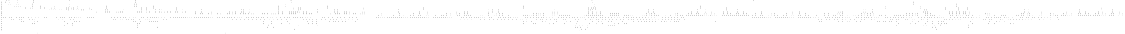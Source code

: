 digraph "DD" {
size = "7.5,10"
center = true;
edge [dir = none];
{ node [shape = plaintext];
  edge [style = invis];
  "CONST NODES" [style = invis];
" a0 " -> " a1 " -> " a2 " -> " a3 " -> " a4 " -> " a5 " -> " a6 " -> " a7 " -> " b0 " -> " b1 " -> " b2 " -> " b3 " -> " b4 " -> " b5 " -> " b6 " -> " b7 " -> "CONST NODES"; 
}
{ rank = same; node [shape = box]; edge [style = invis];
"  s0  " -> "  s1  " -> "  s2  " -> "  s3  " -> "  s4  " -> "  s5  " -> "  s6  " -> "  s7  " -> "  s8  "; }
{ rank = same; " a0 ";
"0x5c12" [label="a0"];
"0x667f" [label="a0"];
"0x5c32" [label="a0"];
"0x5df2" [label="a0"];
"0x5c72" [label="a0"];
"0x687c" [label="a0"];
"0x5c02" [label="a0"];
"0x5cf2" [label="a0"];
"0x5bfa" [label="a0"];
}
{ rank = same; " a1 ";
"0x687b" [label="a1"];
"0x67fc" [label="a1"];
"0x5db1" [label="a1"];
"0x5cf1" [label="a1"];
"0x65fe" [label="a1"];
"0x5bff" [label="a1"];
"0x5cd1" [label="a1"];
"0x5c11" [label="a1"];
"0x5c31" [label="a1"];
"0x667e" [label="a1"];
"0x5c61" [label="a1"];
"0x5c71" [label="a1"];
"0x5df1" [label="a1"];
"0x5c01" [label="a1"];
"0x5c29" [label="a1"];
"0x5c0d" [label="a1"];
}
{ rank = same; " a2 ";
"0x5cd0" [label="a2"];
"0x5c30" [label="a2"];
"0x5c10" [label="a2"];
"0x5c51" [label="a2"];
"0x5c60" [label="a2"];
"0x667d" [label="a2"];
"0x5c70" [label="a2"];
"0x5c09" [label="a2"];
"0x5df0" [label="a2"];
"0x65fd" [label="a2"];
"0x5c28" [label="a2"];
"0x5c0c" [label="a2"];
"0x5cb1" [label="a2"];
"0x5c2c" [label="a2"];
"0x5c68" [label="a2"];
"0x687a" [label="a2"];
"0x663d" [label="a2"];
"0x5ce0" [label="a2"];
"0x5c21" [label="a2"];
"0x5db0" [label="a2"];
"0x5cf0" [label="a2"];
"0x67fb" [label="a2"];
"0x5dd0" [label="a2"];
"0x5c0e" [label="a2"];
"0x677c" [label="a2"];
"0x5ef1" [label="a2"];
"0x683b" [label="a2"];
"0x5d71" [label="a2"];
}
{ rank = same; " a3 ";
"0x5c2b" [label="a3"];
"0x5cdf" [label="a3"];
"0x6879" [label="a3"];
"0x663c" [label="a3"];
"0x5cef" [label="a3"];
"0x5daf" [label="a3"];
"0x5c6b" [label="a3"];
"0x665c" [label="a3"];
"0x5dc0" [label="a3"];
"0x5c24" [label="a3"];
"0x67fa" [label="a3"];
"0x5dcf" [label="a3"];
"0x5cd8" [label="a3"];
"0x5c2d" [label="a3"];
"0x5d41" [label="a3"];
"0x5ce7" [label="a3"];
"0x677b" [label="a3"];
"0x5c64" [label="a3"];
"0x5c1b" [label="a3"];
"0x683a" [label="a3"];
"0x5d70" [label="a3"];
"0x5ef0" [label="a3"];
"0x5cc0" [label="a3"];
"0x5ccf" [label="a3"];
"0x685a" [label="a3"];
"0x661d" [label="a3"];
"0x5d90" [label="a3"];
"0x5c20" [label="a3"];
"0x67bb" [label="a3"];
"0x671c" [label="a3"];
"0x5c99" [label="a3"];
"0x5c2f" [label="a3"];
"0x65bd" [label="a3"];
"0x5e91" [label="a3"];
"0x5c50" [label="a3"];
"0x5c5f" [label="a3"];
"0x667c" [label="a3"];
"0x5c6f" [label="a3"];
"0x5ddf" [label="a3"];
"0x5def" [label="a3"];
"0x5c27" [label="a3"];
"0x5c45" [label="a3"];
"0x5c2a" [label="a3"];
"0x65fc" [label="a3"];
"0x681b" [label="a3"];
"0x5cb0" [label="a3"];
"0x5c58" [label="a3"];
"0x5c67" [label="a3"];
}
{ rank = same; " a4 ";
"0x661c" [label="a4"];
"0x5d80" [label="a4"];
"0x5d8f" [label="a4"];
"0x5c3d" [label="a4"];
"0x67ba" [label="a4"];
"0x5c89" [label="a4"];
"0x671b" [label="a4"];
"0x5c66" [label="a4"];
"0x5c98" [label="a4"];
"0x67da" [label="a4"];
"0x5f2f" [label="a4"];
"0x5c5e" [label="a4"];
"0x5cd4" [label="a4"];
"0x666b" [label="a4"];
"0x5ce3" [label="a4"];
"0x5c6a" [label="a4"];
"0x5e90" [label="a4"];
"0x5cb8" [label="a4"];
"0x667b" [label="a4"];
"0x5dde" [label="a4"];
"0x5cc7" [label="a4"];
"0x5d21" [label="a4"];
"0x5dee" [label="a4"];
"0x5c44" [label="a4"];
"0x680b" [label="a4"];
"0x681a" [label="a4"];
"0x65fb" [label="a4"];
"0x5caf" [label="a4"];
"0x5c57" [label="a4"];
"0x5c6c" [label="a4"];
"0x5c65" [label="a4"];
"0x66dc" [label="a4"];
"0x5dd7" [label="a4"];
"0x5de6" [label="a4"];
"0x5c62" [label="a4"];
"0x679b" [label="a4"];
"0x5cde" [label="a4"];
"0x6869" [label="a4"];
"0x5ca4" [label="a4"];
"0x6878" [label="a4"];
"0x662c" [label="a4"];
"0x663b" [label="a4"];
"0x5e51" [label="a4"];
"0x5cee" [label="a4"];
"0x5c5b" [label="a4"];
"0x5d9f" [label="a4"];
"0x5dae" [label="a4"];
"0x5f10" [label="a4"];
"0x664c" [label="a4"];
"0x665b" [label="a4"];
"0x5d58" [label="a4"];
"0x5c4f" [label="a4"];
"0x5dbf" [label="a4"];
"0x5dce" [label="a4"];
"0x67f9" [label="a4"];
"0x5c63" [label="a4"];
"0x5c6e" [label="a4"];
"0x674b" [label="a4"];
"0x5cd7" [label="a4"];
"0x5ce6" [label="a4"];
"0x65dc" [label="a4"];
"0x5d40" [label="a4"];
"0x5c54" [label="a4"];
"0x677a" [label="a4"];
"0x5ec0" [label="a4"];
"0x682a" [label="a4"];
"0x6839" [label="a4"];
"0x5cdb" [label="a4"];
"0x5d6f" [label="a4"];
"0x5cea" [label="a4"];
"0x5db8" [label="a4"];
"0x5dc7" [label="a4"];
"0x5cbf" [label="a4"];
"0x5eef" [label="a4"];
"0x5c69" [label="a4"];
"0x5cce" [label="a4"];
"0x684a" [label="a4"];
"0x5c4a" [label="a4"];
"0x6859" [label="a4"];
"0x660d" [label="a4"];
}
{ rank = same; " a5 ";
"0x679a" [label="a5"];
"0x6868" [label="a5"];
"0x662b" [label="a5"];
"0x6877" [label="a5"];
"0x5ce2" [label="a5"];
"0x663a" [label="a5"];
"0x5d9e" [label="a5"];
"0x5dad" [label="a5"];
"0x66fb" [label="a5"];
"0x5e50" [label="a5"];
"0x5cd6" [label="a5"];
"0x6803" [label="a5"];
"0x6762" [label="a5"];
"0x5ea8" [label="a5"];
"0x6812" [label="a5"];
"0x5f00" [label="a5"];
"0x5c88" [label="a5"];
"0x5f0f" [label="a5"];
"0x5dda" [label="a5"];
"0x5cb4" [label="a5"];
"0x5cc3" [label="a5"];
"0x664b" [label="a5"];
"0x5de9" [label="a5"];
"0x665a" [label="a5"];
"0x66b4" [label="a5"];
"0x5d57" [label="a5"];
"0x5dbe" [label="a5"];
"0x5dcd" [label="a5"];
"0x5e70" [label="a5"];
"0x67e9" [label="a5"];
"0x5ed7" [label="a5"];
"0x5ce8" [label="a5"];
"0x5cdc" [label="a5"];
"0x67f8" [label="a5"];
"0x5e29" [label="a5"];
"0x5cd2" [label="a5"];
"0x5d4c" [label="a5"];
"0x674a" [label="a5"];
"0x6861" [label="a5"];
"0x65cc" [label="a5"];
"0x6624" [label="a5"];
"0x6870" [label="a5"];
"0x65db" [label="a5"];
"0x6633" [label="a5"];
"0x5d30" [label="a5"];
"0x5d97" [label="a5"];
"0x5d3f" [label="a5"];
"0x5cd9" [label="a5"];
"0x5da6" [label="a5"];
"0x5cd5" [label="a5"];
"0x5dd3" [label="a5"];
"0x6779" [label="a5"];
"0x5ebf" [label="a5"];
"0x6829" [label="a5"];
"0x6644" [label="a5"];
"0x5de2" [label="a5"];
"0x6838" [label="a5"];
"0x6653" [label="a5"];
"0x5cae" [label="a5"];
"0x5db7" [label="a5"];
"0x5d6e" [label="a5"];
"0x5dc6" [label="a5"];
"0x5cbe" [label="a5"];
"0x5ccd" [label="a5"];
"0x6849" [label="a5"];
"0x660c" [label="a5"];
"0x5eee" [label="a5"];
"0x6858" [label="a5"];
"0x661b" [label="a5"];
"0x5ce9" [label="a5"];
"0x5d7f" [label="a5"];
"0x5d8e" [label="a5"];
"0x5ca3" [label="a5"];
"0x67aa" [label="a5"];
"0x5d63" [label="a5"];
"0x5ce5" [label="a5"];
"0x5dbb" [label="a5"];
"0x67b9" [label="a5"];
"0x5dca" [label="a5"];
"0x5cd3" [label="a5"];
"0x5d0d" [label="a5"];
"0x5c97" [label="a5"];
"0x671a" [label="a5"];
"0x67ca" [label="a5"];
"0x6822" [label="a5"];
"0x6831" [label="a5"];
"0x67d9" [label="a5"];
"0x5f1f" [label="a5"];
"0x5ceb" [label="a5"];
"0x5f2e" [label="a5"];
"0x666a" [label="a5"];
"0x5ddd" [label="a5"];
"0x5cb7" [label="a5"];
"0x667a" [label="a5"];
"0x5cc6" [label="a5"];
"0x5ce1" [label="a5"];
"0x6842" [label="a5"];
"0x5ca9" [label="a5"];
"0x5e8f" [label="a5"];
"0x6605" [label="a5"];
"0x6851" [label="a5"];
"0x6614" [label="a5"];
"0x5ded" [label="a5"];
"0x5d20" [label="a5"];
"0x5d78" [label="a5"];
"0x5d87" [label="a5"];
"0x5c7f" [label="a5"];
"0x5ce4" [label="a5"];
"0x5db4" [label="a5"];
"0x680a" [label="a5"];
"0x5dc3" [label="a5"];
"0x6819" [label="a5"];
"0x65eb" [label="a5"];
"0x5cbb" [label="a5"];
"0x65fa" [label="a5"];
"0x5cca" [label="a5"];
"0x5c9e" [label="a5"];
"0x5cdd" [label="a5"];
"0x5c90" [label="a5"];
"0x5ced" [label="a5"];
"0x6663" [label="a5"];
"0x6672" [label="a5"];
"0x5dd6" [label="a5"];
"0x66db" [label="a5"];
"0x5de5" [label="a5"];
"0x5cda" [label="a5"];
"0x678b" [label="a5"];
"0x6733" [label="a5"];
}
{ rank = same; " a6 ";
"0x5dd2" [label="a6"];
"0x67a9" [label="a6"];
"0x65c4" [label="a6"];
"0x67b8" [label="a6"];
"0x65d3" [label="a6"];
"0x5dc1" [label="a6"];
"0x5dea" [label="a6"];
"0x5d28" [label="a6"];
"0x5d37" [label="a6"];
"0x5ee2" [label="a6"];
"0x5d0c" [label="a6"];
"0x670a" [label="a6"];
"0x6821" [label="a6"];
"0x5de0" [label="a6"];
"0x67c9" [label="a6"];
"0x5d56" [label="a6"];
"0x6719" [label="a6"];
"0x6830" [label="a6"];
"0x67d8" [label="a6"];
"0x5f1e" [label="a6"];
"0x5f2d" [label="a6"];
"0x5de4" [label="a6"];
"0x6669" [label="a6"];
"0x685d" [label="a6"];
"0x686c" [label="a6"];
"0x6620" [label="a6"];
"0x662f" [label="a6"];
"0x5db2" [label="a6"];
"0x6679" [label="a6"];
"0x5d93" [label="a6"];
"0x5dcb" [label="a6"];
"0x6841" [label="a6"];
"0x5da2" [label="a6"];
"0x5db6" [label="a6"];
"0x6604" [label="a6"];
"0x5e7f" [label="a6"];
"0x6850" [label="a6"];
"0x6613" [label="a6"];
"0x5e8e" [label="a6"];
"0x5d77" [label="a6"];
"0x5d4b" [label="a6"];
"0x6825" [label="a6"];
"0x6640" [label="a6"];
"0x5d86" [label="a6"];
"0x5dba" [label="a6"];
"0x6834" [label="a6"];
"0x664f" [label="a6"];
"0x5dbd" [label="a6"];
"0x67a2" [label="a6"];
"0x5dec" [label="a6"];
"0x6809" [label="a6"];
"0x67b1" [label="a6"];
"0x6818" [label="a6"];
"0x65ea" [label="a6"];
"0x5dc8" [label="a6"];
"0x66c7" [label="a6"];
"0x65f9" [label="a6"];
"0x5de3" [label="a6"];
"0x6845" [label="a6"];
"0x6854" [label="a6"];
"0x6608" [label="a6"];
"0x669c" [label="a6"];
"0x6617" [label="a6"];
"0x67c2" [label="a6"];
"0x5d7b" [label="a6"];
"0x67d1" [label="a6"];
"0x5d8a" [label="a6"];
"0x5f17" [label="a6"];
"0x5f26" [label="a6"];
"0x5d6d" [label="a6"];
"0x5db5" [label="a6"];
"0x6662" [label="a6"];
"0x6671" [label="a6"];
"0x5e3c" [label="a6"];
"0x5d51" [label="a6"];
"0x5e11" [label="a6"];
"0x678a" [label="a6"];
"0x6732" [label="a6"];
"0x66da" [label="a6"];
"0x6799" [label="a6"];
"0x5de1" [label="a6"];
"0x6867" [label="a6"];
"0x6876" [label="a6"];
"0x662a" [label="a6"];
"0x681e" [label="a6"];
"0x6639" [label="a6"];
"0x5db9" [label="a6"];
"0x682d" [label="a6"];
"0x5d62" [label="a6"];
"0x5dbc" [label="a6"];
"0x5d9d" [label="a6"];
"0x6666" [label="a6"];
"0x5dac" [label="a6"];
"0x66eb" [label="a6"];
"0x6675" [label="a6"];
"0x6802" [label="a6"];
"0x5db3" [label="a6"];
"0x66fa" [label="a6"];
"0x6811" [label="a6"];
"0x5e4f" [label="a6"];
"0x6761" [label="a6"];
"0x5eff" [label="a6"];
"0x5ea7" [label="a6"];
"0x5d46" [label="a6"];
"0x5de7" [label="a6"];
"0x65e3" [label="a6"];
"0x5f0e" [label="a6"];
"0x5dc5" [label="a6"];
"0x664a" [label="a6"];
"0x65f2" [label="a6"];
"0x683e" [label="a6"];
"0x6727" [label="a6"];
"0x6659" [label="a6"];
"0x684d" [label="a6"];
"0x6601" [label="a6"];
"0x6610" [label="a6"];
"0x66b3" [label="a6"];
"0x5d74" [label="a6"];
"0x5d83" [label="a6"];
"0x5dd1" [label="a6"];
"0x5e60" [label="a6"];
"0x5e6f" [label="a6"];
"0x67e8" [label="a6"];
"0x5ed6" [label="a6"];
"0x5dd5" [label="a6"];
"0x67f7" [label="a6"];
"0x6806" [label="a6"];
"0x6756" [label="a6"];
"0x5e9c" [label="a6"];
"0x6815" [label="a6"];
"0x5dc2" [label="a6"];
"0x5d01" [label="a6"];
"0x5dd9" [label="a6"];
"0x5d68" [label="a6"];
"0x5ddc" [label="a6"];
"0x6783" [label="a6"];
"0x5e28" [label="a6"];
"0x5d1f" [label="a6"];
"0x6792" [label="a6"];
"0x6860" [label="a6"];
"0x6749" [label="a6"];
"0x6623" [label="a6"];
"0x65cb" [label="a6"];
"0x686f" [label="a6"];
"0x6632" [label="a6"];
"0x65da" [label="a6"];
"0x5d2f" [label="a6"];
"0x5d96" [label="a6"];
"0x5d3e" [label="a6"];
"0x5ecb" [label="a6"];
"0x665f" [label="a6"];
"0x5da5" [label="a6"];
"0x666e" [label="a6"];
"0x5ef8" [label="a6"];
"0x5f07" [label="a6"];
"0x6828" [label="a6"];
"0x6643" [label="a6"];
"0x6778" [label="a6"];
"0x5ebe" [label="a6"];
"0x5d5d" [label="a6"];
"0x6837" [label="a6"];
"0x6652" [label="a6"];
"0x5dcc" [label="a6"];
"0x5dd4" [label="a6"];
"0x673e" [label="a6"];
"0x6864" [label="a6"];
"0x6873" [label="a6"];
"0x6627" [label="a6"];
"0x6636" [label="a6"];
"0x5dc4" [label="a6"];
"0x67e1" [label="a6"];
"0x5d9a" [label="a6"];
"0x5d16" [label="a6"];
"0x6848" [label="a6"];
"0x67f0" [label="a6"];
"0x5da9" [label="a6"];
"0x6857" [label="a6"];
"0x660b" [label="a6"];
"0x67ff" [label="a6"];
"0x661a" [label="a6"];
"0x5eed" [label="a6"];
"0x5de8" [label="a6"];
"0x680e" [label="a6"];
"0x676d" [label="a6"];
"0x5d7e" [label="a6"];
"0x5dd8" [label="a6"];
"0x5eb3" [label="a6"];
"0x6647" [label="a6"];
"0x5d8d" [label="a6"];
"0x5dc9" [label="a6"];
"0x5ddb" [label="a6"];
"0x6656" [label="a6"];
}
{ rank = same; " a7 ";
"0x5f29" [label="a7"];
"0x682f" [label="a7"];
"0x6622" [label="a7"];
"0x660a" [label="a7"];
"0x66ea" [label="a7"];
"0x681d" [label="a7"];
"0x66f9" [label="a7"];
"0x6865" [label="a7"];
"0x5efe" [label="a7"];
"0x6814" [label="a7"];
"0x6840" [label="a7"];
"0x65e2" [label="a7"];
"0x5f0d" [label="a7"];
"0x5ee1" [label="a7"];
"0x6743" [label="a7"];
"0x6817" [label="a7"];
"0x65f1" [label="a7"];
"0x664e" [label="a7"];
"0x6606" [label="a7"];
"0x6651" [label="a7"];
"0x6670" [label="a7"];
"0x5ec5" [label="a7"];
"0x6807" [label="a7"];
"0x686d" [label="a7"];
"0x6631" [label="a7"];
"0x66b2" [label="a7"];
"0x6875" [label="a7"];
"0x5e5f" [label="a7"];
"0x682c" [label="a7"];
"0x67e7" [label="a7"];
"0x661f" [label="a7"];
"0x5e6e" [label="a7"];
"0x6667" [label="a7"];
"0x6616" [label="a7"];
"0x67f6" [label="a7"];
"0x6642" [label="a7"];
"0x679e" [label="a7"];
"0x6772" [label="a7"];
"0x5eb8" [label="a7"];
"0x6619" [label="a7"];
"0x67ad" [label="a7"];
"0x683f" [label="a7"];
"0x6738" [label="a7"];
"0x65e6" [label="a7"];
"0x6827" [label="a7"];
"0x686b" [label="a7"];
"0x65f5" [label="a7"];
"0x6782" [label="a7"];
"0x6609" [label="a7"];
"0x666f" [label="a7"];
"0x6791" [label="a7"];
"0x6871" [label="a7"];
"0x5e27" [label="a7"];
"0x684b" [label="a7"];
"0x684e" [label="a7"];
"0x6844" [label="a7"];
"0x65ca" [label="a7"];
"0x662e" [label="a7"];
"0x681f" [label="a7"];
"0x67be" [label="a7"];
"0x66a7" [label="a7"];
"0x65d9" [label="a7"];
"0x67cd" [label="a7"];
"0x5f13" [label="a7"];
"0x5ee7" [label="a7"];
"0x683d" [label="a7"];
"0x5f22" [label="a7"];
"0x6641" [label="a7"];
"0x6767" [label="a7"];
"0x5ead" [label="a7"];
"0x685b" [label="a7"];
"0x6836" [label="a7"];
"0x66e3" [label="a7"];
"0x6629" [label="a7"];
"0x66f2" [label="a7"];
"0x66c6" [label="a7"];
"0x666d" [label="a7"];
"0x5ef7" [label="a7"];
"0x6813" [label="a7"];
"0x5f06" [label="a7"];
"0x6824" [label="a7"];
"0x6816" [label="a7"];
"0x6673" [label="a7"];
"0x664d" [label="a7"];
"0x6650" [label="a7"];
"0x669b" [label="a7"];
"0x6646" [label="a7"];
"0x6786" [label="a7"];
"0x682e" [label="a7"];
"0x6621" [label="a7"];
"0x5e1c" [label="a7"];
"0x6795" [label="a7"];
"0x67fd" [label="a7"];
"0x681c" [label="a7"];
"0x663f" [label="a7"];
"0x6847" [label="a7"];
"0x5edc" [label="a7"];
"0x665d" [label="a7"];
"0x5e58" [label="a7"];
"0x6638" [label="a7"];
"0x67e0" [label="a7"];
"0x5e67" [label="a7"];
"0x5e3b" [label="a7"];
"0x6615" [label="a7"];
"0x67ef" [label="a7"];
"0x6833" [label="a7"];
"0x6626" [label="a7"];
"0x6618" [label="a7"];
"0x6843" [label="a7"];
"0x5e10" [label="a7"];
"0x5efb" [label="a7"];
"0x6630" [label="a7"];
"0x6731" [label="a7"];
"0x66d9" [label="a7"];
"0x65df" [label="a7"];
"0x5f0a" [label="a7"];
"0x65ff" [label="a7"];
"0x65ee" [label="a7"];
"0x682b" [label="a7"];
"0x661e" [label="a7"];
"0x6649" [label="a7"];
"0x67a8" [label="a7"];
"0x680d" [label="a7"];
"0x66bd" [label="a7"];
"0x65c3" [label="a7"];
"0x6810" [label="a7"];
"0x67b7" [label="a7"];
"0x65d2" [label="a7"];
"0x6853" [label="a7"];
"0x685f" [label="a7"];
"0x6635" [label="a7"];
"0x6826" [label="a7"];
"0x6856" [label="a7"];
"0x6645" [label="a7"];
"0x67e4" [label="a7"];
"0x6760" [label="a7"];
"0x5ea6" [label="a7"];
"0x67f3" [label="a7"];
"0x5e4e" [label="a7"];
"0x662d" [label="a7"];
"0x6726" [label="a7"];
"0x6846" [label="a7"];
"0x67c8" [label="a7"];
"0x6709" [label="a7"];
"0x6801" [label="a7"];
"0x6718" [label="a7"];
"0x660f" [label="a7"];
"0x67d7" [label="a7"];
"0x5f1d" [label="a7"];
"0x5e32" [label="a7"];
"0x677f" [label="a7"];
"0x6612" [label="a7"];
"0x5f2c" [label="a7"];
"0x678e" [label="a7"];
"0x6655" [label="a7"];
"0x6661" [label="a7"];
"0x6835" [label="a7"];
"0x6628" [label="a7"];
"0x6658" [label="a7"];
"0x65c7" [label="a7"];
"0x66d0" [label="a7"];
"0x685e" [label="a7"];
"0x65d6" [label="a7"];
"0x5ed5" [label="a7"];
"0x6823" [label="a7"];
"0x6872" [label="a7"];
"0x6755" [label="a7"];
"0x5e9b" [label="a7"];
"0x6648" [label="a7"];
"0x5e7e" [label="a7"];
"0x6874" [label="a7"];
"0x6603" [label="a7"];
"0x5e8d" [label="a7"];
"0x6863" [label="a7"];
"0x5ef4" [label="a7"];
"0x6800" [label="a7"];
"0x5f03" [label="a7"];
"0x6637" [label="a7"];
"0x6748" [label="a7"];
"0x685c" [label="a7"];
"0x5e45" [label="a7"];
"0x6660" [label="a7"];
"0x6832" [label="a7"];
"0x6625" [label="a7"];
"0x686a" [label="a7"];
"0x67a1" [label="a7"];
"0x680c" [label="a7"];
"0x6674" [label="a7"];
"0x67b0" [label="a7"];
"0x680f" [label="a7"];
"0x6805" [label="a7"];
"0x5eca" [label="a7"];
"0x672c" [label="a7"];
"0x6852" [label="a7"];
"0x6676" [label="a7"];
"0x6855" [label="a7"];
"0x65e9" [label="a7"];
"0x67dd" [label="a7"];
"0x67fe" [label="a7"];
"0x65f8" [label="a7"];
"0x6665" [label="a7"];
"0x67ec" [label="a7"];
"0x6602" [label="a7"];
"0x683c" [label="a7"];
"0x6777" [label="a7"];
"0x5ebd" [label="a7"];
"0x665e" [label="a7"];
"0x67c1" [label="a7"];
"0x6702" [label="a7"];
"0x6866" [label="a7"];
"0x6634" [label="a7"];
"0x673d" [label="a7"];
"0x6711" [label="a7"];
"0x666c" [label="a7"];
"0x67d0" [label="a7"];
"0x5f16" [label="a7"];
"0x660e" [label="a7"];
"0x6611" [label="a7"];
"0x6607" [label="a7"];
"0x5f25" [label="a7"];
"0x675b" [label="a7"];
"0x5ea1" [label="a7"];
"0x6654" [label="a7"];
"0x6657" [label="a7"];
"0x668e" [label="a7"];
"0x67a5" [label="a7"];
"0x6862" [label="a7"];
"0x65c0" [label="a7"];
"0x6721" [label="a7"];
"0x6600" [label="a7"];
"0x67b4" [label="a7"];
"0x65cf" [label="a7"];
"0x6820" [label="a7"];
"0x6808" [label="a7"];
"0x663e" [label="a7"];
"0x5eec" [label="a7"];
"0x6789" [label="a7"];
"0x5e77" [label="a7"];
"0x6668" [label="a7"];
"0x6798" [label="a7"];
"0x676c" [label="a7"];
"0x5eb2" [label="a7"];
"0x5e86" [label="a7"];
"0x684c" [label="a7"];
"0x6804" [label="a7"];
"0x684f" [label="a7"];
"0x5ed0" [label="a7"];
"0x67c5" [label="a7"];
"0x686e" [label="a7"];
"0x5e03" [label="a7"];
"0x67d4" [label="a7"];
"0x5f1a" [label="a7"];
"0x6664" [label="a7"];
"0x6750" [label="a7"];
"0x6678" [label="a7"];
"0x5e96" [label="a7"];
}
{ rank = same; " b0 ";
"0x67f1" [label="b0"];
"0x5da3" [label="b0"];
"0x5c3c" [label="b0"];
"0x66cf" [label="b0"];
"0x5e8c" [label="b0"];
"0x5f23" [label="b0"];
"0x5c1f" [label="b0"];
"0x6720" [label="b0"];
"0x5f2a" [label="b0"];
"0x5f02" [label="b0"];
"0x5ea0" [label="b0"];
"0x5d76" [label="b0"];
"0x5ebc" [label="b0"];
"0x672e" [label="b0"];
"0x5d7c" [label="b0"];
"0x673c" [label="b0"];
"0x66fe" [label="b0"];
"0x5ed9" [label="b0"];
"0x5f08" [label="b0"];
"0x5e54" [label="b0"];
"0x5c96" [label="b0"];
"0x65e0" [label="b0"];
"0x6788" [label="b0"];
"0x6694" [label="b0"];
"0x65c6" [label="b0"];
"0x5dab" [label="b0"];
"0x5ccc" [label="b0"];
"0x670d" [label="b0"];
"0x5f15" [label="b0"];
"0x5cb2" [label="b0"];
"0x6776" [label="b0"];
"0x5eaf" [label="b0"];
"0x5cc5" [label="b0"];
"0x5f1c" [label="b0"];
"0x5e16" [label="b0"];
"0x6794" [label="b0"];
"0x5d67" [label="b0"];
"0x5e63" [label="b0"];
"0x5daa" [label="b0"];
"0x5d3a" [label="b0"];
"0x5ccb" [label="b0"];
"0x65dd" [label="b0"];
"0x675a" [label="b0"];
"0x677d" [label="b0"];
"0x67f4" [label="b0"];
"0x65f3" [label="b0"];
"0x5c4e" [label="b0"];
"0x5e44" [label="b0"];
"0x5da0" [label="b0"];
"0x5cc1" [label="b0"];
"0x5d84" [label="b0"];
"0x5e95" [label="b0"];
"0x5d8b" [label="b0"];
"0x5ca8" [label="b0"];
"0x5bf8" [label="b0"];
"0x67df" [label="b0"];
"0x5eb1" [label="b0"];
"0x5ea3" [label="b0"];
"0x5e73" [label="b0"];
"0x6701" [label="b0"];
"0x5efd" [label="b0"];
"0x5d1e" [label="b0"];
"0x5d73" [label="b0"];
"0x5e09" [label="b0"];
"0x5e82" [label="b0"];
"0x5da4" [label="b0"];
"0x6710" [label="b0"];
"0x5eeb" [label="b0"];
"0x5d2e" [label="b0"];
"0x67ab" [label="b0"];
"0x5d7d" [label="b0"];
"0x66d4" [label="b0"];
"0x5f09" [label="b0"];
"0x5d6a" [label="b0"];
"0x6740" [label="b0"];
"0x6785" [label="b0"];
"0x67b2" [label="b0"];
"0x676b" [label="b0"];
"0x5d3d" [label="b0"];
"0x5d5c" [label="b0"];
"0x5ecf" [label="b0"];
"0x5ef2" [label="b0"];
"0x675d" [label="b0"];
"0x66e6" [label="b0"];
"0x66b8" [label="b0"];
"0x5d11" [label="b0"];
"0x674f" [label="b0"];
"0x5cb9" [label="b0"];
"0x67dc" [label="b0"];
"0x679d" [label="b0"];
"0x5c56" [label="b0"];
"0x67f2" [label="b0"];
"0x67e5" [label="b0"];
"0x67a4" [label="b0"];
"0x5d79" [label="b0"];
"0x5cab" [label="b0"];
"0x65e1" [label="b0"];
"0x5e76" [label="b0"];
"0x5c9d" [label="b0"];
"0x5c7e" [label="b0"];
"0x5c08" [label="b0"];
"0x6742" [label="b0"];
"0x5c17" [label="b0"];
"0x5e85" [label="b0"];
"0x5cc2" [label="b0"];
"0x5f20" [label="b0"];
"0x5eb5" [label="b0"];
"0x5e49" [label="b0"];
"0x5ee0" [label="b0"];
"0x5efa" [label="b0"];
"0x668d" [label="b0"];
"0x6735" [label="b0"];
"0x5f27" [label="b0"];
"0x5ed2" [label="b0"];
"0x5d5f" [label="b0"];
"0x5e5b" [label="b0"];
"0x5c8f" [label="b0"];
"0x5e2d" [label="b0"];
"0x5da1" [label="b0"];
"0x66e9" [label="b0"];
"0x5c5d" [label="b0"];
"0x5ec4" [label="b0"];
"0x5d24" [label="b0"];
"0x6752" [label="b0"];
"0x65de" [label="b0"];
"0x5f12" [label="b0"];
"0x65f4" [label="b0"];
"0x65e7" [label="b0"];
"0x5c23" [label="b0"];
"0x66f8" [label="b0"];
"0x5f19" [label="b0"];
"0x5c5c" [label="b0"];
"0x5d33" [label="b0"];
"0x5d15" [label="b0"];
"0x67ce" [label="b0"];
"0x5c52" [label="b0"];
"0x6729" [label="b0"];
"0x66ac" [label="b0"];
"0x5eb7" [label="b0"];
"0x5d06" [label="b0"];
"0x679f" [label="b0"];
"0x5d75" [label="b0"];
"0x5c47" [label="b0"];
"0x6737" [label="b0"];
"0x67e2" [label="b0"];
"0x67bf" [label="b0"];
"0x67a6" [label="b0"];
"0x66cb" [label="b0"];
"0x5d7a" [label="b0"];
"0x5c38" [label="b0"];
"0x5bfd" [label="b0"];
"0x5d53" [label="b0"];
"0x5d81" [label="b0"];
"0x6787" [label="b0"];
"0x5eaa" [label="b0"];
"0x5d88" [label="b0"];
"0x67e6" [label="b0"];
"0x6771" [label="b0"];
"0x5cb5" [label="b0"];
"0x5e5e" [label="b0"];
"0x67bc" [label="b0"];
"0x5ec7" [label="b0"];
"0x5d27" [label="b0"];
"0x5c49" [label="b0"];
"0x5e02" [label="b0"];
"0x5e6d" [label="b0"];
"0x671e" [label="b0"];
"0x5d36" [label="b0"];
"0x65d0" [label="b0"];
"0x5d55" [label="b0"];
"0x5c1d" [label="b0"];
"0x5e21" [label="b0"];
"0x5e9e" [label="b0"];
"0x5f14" [label="b0"];
"0x5eac" [label="b0"];
"0x67ed" [label="b0"];
"0x65c1" [label="b0"];
"0x5e40" [label="b0"];
"0x65e4" [label="b0"];
"0x5f1b" [label="b0"];
"0x67d5" [label="b0"];
"0x67cf" [label="b0"];
"0x5d94" [label="b0"];
"0x5efc" [label="b0"];
"0x5c53" [label="b0"];
"0x65e8" [label="b0"];
"0x5ee6" [label="b0"];
"0x6774" [label="b0"];
"0x5d65" [label="b0"];
"0x67ea" [label="b0"];
"0x6766" [label="b0"];
"0x6784" [label="b0"];
"0x67af" [label="b0"];
"0x65be" [label="b0"];
"0x5d1a" [label="b0"];
"0x6758" [label="b0"];
"0x66c1" [label="b0"];
"0x67b6" [label="b0"];
"0x66b1" [label="b0"];
"0x5d0b" [label="b0"];
"0x67e3" [label="b0"];
"0x5c4c" [label="b0"];
"0x5cb6" [label="b0"];
"0x5e93" [label="b0"];
"0x5c87" [label="b0"];
"0x67cb" [label="b0"];
"0x5cbd" [label="b0"];
"0x66e2" [label="b0"];
"0x65f7" [label="b0"];
"0x5d4a" [label="b0"];
"0x67c0" [label="b0"];
"0x5d2b" [label="b0"];
"0x5ca6" [label="b0"];
"0x65ef" [label="b0"];
"0x6780" [label="b0"];
"0x65d7" [label="b0"];
"0x65d1" [label="b0"];
"0x5c79" [label="b0"];
"0x65f6" [label="b0"];
"0x66f1" [label="b0"];
"0x5d91" [label="b0"];
"0x5ee9" [label="b0"];
"0x678f" [label="b0"];
"0x5da7" [label="b0"];
"0x5cc8" [label="b0"];
"0x67d6" [label="b0"];
"0x6730" [label="b0"];
"0x65ec" [label="b0"];
"0x5edb" [label="b0"];
"0x5ef9" [label="b0"];
"0x6769" [label="b0"];
"0x5f24" [label="b0"];
"0x6686" [label="b0"];
"0x679c" [label="b0"];
"0x5d5a" [label="b0"];
"0x5ecd" [label="b0"];
"0x5e36" [label="b0"];
"0x5c55" [label="b0"];
"0x5c0b" [label="b0"];
"0x5f2b" [label="b0"];
"0x5e26" [label="b0"];
"0x67a3" [label="b0"];
"0x5c40" [label="b0"];
"0x6723" [label="b0"];
"0x65e5" [label="b0"];
"0x67bd" [label="b0"];
"0x674d" [label="b0"];
"0x5d9b" [label="b0"];
"0x5d95" [label="b0"];
"0x66a6" [label="b0"];
"0x65cd" [label="b0"];
"0x5c0a" [label="b0"];
"0x67c6" [label="b0"];
"0x5e57" [label="b0"];
"0x67ee" [label="b0"];
"0x66c5" [label="b0"];
"0x65c2" [label="b0"];
"0x5d00" [label="b0"];
"0x5bf7" [label="b0"];
"0x5ef5" [label="b0"];
"0x5c9b" [label="b0"];
"0x67d2" [label="b0"];
"0x5c06" [label="b0"];
"0x67cc" [label="b0"];
"0x5c26" [label="b0"];
"0x5e66" [label="b0"];
"0x5c8c" [label="b0"];
"0x5d4e" [label="b0"];
"0x5f04" [label="b0"];
"0x6725" [label="b0"];
"0x65d8" [label="b0"];
"0x5dfb" [label="b0"];
"0x5c25" [label="b0"];
"0x5ede" [label="b0"];
"0x5ea5" [label="b0"];
"0x5f11" [label="b0"];
"0x5d85" [label="b0"];
"0x67f5" [label="b0"];
"0x66f5" [label="b0"];
"0x5d8c" [label="b0"];
"0x5c22" [label="b0"];
"0x5f18" [label="b0"];
"0x5e98" [label="b0"];
"0x5cb3" [label="b0"];
"0x67eb" [label="b0"];
"0x6790" [label="b0"];
"0x5c43" [label="b0"];
"0x65bf" [label="b0"];
"0x5ec2" [label="b0"];
"0x6796" [label="b0"];
"0x5e1b" [label="b0"];
"0x5d6c" [label="b0"];
"0x65c8" [label="b0"];
"0x65f0" [label="b0"];
"0x669a" [label="b0"];
"0x5e3a" [label="b0"];
"0x5cc9" [label="b0"];
"0x675f" [label="b0"];
"0x5d50" [label="b0"];
"0x5d9c" [label="b0"];
"0x6781" [label="b0"];
"0x67ac" [label="b0"];
"0x65d4" [label="b0"];
"0x6705" [label="b0"];
"0x65ce" [label="b0"];
"0x5d92" [label="b0"];
"0x67b3" [label="b0"];
"0x67c3" [label="b0"];
"0x678c" [label="b0"];
"0x5d43" [label="b0"];
"0x5da8" [label="b0"];
"0x6714" [label="b0"];
"0x5cad" [label="b0"];
"0x67d3" [label="b0"];
"0x5e9a" [label="b0"];
"0x5cba" [label="b0"];
"0x67c7" [label="b0"];
"0x66d8" [label="b0"];
"0x676f" [label="b0"];
"0x5e6a" [label="b0"];
"0x677e" [label="b0"];
"0x65ed" [label="b0"];
"0x5f05" [label="b0"];
"0x5d98" [label="b0"];
"0x5bfe" [label="b0"];
"0x66bc" [label="b0"];
"0x5f0b" [label="b0"];
"0x5ca0" [label="b0"];
"0x5c1a" [label="b0"];
"0x5c59" [label="b0"];
"0x6745" [label="b0"];
"0x5ed4" [label="b0"];
"0x5e0f" [label="b0"];
"0x5d61" [label="b0"];
"0x5ef6" [label="b0"];
"0x5d45" [label="b0"];
"0x5f21" [label="b0"];
"0x6797" [label="b0"];
"0x6754" [label="b0"];
"0x5e7a" [label="b0"];
"0x6708" [label="b0"];
"0x5f28" [label="b0"];
"0x65c5" [label="b0"];
"0x5f01" [label="b0"];
"0x5e89" [label="b0"];
"0x5c83" [label="b0"];
"0x6717" [label="b0"];
"0x67ae" [label="b0"];
"0x65d5" [label="b0"];
"0x65c9" [label="b0"];
"0x5e4d" [label="b0"];
"0x67b5" [label="b0"];
"0x5ee4" [label="b0"];
"0x5ca2" [label="b0"];
"0x672b" [label="b0"];
"0x6747" [label="b0"];
"0x678d" [label="b0"];
"0x5ef3" [label="b0"];
"0x5cc4" [label="b0"];
"0x5c93" [label="b0"];
"0x6764" [label="b0"];
"0x6793" [label="b0"];
"0x67de" [label="b0"];
"0x66df" [label="b0"];
"0x5e31" [label="b0"];
"0x5cbc" [label="b0"];
"0x5d72" [label="b0"];
"0x67c4" [label="b0"];
"0x5eba" [label="b0"];
"0x67a0" [label="b0"];
"0x673a" [label="b0"];
"0x5cfa" [label="b0"];
"0x67a7" [label="b0"];
"0x66a1" [label="b0"];
"0x5d99" [label="b0"];
"0x66ee" [label="b0"];
"0x5ec9" [label="b0"];
"0x5f0c" [label="b0"];
"0x5d82" [label="b0"];
"0x5d48" [label="b0"];
"0x5e7d" [label="b0"];
"0x5c5a" [label="b0"];
"0x67db" [label="b0"];
"0x5d89" [label="b0"];
}
{ rank = same; " b1 ";
"0x5cac" [label="b1"];
"0x6770" [label="b1"];
"0x5ca1" [label="b1"];
"0x66fd" [label="b1"];
"0x5e53" [label="b1"];
"0x5c95" [label="b1"];
"0x6693" [label="b1"];
"0x670c" [label="b1"];
"0x6722" [label="b1"];
"0x5e15" [label="b1"];
"0x5ca5" [label="b1"];
"0x5d60" [label="b1"];
"0x5e62" [label="b1"];
"0x5d39" [label="b1"];
"0x5ec3" [label="b1"];
"0x6739" [label="b1"];
"0x5e43" [label="b1"];
"0x5e9d" [label="b1"];
"0x5ee5" [label="b1"];
"0x5e72" [label="b1"];
"0x6700" [label="b1"];
"0x5c07" [label="b1"];
"0x5d1d" [label="b1"];
"0x5e81" [label="b1"];
"0x5e08" [label="b1"];
"0x670f" [label="b1"];
"0x5e97" [label="b1"];
"0x5d2d" [label="b1"];
"0x5bfc" [label="b1"];
"0x66d3" [label="b1"];
"0x675e" [label="b1"];
"0x5d3c" [label="b1"];
"0x66e5" [label="b1"];
"0x5eae" [label="b1"];
"0x66b7" [label="b1"];
"0x5d10" [label="b1"];
"0x5d5b" [label="b1"];
"0x6751" [label="b1"];
"0x5c1c" [label="b1"];
"0x5c9c" [label="b1"];
"0x673b" [label="b1"];
"0x6744" [label="b1"];
"0x5e75" [label="b1"];
"0x5c7d" [label="b1"];
"0x5c16" [label="b1"];
"0x674c" [label="b1"];
"0x5e84" [label="b1"];
"0x6724" [label="b1"];
"0x5e48" [label="b1"];
"0x668c" [label="b1"];
"0x5ed3" [label="b1"];
"0x6734" [label="b1"];
"0x5e5a" [label="b1"];
"0x5c8e" [label="b1"];
"0x5e2c" [label="b1"];
"0x676e" [label="b1"];
"0x66e8" [label="b1"];
"0x5d23" [label="b1"];
"0x5c4d" [label="b1"];
"0x6759" [label="b1"];
"0x5ec6" [label="b1"];
"0x671f" [label="b1"];
"0x66f7" [label="b1"];
"0x5eb0" [label="b1"];
"0x5d32" [label="b1"];
"0x5eb9" [label="b1"];
"0x5d14" [label="b1"];
"0x66ab" [label="b1"];
"0x5d05" [label="b1"];
"0x5eea" [label="b1"];
"0x5ec1" [label="b1"];
"0x66ca" [label="b1"];
"0x5e99" [label="b1"];
"0x5c37" [label="b1"];
"0x6746" [label="b1"];
"0x5ea9" [label="b1"];
"0x5e5d" [label="b1"];
"0x6773" [label="b1"];
"0x5ee3" [label="b1"];
"0x5d5e" [label="b1"];
"0x5d26" [label="b1"];
"0x5ece" [label="b1"];
"0x6736" [label="b1"];
"0x5e94" [label="b1"];
"0x5e01" [label="b1"];
"0x5e6c" [label="b1"];
"0x673f" [label="b1"];
"0x5d35" [label="b1"];
"0x5d42" [label="b1"];
"0x5e20" [label="b1"];
"0x676a" [label="b1"];
"0x5e3f" [label="b1"];
"0x5ebb" [label="b1"];
"0x5d69" [label="b1"];
"0x5d59" [label="b1"];
"0x5d19" [label="b1"];
"0x675c" [label="b1"];
"0x66c0" [label="b1"];
"0x66b0" [label="b1"];
"0x5d49" [label="b1"];
"0x5d0a" [label="b1"];
"0x5eab" [label="b1"];
"0x6765" [label="b1"];
"0x6775" [label="b1"];
"0x5eb4" [label="b1"];
"0x5d52" [label="b1"];
"0x5c86" [label="b1"];
"0x672f" [label="b1"];
"0x66e1" [label="b1"];
"0x5d2a" [label="b1"];
"0x5caa" [label="b1"];
"0x5edf" [label="b1"];
"0x5c9a" [label="b1"];
"0x6741" [label="b1"];
"0x5c78" [label="b1"];
"0x66f0" [label="b1"];
"0x671d" [label="b1"];
"0x6685" [label="b1"];
"0x5ed1" [label="b1"];
"0x5e35" [label="b1"];
"0x5e25" [label="b1"];
"0x5eda" [label="b1"];
"0x5c3f" [label="b1"];
"0x66a5" [label="b1"];
"0x5d44" [label="b1"];
"0x6757" [label="b1"];
"0x5ea4" [label="b1"];
"0x5e56" [label="b1"];
"0x66c4" [label="b1"];
"0x5cff" [label="b1"];
"0x5eb6" [label="b1"];
"0x5d54" [label="b1"];
"0x672a" [label="b1"];
"0x5c05" [label="b1"];
"0x5e65" [label="b1"];
"0x5e92" [label="b1"];
"0x5c8b" [label="b1"];
"0x5bfb" [label="b1"];
"0x5c1e" [label="b1"];
"0x5dfa" [label="b1"];
"0x5d66" [label="b1"];
"0x66f4" [label="b1"];
"0x5d4d" [label="b1"];
"0x5ca7" [label="b1"];
"0x5c42" [label="b1"];
"0x5e1a" [label="b1"];
"0x5ecc" [label="b1"];
"0x5e39" [label="b1"];
"0x6768" [label="b1"];
"0x6699" [label="b1"];
"0x5e9f" [label="b1"];
"0x6704" [label="b1"];
"0x6763" [label="b1"];
"0x6713" [label="b1"];
"0x66d7" [label="b1"];
"0x5e69" [label="b1"];
"0x5c4b" [label="b1"];
"0x66bb" [label="b1"];
"0x5c46" [label="b1"];
"0x5c19" [label="b1"];
"0x5d47" [label="b1"];
"0x5e0e" [label="b1"];
"0x5edd" [label="b1"];
"0x5d4f" [label="b1"];
"0x672d" [label="b1"];
"0x5e79" [label="b1"];
"0x6707" [label="b1"];
"0x5ee8" [label="b1"];
"0x5c9f" [label="b1"];
"0x5ed8" [label="b1"];
"0x5e88" [label="b1"];
"0x5c82" [label="b1"];
"0x6716" [label="b1"];
"0x5e4c" [label="b1"];
"0x6753" [label="b1"];
"0x5c92" [label="b1"];
"0x66de" [label="b1"];
"0x5e30" [label="b1"];
"0x5cf9" [label="b1"];
"0x66a0" [label="b1"];
"0x5d6b" [label="b1"];
"0x66ed" [label="b1"];
"0x5ea2" [label="b1"];
"0x5c48" [label="b1"];
"0x5e7c" [label="b1"];
"0x674e" [label="b1"];
"0x5c3b" [label="b1"];
"0x66ce" [label="b1"];
"0x5e8b" [label="b1"];
"0x6728" [label="b1"];
"0x5d64" [label="b1"];
"0x5ec8" [label="b1"];
}
{ rank = same; " b2 ";
"0x5e14" [label="b2"];
"0x66dd" [label="b2"];
"0x5e42" [label="b2"];
"0x6703" [label="b2"];
"0x5e6b" [label="b2"];
"0x5d25" [label="b2"];
"0x5d1c" [label="b2"];
"0x5e07" [label="b2"];
"0x66fc" [label="b2"];
"0x66d2" [label="b2"];
"0x66ef" [label="b2"];
"0x5e52" [label="b2"];
"0x5c04" [label="b2"];
"0x66b6" [label="b2"];
"0x5d0f" [label="b2"];
"0x5e78" [label="b2"];
"0x5c7c" [label="b2"];
"0x5e8a" [label="b2"];
"0x5c15" [label="b2"];
"0x5e87" [label="b2"];
"0x5e71" [label="b2"];
"0x5e64" [label="b2"];
"0x5e47" [label="b2"];
"0x668b" [label="b2"];
"0x5e2b" [label="b2"];
"0x5c41" [label="b2"];
"0x6706" [label="b2"];
"0x5d13" [label="b2"];
"0x5c3e" [label="b2"];
"0x66aa" [label="b2"];
"0x5d29" [label="b2"];
"0x5d04" [label="b2"];
"0x66c9" [label="b2"];
"0x5c36" [label="b2"];
"0x66f3" [label="b2"];
"0x66ff" [label="b2"];
"0x6715" [label="b2"];
"0x5e00" [label="b2"];
"0x5e7b" [label="b2"];
"0x5e1f" [label="b2"];
"0x5e3e" [label="b2"];
"0x5d31" [label="b2"];
"0x5e68" [label="b2"];
"0x5e74" [label="b2"];
"0x66ec" [label="b2"];
"0x5d18" [label="b2"];
"0x66bf" [label="b2"];
"0x66af" [label="b2"];
"0x5d09" [label="b2"];
"0x5c85" [label="b2"];
"0x66e4" [label="b2"];
"0x5c77" [label="b2"];
"0x5e61" [label="b2"];
"0x6684" [label="b2"];
"0x5e34" [label="b2"];
"0x5e24" [label="b2"];
"0x66a4" [label="b2"];
"0x5cfe" [label="b2"];
"0x66c3" [label="b2"];
"0x5e59" [label="b2"];
"0x5d34" [label="b2"];
"0x670b" [label="b2"];
"0x5df9" [label="b2"];
"0x5c18" [label="b2"];
"0x5c8d" [label="b2"];
"0x5c03" [label="b2"];
"0x5e19" [label="b2"];
"0x5e38" [label="b2"];
"0x6698" [label="b2"];
"0x66e7" [label="b2"];
"0x5e80" [label="b2"];
"0x6712" [label="b2"];
"0x66d6" [label="b2"];
"0x66e0" [label="b2"];
"0x66ba" [label="b2"];
"0x5e0d" [label="b2"];
"0x5e5c" [label="b2"];
"0x5c81" [label="b2"];
"0x670e" [label="b2"];
"0x5e4b" [label="b2"];
"0x5e55" [label="b2"];
"0x5d3b" [label="b2"];
"0x5d22" [label="b2"];
"0x5e2f" [label="b2"];
"0x5d38" [label="b2"];
"0x5cf8" [label="b2"];
"0x669f" [label="b2"];
"0x5c3a" [label="b2"];
"0x66cd" [label="b2"];
"0x5e83" [label="b2"];
"0x5d2c" [label="b2"];
"0x5c94" [label="b2"];
"0x66f6" [label="b2"];
"0x5c91" [label="b2"];
"0x6692" [label="b2"];
"0x5c8a" [label="b2"];
}
{ rank = same; " b3 ";
"0x66c8" [label="b3"];
"0x5e06" [label="b3"];
"0x5e33" [label="b3"];
"0x5e4a" [label="b3"];
"0x5e3d" [label="b3"];
"0x66d1" [label="b3"];
"0x5c14" [label="b3"];
"0x5c7b" [label="b3"];
"0x66c2" [label="b3"];
"0x668a" [label="b3"];
"0x66b9" [label="b3"];
"0x66a9" [label="b3"];
"0x5d03" [label="b3"];
"0x66d5" [label="b3"];
"0x5e37" [label="b3"];
"0x5c35" [label="b3"];
"0x5e2e" [label="b3"];
"0x5dff" [label="b3"];
"0x5d17" [label="b3"];
"0x5d0e" [label="b3"];
"0x5e1e" [label="b3"];
"0x66ae" [label="b3"];
"0x5d08" [label="b3"];
"0x5c80" [label="b3"];
"0x5c76" [label="b3"];
"0x66b5" [label="b3"];
"0x6683" [label="b3"];
"0x5e23" [label="b3"];
"0x66a3" [label="b3"];
"0x5d12" [label="b3"];
"0x5cfd" [label="b3"];
"0x5e2a" [label="b3"];
"0x5e46" [label="b3"];
"0x5df8" [label="b3"];
"0x5e18" [label="b3"];
"0x5c13" [label="b3"];
"0x6697" [label="b3"];
"0x5c39" [label="b3"];
"0x66cc" [label="b3"];
"0x5e0c" [label="b3"];
"0x5d1b" [label="b3"];
"0x5e41" [label="b3"];
"0x5cf7" [label="b3"];
"0x669e" [label="b3"];
"0x5c84" [label="b3"];
"0x6691" [label="b3"];
"0x66be" [label="b3"];
"0x5e13" [label="b3"];
}
{ rank = same; " b4 ";
"0x5e05" [label="b4"];
"0x5e22" [label="b4"];
"0x5e1d" [label="b4"];
"0x5e12" [label="b4"];
"0x5c34" [label="b4"];
"0x6689" [label="b4"];
"0x66ad" [label="b4"];
"0x5dfe" [label="b4"];
"0x5c75" [label="b4"];
"0x6682" [label="b4"];
"0x5cfc" [label="b4"];
"0x66a8" [label="b4"];
"0x5df7" [label="b4"];
"0x6696" [label="b4"];
"0x5c33" [label="b4"];
"0x66a2" [label="b4"];
"0x5e0b" [label="b4"];
"0x5e17" [label="b4"];
"0x5d07" [label="b4"];
"0x5d02" [label="b4"];
"0x5cf6" [label="b4"];
"0x5c7a" [label="b4"];
"0x6690" [label="b4"];
"0x669d" [label="b4"];
}
{ rank = same; " b5 ";
"0x5e0a" [label="b5"];
"0x668f" [label="b5"];
"0x6688" [label="b5"];
"0x5c74" [label="b5"];
"0x6695" [label="b5"];
"0x5dfd" [label="b5"];
"0x5cfb" [label="b5"];
"0x6681" [label="b5"];
"0x5e04" [label="b5"];
"0x5df6" [label="b5"];
"0x5c73" [label="b5"];
"0x5cf5" [label="b5"];
}
{ rank = same; " b6 ";
"0x6680" [label="b6"];
"0x6687" [label="b6"];
"0x5cf4" [label="b6"];
"0x5df5" [label="b6"];
"0x5cf3" [label="b6"];
"0x5dfc" [label="b6"];
}
{ rank = same; " b7 ";
"0x5df4" [label="b7"];
"0x5df3" [label="b7"];
}
{ rank = same; "CONST NODES";
{ node [shape = box]; "0x4b6d";
"0x4b6c";
}
}
"  s0  " -> "0x5bfa" [style = solid];
"  s1  " -> "0x5c02" [style = solid];
"  s2  " -> "0x5c12" [style = solid];
"  s3  " -> "0x5c32" [style = solid];
"  s4  " -> "0x5c72" [style = solid];
"  s5  " -> "0x5cf2" [style = solid];
"  s6  " -> "0x5df2" [style = solid];
"  s7  " -> "0x667f" [style = solid];
"  s8  " -> "0x687c" [style = solid];
"0x5c12" -> "0x5c0d";
"0x5c12" -> "0x5c11" [style = dashed];
"0x667f" -> "0x65fe";
"0x667f" -> "0x667e" [style = dashed];
"0x5c32" -> "0x5c29";
"0x5c32" -> "0x5c31" [style = dashed];
"0x5df2" -> "0x5db1";
"0x5df2" -> "0x5df1" [style = dashed];
"0x5c72" -> "0x5c61";
"0x5c72" -> "0x5c71" [style = dashed];
"0x687c" -> "0x67fc";
"0x687c" -> "0x687b" [style = dashed];
"0x5c02" -> "0x5bff";
"0x5c02" -> "0x5c01" [style = dashed];
"0x5cf2" -> "0x5cd1";
"0x5cf2" -> "0x5cf1" [style = dashed];
"0x5bfa" -> "0x5bf8";
"0x5bfa" -> "0x5bf7" [style = dashed];
"0x687b" -> "0x683b";
"0x687b" -> "0x687a" [style = dashed];
"0x67fc" -> "0x677c";
"0x67fc" -> "0x67fb" [style = dashed];
"0x5db1" -> "0x5d71";
"0x5db1" -> "0x5db0" [style = dashed];
"0x5cf1" -> "0x5ce0";
"0x5cf1" -> "0x5cf0" [style = dashed];
"0x65fe" -> "0x5ef1";
"0x65fe" -> "0x65fd" [style = dashed];
"0x5bff" -> "0x5bfd";
"0x5bff" -> "0x5bfe" [style = dashed];
"0x5cd1" -> "0x5cb1";
"0x5cd1" -> "0x5cd0" [style = dashed];
"0x5c11" -> "0x5c0e";
"0x5c11" -> "0x5c10" [style = dashed];
"0x5c31" -> "0x5c2c";
"0x5c31" -> "0x5c30" [style = dashed];
"0x667e" -> "0x663d";
"0x667e" -> "0x667d" [style = dashed];
"0x5c61" -> "0x5c51";
"0x5c61" -> "0x5c60" [style = dashed];
"0x5c71" -> "0x5c68";
"0x5c71" -> "0x5c70" [style = dashed];
"0x5df1" -> "0x5dd0";
"0x5df1" -> "0x5df0" [style = dashed];
"0x5c01" -> "0x5bfc";
"0x5c01" -> "0x5bfb" [style = dashed];
"0x5c29" -> "0x5c21";
"0x5c29" -> "0x5c28" [style = dashed];
"0x5c0d" -> "0x5c09";
"0x5c0d" -> "0x5c0c" [style = dashed];
"0x5cd0" -> "0x5cc0";
"0x5cd0" -> "0x5ccf" [style = dashed];
"0x5c30" -> "0x5c2d";
"0x5c30" -> "0x5c2f" [style = dashed];
"0x5c10" -> "0x5c04";
"0x5c10" -> "0x5c03" [style = dashed];
"0x5c51" -> "0x5c45";
"0x5c51" -> "0x5c50" [style = dashed];
"0x5c60" -> "0x5c58";
"0x5c60" -> "0x5c5f" [style = dashed];
"0x667d" -> "0x665c";
"0x667d" -> "0x667c" [style = dashed];
"0x5c70" -> "0x5c6b";
"0x5c70" -> "0x5c6f" [style = dashed];
"0x5c09" -> "0x5c06";
"0x5c09" -> "0x5c08" [style = dashed];
"0x5df0" -> "0x5ddf";
"0x5df0" -> "0x5def" [style = dashed];
"0x65fd" -> "0x65bd";
"0x65fd" -> "0x65fc" [style = dashed];
"0x5c28" -> "0x5c24";
"0x5c28" -> "0x5c27" [style = dashed];
"0x5c0c" -> "0x5c0a";
"0x5c0c" -> "0x5c0b" [style = dashed];
"0x5cb1" -> "0x5c99";
"0x5cb1" -> "0x5cb0" [style = dashed];
"0x5c2c" -> "0x5c2a";
"0x5c2c" -> "0x5c2b" [style = dashed];
"0x5c68" -> "0x5c64";
"0x5c68" -> "0x5c67" [style = dashed];
"0x687a" -> "0x685a";
"0x687a" -> "0x6879" [style = dashed];
"0x663d" -> "0x661d";
"0x663d" -> "0x663c" [style = dashed];
"0x5ce0" -> "0x5cd8";
"0x5ce0" -> "0x5cdf" [style = dashed];
"0x5c21" -> "0x5c1b";
"0x5c21" -> "0x5c20" [style = dashed];
"0x5db0" -> "0x5d90";
"0x5db0" -> "0x5daf" [style = dashed];
"0x5cf0" -> "0x5ce7";
"0x5cf0" -> "0x5cef" [style = dashed];
"0x67fb" -> "0x67bb";
"0x67fb" -> "0x67fa" [style = dashed];
"0x5dd0" -> "0x5dc0";
"0x5dd0" -> "0x5dcf" [style = dashed];
"0x5c0e" -> "0x5c05";
"0x5c0e" -> "0x5c07" [style = dashed];
"0x677c" -> "0x671c";
"0x677c" -> "0x677b" [style = dashed];
"0x5ef1" -> "0x5e91";
"0x5ef1" -> "0x5ef0" [style = dashed];
"0x683b" -> "0x681b";
"0x683b" -> "0x683a" [style = dashed];
"0x5d71" -> "0x5d41";
"0x5d71" -> "0x5d70" [style = dashed];
"0x5c2b" -> "0x5c1c";
"0x5c2b" -> "0x5c1e" [style = dashed];
"0x5cdf" -> "0x5cdb";
"0x5cdf" -> "0x5cde" [style = dashed];
"0x6879" -> "0x6869";
"0x6879" -> "0x6878" [style = dashed];
"0x663c" -> "0x662c";
"0x663c" -> "0x663b" [style = dashed];
"0x5cef" -> "0x5cea";
"0x5cef" -> "0x5cee" [style = dashed];
"0x5daf" -> "0x5d9f";
"0x5daf" -> "0x5dae" [style = dashed];
"0x5c6b" -> "0x5c69";
"0x5c6b" -> "0x5c6a" [style = dashed];
"0x665c" -> "0x664c";
"0x665c" -> "0x665b" [style = dashed];
"0x5dc0" -> "0x5db8";
"0x5dc0" -> "0x5dbf" [style = dashed];
"0x5c24" -> "0x5c22";
"0x5c24" -> "0x5c23" [style = dashed];
"0x67fa" -> "0x67da";
"0x67fa" -> "0x67f9" [style = dashed];
"0x5dcf" -> "0x5dc7";
"0x5dcf" -> "0x5dce" [style = dashed];
"0x5cd8" -> "0x5cd4";
"0x5cd8" -> "0x5cd7" [style = dashed];
"0x5c2d" -> "0x5c15";
"0x5c2d" -> "0x5c18" [style = dashed];
"0x5d41" -> "0x5d21";
"0x5d41" -> "0x5d40" [style = dashed];
"0x5ce7" -> "0x5ce3";
"0x5ce7" -> "0x5ce6" [style = dashed];
"0x677b" -> "0x674b";
"0x677b" -> "0x677a" [style = dashed];
"0x5c64" -> "0x5c62";
"0x5c64" -> "0x5c63" [style = dashed];
"0x5c1b" -> "0x5c17";
"0x5c1b" -> "0x5c1a" [style = dashed];
"0x683a" -> "0x682a";
"0x683a" -> "0x6839" [style = dashed];
"0x5d70" -> "0x5d58";
"0x5d70" -> "0x5d6f" [style = dashed];
"0x5ef0" -> "0x5ec0";
"0x5ef0" -> "0x5eef" [style = dashed];
"0x5cc0" -> "0x5cb8";
"0x5cc0" -> "0x5cbf" [style = dashed];
"0x5ccf" -> "0x5cc7";
"0x5ccf" -> "0x5cce" [style = dashed];
"0x685a" -> "0x684a";
"0x685a" -> "0x6859" [style = dashed];
"0x661d" -> "0x660d";
"0x661d" -> "0x661c" [style = dashed];
"0x5d90" -> "0x5d80";
"0x5d90" -> "0x5d8f" [style = dashed];
"0x5c20" -> "0x5c1d";
"0x5c20" -> "0x5c1f" [style = dashed];
"0x67bb" -> "0x679b";
"0x67bb" -> "0x67ba" [style = dashed];
"0x671c" -> "0x66dc";
"0x671c" -> "0x671b" [style = dashed];
"0x5c99" -> "0x5c89";
"0x5c99" -> "0x5c98" [style = dashed];
"0x5c2f" -> "0x5c14";
"0x5c2f" -> "0x5c13" [style = dashed];
"0x65bd" -> "0x5f10";
"0x65bd" -> "0x5f2f" [style = dashed];
"0x5e91" -> "0x5e51";
"0x5e91" -> "0x5e90" [style = dashed];
"0x5c50" -> "0x5c4a";
"0x5c50" -> "0x5c4f" [style = dashed];
"0x5c5f" -> "0x5c5b";
"0x5c5f" -> "0x5c5e" [style = dashed];
"0x667c" -> "0x666b";
"0x667c" -> "0x667b" [style = dashed];
"0x5c6f" -> "0x5c6c";
"0x5c6f" -> "0x5c6e" [style = dashed];
"0x5ddf" -> "0x5dd7";
"0x5ddf" -> "0x5dde" [style = dashed];
"0x5def" -> "0x5de6";
"0x5def" -> "0x5dee" [style = dashed];
"0x5c27" -> "0x5c25";
"0x5c27" -> "0x5c26" [style = dashed];
"0x5c45" -> "0x5c3d";
"0x5c45" -> "0x5c44" [style = dashed];
"0x5c2a" -> "0x5c16";
"0x5c2a" -> "0x5c19" [style = dashed];
"0x65fc" -> "0x65dc";
"0x65fc" -> "0x65fb" [style = dashed];
"0x681b" -> "0x680b";
"0x681b" -> "0x681a" [style = dashed];
"0x5cb0" -> "0x5ca4";
"0x5cb0" -> "0x5caf" [style = dashed];
"0x5c58" -> "0x5c54";
"0x5c58" -> "0x5c57" [style = dashed];
"0x5c67" -> "0x5c65";
"0x5c67" -> "0x5c66" [style = dashed];
"0x661c" -> "0x6614";
"0x661c" -> "0x661b" [style = dashed];
"0x5d80" -> "0x5d78";
"0x5d80" -> "0x5d7f" [style = dashed];
"0x5d8f" -> "0x5d87";
"0x5d8f" -> "0x5d8e" [style = dashed];
"0x5c3d" -> "0x5c38";
"0x5c3d" -> "0x5c3c" [style = dashed];
"0x67ba" -> "0x67aa";
"0x67ba" -> "0x67b9" [style = dashed];
"0x5c89" -> "0x5c7f";
"0x5c89" -> "0x5c88" [style = dashed];
"0x671b" -> "0x66fb";
"0x671b" -> "0x671a" [style = dashed];
"0x5c66" -> "0x5c4b";
"0x5c66" -> "0x5c4d" [style = dashed];
"0x5c98" -> "0x5c90";
"0x5c98" -> "0x5c97" [style = dashed];
"0x67da" -> "0x67ca";
"0x67da" -> "0x67d9" [style = dashed];
"0x5f2f" -> "0x5f1f";
"0x5f2f" -> "0x5f2e" [style = dashed];
"0x5c5e" -> "0x5c5c";
"0x5c5e" -> "0x5c5d" [style = dashed];
"0x5cd4" -> "0x5cd2";
"0x5cd4" -> "0x5cd3" [style = dashed];
"0x666b" -> "0x6663";
"0x666b" -> "0x666a" [style = dashed];
"0x5ce3" -> "0x5ce1";
"0x5ce3" -> "0x5ce2" [style = dashed];
"0x5c6a" -> "0x5c3e";
"0x5c6a" -> "0x5c41" [style = dashed];
"0x5e90" -> "0x5e70";
"0x5e90" -> "0x5e8f" [style = dashed];
"0x5cb8" -> "0x5cb4";
"0x5cb8" -> "0x5cb7" [style = dashed];
"0x667b" -> "0x6672";
"0x667b" -> "0x667a" [style = dashed];
"0x5dde" -> "0x5dda";
"0x5dde" -> "0x5ddd" [style = dashed];
"0x5cc7" -> "0x5cc3";
"0x5cc7" -> "0x5cc6" [style = dashed];
"0x5d21" -> "0x5d0d";
"0x5d21" -> "0x5d20" [style = dashed];
"0x5dee" -> "0x5de9";
"0x5dee" -> "0x5ded" [style = dashed];
"0x5c44" -> "0x5c40";
"0x5c44" -> "0x5c43" [style = dashed];
"0x680b" -> "0x6803";
"0x680b" -> "0x680a" [style = dashed];
"0x681a" -> "0x6812";
"0x681a" -> "0x6819" [style = dashed];
"0x65fb" -> "0x65eb";
"0x65fb" -> "0x65fa" [style = dashed];
"0x5caf" -> "0x5ca9";
"0x5caf" -> "0x5cae" [style = dashed];
"0x5c57" -> "0x5c55";
"0x5c57" -> "0x5c56" [style = dashed];
"0x5c6c" -> "0x5c35";
"0x5c6c" -> "0x5c39" [style = dashed];
"0x5c65" -> "0x5c46";
"0x5c65" -> "0x5c48" [style = dashed];
"0x66dc" -> "0x66b4";
"0x66dc" -> "0x66db" [style = dashed];
"0x5dd7" -> "0x5dd3";
"0x5dd7" -> "0x5dd6" [style = dashed];
"0x5de6" -> "0x5de2";
"0x5de6" -> "0x5de5" [style = dashed];
"0x5c62" -> "0x5c37";
"0x5c62" -> "0x5c3b" [style = dashed];
"0x679b" -> "0x678b";
"0x679b" -> "0x679a" [style = dashed];
"0x5cde" -> "0x5cdc";
"0x5cde" -> "0x5cdd" [style = dashed];
"0x6869" -> "0x6861";
"0x6869" -> "0x6868" [style = dashed];
"0x5ca4" -> "0x5c9e";
"0x5ca4" -> "0x5ca3" [style = dashed];
"0x6878" -> "0x6870";
"0x6878" -> "0x6877" [style = dashed];
"0x662c" -> "0x6624";
"0x662c" -> "0x662b" [style = dashed];
"0x663b" -> "0x6633";
"0x663b" -> "0x663a" [style = dashed];
"0x5e51" -> "0x5e29";
"0x5e51" -> "0x5e50" [style = dashed];
"0x5cee" -> "0x5ceb";
"0x5cee" -> "0x5ced" [style = dashed];
"0x5c5b" -> "0x5c59";
"0x5c5b" -> "0x5c5a" [style = dashed];
"0x5d9f" -> "0x5d97";
"0x5d9f" -> "0x5d9e" [style = dashed];
"0x5dae" -> "0x5da6";
"0x5dae" -> "0x5dad" [style = dashed];
"0x5f10" -> "0x5f00";
"0x5f10" -> "0x5f0f" [style = dashed];
"0x664c" -> "0x6644";
"0x664c" -> "0x664b" [style = dashed];
"0x665b" -> "0x6653";
"0x665b" -> "0x665a" [style = dashed];
"0x5d58" -> "0x5d4c";
"0x5d58" -> "0x5d57" [style = dashed];
"0x5c4f" -> "0x5c4c";
"0x5c4f" -> "0x5c4e" [style = dashed];
"0x5dbf" -> "0x5dbb";
"0x5dbf" -> "0x5dbe" [style = dashed];
"0x5dce" -> "0x5dca";
"0x5dce" -> "0x5dcd" [style = dashed];
"0x67f9" -> "0x67e9";
"0x67f9" -> "0x67f8" [style = dashed];
"0x5c63" -> "0x5c3f";
"0x5c63" -> "0x5c42" [style = dashed];
"0x5c6e" -> "0x5c34";
"0x5c6e" -> "0x5c33" [style = dashed];
"0x674b" -> "0x6733";
"0x674b" -> "0x674a" [style = dashed];
"0x5cd7" -> "0x5cd5";
"0x5cd7" -> "0x5cd6" [style = dashed];
"0x5ce6" -> "0x5ce4";
"0x5ce6" -> "0x5ce5" [style = dashed];
"0x65dc" -> "0x65cc";
"0x65dc" -> "0x65db" [style = dashed];
"0x5d40" -> "0x5d30";
"0x5d40" -> "0x5d3f" [style = dashed];
"0x5c54" -> "0x5c52";
"0x5c54" -> "0x5c53" [style = dashed];
"0x677a" -> "0x6762";
"0x677a" -> "0x6779" [style = dashed];
"0x5ec0" -> "0x5ea8";
"0x5ec0" -> "0x5ebf" [style = dashed];
"0x682a" -> "0x6822";
"0x682a" -> "0x6829" [style = dashed];
"0x6839" -> "0x6831";
"0x6839" -> "0x6838" [style = dashed];
"0x5cdb" -> "0x5cd9";
"0x5cdb" -> "0x5cda" [style = dashed];
"0x5d6f" -> "0x5d63";
"0x5d6f" -> "0x5d6e" [style = dashed];
"0x5cea" -> "0x5ce8";
"0x5cea" -> "0x5ce9" [style = dashed];
"0x5db8" -> "0x5db4";
"0x5db8" -> "0x5db7" [style = dashed];
"0x5dc7" -> "0x5dc3";
"0x5dc7" -> "0x5dc6" [style = dashed];
"0x5cbf" -> "0x5cbb";
"0x5cbf" -> "0x5cbe" [style = dashed];
"0x5eef" -> "0x5ed7";
"0x5eef" -> "0x5eee" [style = dashed];
"0x5c69" -> "0x5c36";
"0x5c69" -> "0x5c3a" [style = dashed];
"0x5cce" -> "0x5cca";
"0x5cce" -> "0x5ccd" [style = dashed];
"0x684a" -> "0x6842";
"0x684a" -> "0x6849" [style = dashed];
"0x5c4a" -> "0x5c47";
"0x5c4a" -> "0x5c49" [style = dashed];
"0x6859" -> "0x6851";
"0x6859" -> "0x6858" [style = dashed];
"0x660d" -> "0x6605";
"0x660d" -> "0x660c" [style = dashed];
"0x679a" -> "0x6792";
"0x679a" -> "0x6799" [style = dashed];
"0x6868" -> "0x6864";
"0x6868" -> "0x6867" [style = dashed];
"0x662b" -> "0x6627";
"0x662b" -> "0x662a" [style = dashed];
"0x6877" -> "0x6873";
"0x6877" -> "0x6876" [style = dashed];
"0x5ce2" -> "0x5c81";
"0x5ce2" -> "0x5c85" [style = dashed];
"0x663a" -> "0x6636";
"0x663a" -> "0x6639" [style = dashed];
"0x5d9e" -> "0x5d9a";
"0x5d9e" -> "0x5d9d" [style = dashed];
"0x5dad" -> "0x5da9";
"0x5dad" -> "0x5dac" [style = dashed];
"0x66fb" -> "0x66eb";
"0x66fb" -> "0x66fa" [style = dashed];
"0x5e50" -> "0x5e3c";
"0x5e50" -> "0x5e4f" [style = dashed];
"0x5cd6" -> "0x5c92";
"0x5cd6" -> "0x5c95" [style = dashed];
"0x6803" -> "0x67ff";
"0x6803" -> "0x6802" [style = dashed];
"0x6762" -> "0x6756";
"0x6762" -> "0x6761" [style = dashed];
"0x5ea8" -> "0x5e9c";
"0x5ea8" -> "0x5ea7" [style = dashed];
"0x6812" -> "0x680e";
"0x6812" -> "0x6811" [style = dashed];
"0x5f00" -> "0x5ef8";
"0x5f00" -> "0x5eff" [style = dashed];
"0x5c88" -> "0x5c83";
"0x5c88" -> "0x5c87" [style = dashed];
"0x5f0f" -> "0x5f07";
"0x5f0f" -> "0x5f0e" [style = dashed];
"0x5dda" -> "0x5dd8";
"0x5dda" -> "0x5dd9" [style = dashed];
"0x5cb4" -> "0x5cb2";
"0x5cb4" -> "0x5cb3" [style = dashed];
"0x5cc3" -> "0x5cc1";
"0x5cc3" -> "0x5cc2" [style = dashed];
"0x664b" -> "0x6647";
"0x664b" -> "0x664a" [style = dashed];
"0x5de9" -> "0x5de7";
"0x5de9" -> "0x5de8" [style = dashed];
"0x665a" -> "0x6656";
"0x665a" -> "0x6659" [style = dashed];
"0x66b4" -> "0x669c";
"0x66b4" -> "0x66b3" [style = dashed];
"0x5d57" -> "0x5d51";
"0x5d57" -> "0x5d56" [style = dashed];
"0x5dbe" -> "0x5dbc";
"0x5dbe" -> "0x5dbd" [style = dashed];
"0x5dcd" -> "0x5dcb";
"0x5dcd" -> "0x5dcc" [style = dashed];
"0x5e70" -> "0x5e60";
"0x5e70" -> "0x5e6f" [style = dashed];
"0x67e9" -> "0x67e1";
"0x67e9" -> "0x67e8" [style = dashed];
"0x5ed7" -> "0x5ecb";
"0x5ed7" -> "0x5ed6" [style = dashed];
"0x5ce8" -> "0x5c76";
"0x5ce8" -> "0x5c7b" [style = dashed];
"0x5cdc" -> "0x5ca5";
"0x5cdc" -> "0x5ca7" [style = dashed];
"0x67f8" -> "0x67f0";
"0x67f8" -> "0x67f7" [style = dashed];
"0x5e29" -> "0x5e11";
"0x5e29" -> "0x5e28" [style = dashed];
"0x5cd2" -> "0x5c78";
"0x5cd2" -> "0x5c7d" [style = dashed];
"0x5d4c" -> "0x5d46";
"0x5d4c" -> "0x5d4b" [style = dashed];
"0x674a" -> "0x673e";
"0x674a" -> "0x6749" [style = dashed];
"0x6861" -> "0x685d";
"0x6861" -> "0x6860" [style = dashed];
"0x65cc" -> "0x65c4";
"0x65cc" -> "0x65cb" [style = dashed];
"0x6624" -> "0x6620";
"0x6624" -> "0x6623" [style = dashed];
"0x6870" -> "0x686c";
"0x6870" -> "0x686f" [style = dashed];
"0x65db" -> "0x65d3";
"0x65db" -> "0x65da" [style = dashed];
"0x6633" -> "0x662f";
"0x6633" -> "0x6632" [style = dashed];
"0x5d30" -> "0x5d28";
"0x5d30" -> "0x5d2f" [style = dashed];
"0x5d97" -> "0x5d93";
"0x5d97" -> "0x5d96" [style = dashed];
"0x5d3f" -> "0x5d37";
"0x5d3f" -> "0x5d3e" [style = dashed];
"0x5cd9" -> "0x5c9a";
"0x5cd9" -> "0x5c9c" [style = dashed];
"0x5da6" -> "0x5da2";
"0x5da6" -> "0x5da5" [style = dashed];
"0x5cd5" -> "0x5c8b";
"0x5cd5" -> "0x5c8e" [style = dashed];
"0x5dd3" -> "0x5dd1";
"0x5dd3" -> "0x5dd2" [style = dashed];
"0x6779" -> "0x676d";
"0x6779" -> "0x6778" [style = dashed];
"0x5ebf" -> "0x5eb3";
"0x5ebf" -> "0x5ebe" [style = dashed];
"0x6829" -> "0x6825";
"0x6829" -> "0x6828" [style = dashed];
"0x6644" -> "0x6640";
"0x6644" -> "0x6643" [style = dashed];
"0x5de2" -> "0x5de0";
"0x5de2" -> "0x5de1" [style = dashed];
"0x6838" -> "0x6834";
"0x6838" -> "0x6837" [style = dashed];
"0x6653" -> "0x664f";
"0x6653" -> "0x6652" [style = dashed];
"0x5cae" -> "0x5cab";
"0x5cae" -> "0x5cad" [style = dashed];
"0x5db7" -> "0x5db5";
"0x5db7" -> "0x5db6" [style = dashed];
"0x5d6e" -> "0x5d68";
"0x5d6e" -> "0x5d6d" [style = dashed];
"0x5dc6" -> "0x5dc4";
"0x5dc6" -> "0x5dc5" [style = dashed];
"0x5cbe" -> "0x5cbc";
"0x5cbe" -> "0x5cbd" [style = dashed];
"0x5ccd" -> "0x5ccb";
"0x5ccd" -> "0x5ccc" [style = dashed];
"0x6849" -> "0x6845";
"0x6849" -> "0x6848" [style = dashed];
"0x660c" -> "0x6608";
"0x660c" -> "0x660b" [style = dashed];
"0x5eee" -> "0x5ee2";
"0x5eee" -> "0x5eed" [style = dashed];
"0x6858" -> "0x6854";
"0x6858" -> "0x6857" [style = dashed];
"0x661b" -> "0x6617";
"0x661b" -> "0x661a" [style = dashed];
"0x5ce9" -> "0x5c80";
"0x5ce9" -> "0x5c84" [style = dashed];
"0x5d7f" -> "0x5d7b";
"0x5d7f" -> "0x5d7e" [style = dashed];
"0x5d8e" -> "0x5d8a";
"0x5d8e" -> "0x5d8d" [style = dashed];
"0x5ca3" -> "0x5ca0";
"0x5ca3" -> "0x5ca2" [style = dashed];
"0x67aa" -> "0x67a2";
"0x67aa" -> "0x67a9" [style = dashed];
"0x5d63" -> "0x5d5d";
"0x5d63" -> "0x5d62" [style = dashed];
"0x5ce5" -> "0x5c91";
"0x5ce5" -> "0x5c94" [style = dashed];
"0x5dbb" -> "0x5db9";
"0x5dbb" -> "0x5dba" [style = dashed];
"0x67b9" -> "0x67b1";
"0x67b9" -> "0x67b8" [style = dashed];
"0x5dca" -> "0x5dc8";
"0x5dca" -> "0x5dc9" [style = dashed];
"0x5cd3" -> "0x5c82";
"0x5cd3" -> "0x5c86" [style = dashed];
"0x5d0d" -> "0x5d01";
"0x5d0d" -> "0x5d0c" [style = dashed];
"0x5c97" -> "0x5c93";
"0x5c97" -> "0x5c96" [style = dashed];
"0x671a" -> "0x670a";
"0x671a" -> "0x6719" [style = dashed];
"0x67ca" -> "0x67c2";
"0x67ca" -> "0x67c9" [style = dashed];
"0x6822" -> "0x681e";
"0x6822" -> "0x6821" [style = dashed];
"0x6831" -> "0x682d";
"0x6831" -> "0x6830" [style = dashed];
"0x67d9" -> "0x67d1";
"0x67d9" -> "0x67d8" [style = dashed];
"0x5f1f" -> "0x5f17";
"0x5f1f" -> "0x5f1e" [style = dashed];
"0x5ceb" -> "0x5c75";
"0x5ceb" -> "0x5c7a" [style = dashed];
"0x5f2e" -> "0x5f26";
"0x5f2e" -> "0x5f2d" [style = dashed];
"0x666a" -> "0x6666";
"0x666a" -> "0x6669" [style = dashed];
"0x5ddd" -> "0x5ddb";
"0x5ddd" -> "0x5ddc" [style = dashed];
"0x5cb7" -> "0x5cb5";
"0x5cb7" -> "0x5cb6" [style = dashed];
"0x667a" -> "0x6675";
"0x667a" -> "0x6679" [style = dashed];
"0x5cc6" -> "0x5cc4";
"0x5cc6" -> "0x5cc5" [style = dashed];
"0x5ce1" -> "0x5c77";
"0x5ce1" -> "0x5c7c" [style = dashed];
"0x6842" -> "0x683e";
"0x6842" -> "0x6841" [style = dashed];
"0x5ca9" -> "0x5ca6";
"0x5ca9" -> "0x5ca8" [style = dashed];
"0x5e8f" -> "0x5e7f";
"0x5e8f" -> "0x5e8e" [style = dashed];
"0x6605" -> "0x6601";
"0x6605" -> "0x6604" [style = dashed];
"0x6851" -> "0x684d";
"0x6851" -> "0x6850" [style = dashed];
"0x6614" -> "0x6610";
"0x6614" -> "0x6613" [style = dashed];
"0x5ded" -> "0x5dea";
"0x5ded" -> "0x5dec" [style = dashed];
"0x5d20" -> "0x5d16";
"0x5d20" -> "0x5d1f" [style = dashed];
"0x5d78" -> "0x5d74";
"0x5d78" -> "0x5d77" [style = dashed];
"0x5d87" -> "0x5d83";
"0x5d87" -> "0x5d86" [style = dashed];
"0x5c7f" -> "0x5c79";
"0x5c7f" -> "0x5c7e" [style = dashed];
"0x5ce4" -> "0x5c8a";
"0x5ce4" -> "0x5c8d" [style = dashed];
"0x5db4" -> "0x5db2";
"0x5db4" -> "0x5db3" [style = dashed];
"0x680a" -> "0x6806";
"0x680a" -> "0x6809" [style = dashed];
"0x5dc3" -> "0x5dc1";
"0x5dc3" -> "0x5dc2" [style = dashed];
"0x6819" -> "0x6815";
"0x6819" -> "0x6818" [style = dashed];
"0x65eb" -> "0x65e3";
"0x65eb" -> "0x65ea" [style = dashed];
"0x5cbb" -> "0x5cb9";
"0x5cbb" -> "0x5cba" [style = dashed];
"0x65fa" -> "0x65f2";
"0x65fa" -> "0x65f9" [style = dashed];
"0x5cca" -> "0x5cc8";
"0x5cca" -> "0x5cc9" [style = dashed];
"0x5c9e" -> "0x5c9b";
"0x5c9e" -> "0x5c9d" [style = dashed];
"0x5cdd" -> "0x5caa";
"0x5cdd" -> "0x5cac" [style = dashed];
"0x5c90" -> "0x5c8c";
"0x5c90" -> "0x5c8f" [style = dashed];
"0x5ced" -> "0x5c74";
"0x5ced" -> "0x5c73" [style = dashed];
"0x6663" -> "0x665f";
"0x6663" -> "0x6662" [style = dashed];
"0x6672" -> "0x666e";
"0x6672" -> "0x6671" [style = dashed];
"0x5dd6" -> "0x5dd4";
"0x5dd6" -> "0x5dd5" [style = dashed];
"0x66db" -> "0x66c7";
"0x66db" -> "0x66da" [style = dashed];
"0x5de5" -> "0x5de3";
"0x5de5" -> "0x5de4" [style = dashed];
"0x5cda" -> "0x5c9f";
"0x5cda" -> "0x5ca1" [style = dashed];
"0x678b" -> "0x6783";
"0x678b" -> "0x678a" [style = dashed];
"0x6733" -> "0x6727";
"0x6733" -> "0x6732" [style = dashed];
"0x5dd2" -> "0x5d04";
"0x5dd2" -> "0x5d09" [style = dashed];
"0x67a9" -> "0x67a5";
"0x67a9" -> "0x67a8" [style = dashed];
"0x65c4" -> "0x65c0";
"0x65c4" -> "0x65c3" [style = dashed];
"0x67b8" -> "0x67b4";
"0x67b8" -> "0x67b7" [style = dashed];
"0x65d3" -> "0x65cf";
"0x65d3" -> "0x65d2" [style = dashed];
"0x5dc1" -> "0x5d42";
"0x5dc1" -> "0x5d44" [style = dashed];
"0x5dea" -> "0x5cf5";
"0x5dea" -> "0x5cfb" [style = dashed];
"0x5d28" -> "0x5d24";
"0x5d28" -> "0x5d27" [style = dashed];
"0x5d37" -> "0x5d33";
"0x5d37" -> "0x5d36" [style = dashed];
"0x5ee2" -> "0x5edc";
"0x5ee2" -> "0x5ee1" [style = dashed];
"0x5d0c" -> "0x5d06";
"0x5d0c" -> "0x5d0b" [style = dashed];
"0x670a" -> "0x6702";
"0x670a" -> "0x6709" [style = dashed];
"0x6821" -> "0x681f";
"0x6821" -> "0x6820" [style = dashed];
"0x5de0" -> "0x5cf7";
"0x5de0" -> "0x5cfd" [style = dashed];
"0x67c9" -> "0x67c5";
"0x67c9" -> "0x67c8" [style = dashed];
"0x5d56" -> "0x5d53";
"0x5d56" -> "0x5d55" [style = dashed];
"0x6719" -> "0x6711";
"0x6719" -> "0x6718" [style = dashed];
"0x6830" -> "0x682e";
"0x6830" -> "0x682f" [style = dashed];
"0x67d8" -> "0x67d4";
"0x67d8" -> "0x67d7" [style = dashed];
"0x5f1e" -> "0x5f1a";
"0x5f1e" -> "0x5f1d" [style = dashed];
"0x5f2d" -> "0x5f29";
"0x5f2d" -> "0x5f2c" [style = dashed];
"0x5de4" -> "0x5d17";
"0x5de4" -> "0x5d1b" [style = dashed];
"0x6669" -> "0x6667";
"0x6669" -> "0x6668" [style = dashed];
"0x685d" -> "0x685b";
"0x685d" -> "0x685c" [style = dashed];
"0x686c" -> "0x686a";
"0x686c" -> "0x686b" [style = dashed];
"0x6620" -> "0x661e";
"0x6620" -> "0x661f" [style = dashed];
"0x662f" -> "0x662d";
"0x662f" -> "0x662e" [style = dashed];
"0x5db2" -> "0x5cf9";
"0x5db2" -> "0x5cff" [style = dashed];
"0x6679" -> "0x6676";
"0x6679" -> "0x6678" [style = dashed];
"0x5d93" -> "0x5d91";
"0x5d93" -> "0x5d92" [style = dashed];
"0x5dcb" -> "0x5d64";
"0x5dcb" -> "0x5d66" [style = dashed];
"0x6841" -> "0x683f";
"0x6841" -> "0x6840" [style = dashed];
"0x5da2" -> "0x5da0";
"0x5da2" -> "0x5da1" [style = dashed];
"0x5db6" -> "0x5d19";
"0x5db6" -> "0x5d1d" [style = dashed];
"0x6604" -> "0x6602";
"0x6604" -> "0x6603" [style = dashed];
"0x5e7f" -> "0x5e77";
"0x5e7f" -> "0x5e7e" [style = dashed];
"0x6850" -> "0x684e";
"0x6850" -> "0x684f" [style = dashed];
"0x6613" -> "0x6611";
"0x6613" -> "0x6612" [style = dashed];
"0x5e8e" -> "0x5e86";
"0x5e8e" -> "0x5e8d" [style = dashed];
"0x5d77" -> "0x5d75";
"0x5d77" -> "0x5d76" [style = dashed];
"0x5d4b" -> "0x5d48";
"0x5d4b" -> "0x5d4a" [style = dashed];
"0x6825" -> "0x6823";
"0x6825" -> "0x6824" [style = dashed];
"0x6640" -> "0x663e";
"0x6640" -> "0x663f" [style = dashed];
"0x5d86" -> "0x5d84";
"0x5d86" -> "0x5d85" [style = dashed];
"0x5dba" -> "0x5d2a";
"0x5dba" -> "0x5d2d" [style = dashed];
"0x6834" -> "0x6832";
"0x6834" -> "0x6833" [style = dashed];
"0x664f" -> "0x664d";
"0x664f" -> "0x664e" [style = dashed];
"0x5dbd" -> "0x5d39";
"0x5dbd" -> "0x5d3c" [style = dashed];
"0x67a2" -> "0x679e";
"0x67a2" -> "0x67a1" [style = dashed];
"0x5dec" -> "0x5cf4";
"0x5dec" -> "0x5cf3" [style = dashed];
"0x6809" -> "0x6807";
"0x6809" -> "0x6808" [style = dashed];
"0x67b1" -> "0x67ad";
"0x67b1" -> "0x67b0" [style = dashed];
"0x6818" -> "0x6816";
"0x6818" -> "0x6817" [style = dashed];
"0x65ea" -> "0x65e6";
"0x65ea" -> "0x65e9" [style = dashed];
"0x5dc8" -> "0x5d59";
"0x5dc8" -> "0x5d5b" [style = dashed];
"0x66c7" -> "0x66bd";
"0x66c7" -> "0x66c6" [style = dashed];
"0x65f9" -> "0x65f5";
"0x65f9" -> "0x65f8" [style = dashed];
"0x5de3" -> "0x5d0e";
"0x5de3" -> "0x5d12" [style = dashed];
"0x6845" -> "0x6843";
"0x6845" -> "0x6844" [style = dashed];
"0x6854" -> "0x6852";
"0x6854" -> "0x6853" [style = dashed];
"0x6608" -> "0x6606";
"0x6608" -> "0x6607" [style = dashed];
"0x669c" -> "0x668e";
"0x669c" -> "0x669b" [style = dashed];
"0x6617" -> "0x6615";
"0x6617" -> "0x6616" [style = dashed];
"0x67c2" -> "0x67be";
"0x67c2" -> "0x67c1" [style = dashed];
"0x5d7b" -> "0x5d79";
"0x5d7b" -> "0x5d7a" [style = dashed];
"0x67d1" -> "0x67cd";
"0x67d1" -> "0x67d0" [style = dashed];
"0x5d8a" -> "0x5d88";
"0x5d8a" -> "0x5d89" [style = dashed];
"0x5f17" -> "0x5f13";
"0x5f17" -> "0x5f16" [style = dashed];
"0x5f26" -> "0x5f22";
"0x5f26" -> "0x5f25" [style = dashed];
"0x5d6d" -> "0x5d6a";
"0x5d6d" -> "0x5d6c" [style = dashed];
"0x5db5" -> "0x5d10";
"0x5db5" -> "0x5d14" [style = dashed];
"0x6662" -> "0x6660";
"0x6662" -> "0x6661" [style = dashed];
"0x6671" -> "0x666f";
"0x6671" -> "0x6670" [style = dashed];
"0x5e3c" -> "0x5e32";
"0x5e3c" -> "0x5e3b" [style = dashed];
"0x5d51" -> "0x5d4e";
"0x5d51" -> "0x5d50" [style = dashed];
"0x5e11" -> "0x5e03";
"0x5e11" -> "0x5e10" [style = dashed];
"0x678a" -> "0x6786";
"0x678a" -> "0x6789" [style = dashed];
"0x6732" -> "0x672c";
"0x6732" -> "0x6731" [style = dashed];
"0x66da" -> "0x66d0";
"0x66da" -> "0x66d9" [style = dashed];
"0x6799" -> "0x6795";
"0x6799" -> "0x6798" [style = dashed];
"0x5de1" -> "0x5d03";
"0x5de1" -> "0x5d08" [style = dashed];
"0x6867" -> "0x6865";
"0x6867" -> "0x6866" [style = dashed];
"0x6876" -> "0x6874";
"0x6876" -> "0x6875" [style = dashed];
"0x662a" -> "0x6628";
"0x662a" -> "0x6629" [style = dashed];
"0x681e" -> "0x681c";
"0x681e" -> "0x681d" [style = dashed];
"0x6639" -> "0x6637";
"0x6639" -> "0x6638" [style = dashed];
"0x5db9" -> "0x5d23";
"0x5db9" -> "0x5d26" [style = dashed];
"0x682d" -> "0x682b";
"0x682d" -> "0x682c" [style = dashed];
"0x5d62" -> "0x5d5f";
"0x5d62" -> "0x5d61" [style = dashed];
"0x5dbc" -> "0x5d32";
"0x5dbc" -> "0x5d35" [style = dashed];
"0x5d9d" -> "0x5d9b";
"0x5d9d" -> "0x5d9c" [style = dashed];
"0x6666" -> "0x6664";
"0x6666" -> "0x6665" [style = dashed];
"0x5dac" -> "0x5daa";
"0x5dac" -> "0x5dab" [style = dashed];
"0x66eb" -> "0x66e3";
"0x66eb" -> "0x66ea" [style = dashed];
"0x6675" -> "0x6673";
"0x6675" -> "0x6674" [style = dashed];
"0x6802" -> "0x6800";
"0x6802" -> "0x6801" [style = dashed];
"0x5db3" -> "0x5d05";
"0x5db3" -> "0x5d0a" [style = dashed];
"0x66fa" -> "0x66f2";
"0x66fa" -> "0x66f9" [style = dashed];
"0x6811" -> "0x680f";
"0x6811" -> "0x6810" [style = dashed];
"0x5e4f" -> "0x5e45";
"0x5e4f" -> "0x5e4e" [style = dashed];
"0x6761" -> "0x675b";
"0x6761" -> "0x6760" [style = dashed];
"0x5eff" -> "0x5efb";
"0x5eff" -> "0x5efe" [style = dashed];
"0x5ea7" -> "0x5ea1";
"0x5ea7" -> "0x5ea6" [style = dashed];
"0x5d46" -> "0x5d43";
"0x5d46" -> "0x5d45" [style = dashed];
"0x5de7" -> "0x5cf6";
"0x5de7" -> "0x5cfc" [style = dashed];
"0x65e3" -> "0x65df";
"0x65e3" -> "0x65e2" [style = dashed];
"0x5f0e" -> "0x5f0a";
"0x5f0e" -> "0x5f0d" [style = dashed];
"0x5dc5" -> "0x5d52";
"0x5dc5" -> "0x5d54" [style = dashed];
"0x664a" -> "0x6648";
"0x664a" -> "0x6649" [style = dashed];
"0x65f2" -> "0x65ee";
"0x65f2" -> "0x65f1" [style = dashed];
"0x683e" -> "0x683c";
"0x683e" -> "0x683d" [style = dashed];
"0x6727" -> "0x6721";
"0x6727" -> "0x6726" [style = dashed];
"0x6659" -> "0x6657";
"0x6659" -> "0x6658" [style = dashed];
"0x684d" -> "0x684b";
"0x684d" -> "0x684c" [style = dashed];
"0x6601" -> "0x65ff";
"0x6601" -> "0x6600" [style = dashed];
"0x6610" -> "0x660e";
"0x6610" -> "0x660f" [style = dashed];
"0x66b3" -> "0x66a7";
"0x66b3" -> "0x66b2" [style = dashed];
"0x5d74" -> "0x5d72";
"0x5d74" -> "0x5d73" [style = dashed];
"0x5d83" -> "0x5d81";
"0x5d83" -> "0x5d82" [style = dashed];
"0x5dd1" -> "0x5cf8";
"0x5dd1" -> "0x5cfe" [style = dashed];
"0x5e60" -> "0x5e58";
"0x5e60" -> "0x5e5f" [style = dashed];
"0x5e6f" -> "0x5e67";
"0x5e6f" -> "0x5e6e" [style = dashed];
"0x67e8" -> "0x67e4";
"0x67e8" -> "0x67e7" [style = dashed];
"0x5ed6" -> "0x5ed0";
"0x5ed6" -> "0x5ed5" [style = dashed];
"0x5dd5" -> "0x5d18";
"0x5dd5" -> "0x5d1c" [style = dashed];
"0x67f7" -> "0x67f3";
"0x67f7" -> "0x67f6" [style = dashed];
"0x6806" -> "0x6804";
"0x6806" -> "0x6805" [style = dashed];
"0x6756" -> "0x6750";
"0x6756" -> "0x6755" [style = dashed];
"0x5e9c" -> "0x5e96";
"0x5e9c" -> "0x5e9b" [style = dashed];
"0x6815" -> "0x6813";
"0x6815" -> "0x6814" [style = dashed];
"0x5dc2" -> "0x5d47";
"0x5dc2" -> "0x5d49" [style = dashed];
"0x5d01" -> "0x5cfa";
"0x5d01" -> "0x5d00" [style = dashed];
"0x5dd9" -> "0x5d29";
"0x5dd9" -> "0x5d2c" [style = dashed];
"0x5d68" -> "0x5d65";
"0x5d68" -> "0x5d67" [style = dashed];
"0x5ddc" -> "0x5d38";
"0x5ddc" -> "0x5d3b" [style = dashed];
"0x6783" -> "0x677f";
"0x6783" -> "0x6782" [style = dashed];
"0x5e28" -> "0x5e1c";
"0x5e28" -> "0x5e27" [style = dashed];
"0x5d1f" -> "0x5d1a";
"0x5d1f" -> "0x5d1e" [style = dashed];
"0x6792" -> "0x678e";
"0x6792" -> "0x6791" [style = dashed];
"0x6860" -> "0x685e";
"0x6860" -> "0x685f" [style = dashed];
"0x6749" -> "0x6743";
"0x6749" -> "0x6748" [style = dashed];
"0x6623" -> "0x6621";
"0x6623" -> "0x6622" [style = dashed];
"0x65cb" -> "0x65c7";
"0x65cb" -> "0x65ca" [style = dashed];
"0x686f" -> "0x686d";
"0x686f" -> "0x686e" [style = dashed];
"0x6632" -> "0x6630";
"0x6632" -> "0x6631" [style = dashed];
"0x65da" -> "0x65d6";
"0x65da" -> "0x65d9" [style = dashed];
"0x5d2f" -> "0x5d2b";
"0x5d2f" -> "0x5d2e" [style = dashed];
"0x5d96" -> "0x5d94";
"0x5d96" -> "0x5d95" [style = dashed];
"0x5d3e" -> "0x5d3a";
"0x5d3e" -> "0x5d3d" [style = dashed];
"0x5ecb" -> "0x5ec5";
"0x5ecb" -> "0x5eca" [style = dashed];
"0x665f" -> "0x665d";
"0x665f" -> "0x665e" [style = dashed];
"0x5da5" -> "0x5da3";
"0x5da5" -> "0x5da4" [style = dashed];
"0x666e" -> "0x666c";
"0x666e" -> "0x666d" [style = dashed];
"0x5ef8" -> "0x5ef4";
"0x5ef8" -> "0x5ef7" [style = dashed];
"0x5f07" -> "0x5f03";
"0x5f07" -> "0x5f06" [style = dashed];
"0x6828" -> "0x6826";
"0x6828" -> "0x6827" [style = dashed];
"0x6643" -> "0x6641";
"0x6643" -> "0x6642" [style = dashed];
"0x6778" -> "0x6772";
"0x6778" -> "0x6777" [style = dashed];
"0x5ebe" -> "0x5eb8";
"0x5ebe" -> "0x5ebd" [style = dashed];
"0x5d5d" -> "0x5d5a";
"0x5d5d" -> "0x5d5c" [style = dashed];
"0x6837" -> "0x6835";
"0x6837" -> "0x6836" [style = dashed];
"0x6652" -> "0x6650";
"0x6652" -> "0x6651" [style = dashed];
"0x5dcc" -> "0x5d69";
"0x5dcc" -> "0x5d6b" [style = dashed];
"0x5dd4" -> "0x5d0f";
"0x5dd4" -> "0x5d13" [style = dashed];
"0x673e" -> "0x6738";
"0x673e" -> "0x673d" [style = dashed];
"0x6864" -> "0x6862";
"0x6864" -> "0x6863" [style = dashed];
"0x6873" -> "0x6871";
"0x6873" -> "0x6872" [style = dashed];
"0x6627" -> "0x6625";
"0x6627" -> "0x6626" [style = dashed];
"0x6636" -> "0x6634";
"0x6636" -> "0x6635" [style = dashed];
"0x5dc4" -> "0x5d4d";
"0x5dc4" -> "0x5d4f" [style = dashed];
"0x67e1" -> "0x67dd";
"0x67e1" -> "0x67e0" [style = dashed];
"0x5d9a" -> "0x5d98";
"0x5d9a" -> "0x5d99" [style = dashed];
"0x5d16" -> "0x5d11";
"0x5d16" -> "0x5d15" [style = dashed];
"0x6848" -> "0x6846";
"0x6848" -> "0x6847" [style = dashed];
"0x67f0" -> "0x67ec";
"0x67f0" -> "0x67ef" [style = dashed];
"0x5da9" -> "0x5da7";
"0x5da9" -> "0x5da8" [style = dashed];
"0x6857" -> "0x6855";
"0x6857" -> "0x6856" [style = dashed];
"0x660b" -> "0x6609";
"0x660b" -> "0x660a" [style = dashed];
"0x67ff" -> "0x67fd";
"0x67ff" -> "0x67fe" [style = dashed];
"0x661a" -> "0x6618";
"0x661a" -> "0x6619" [style = dashed];
"0x5eed" -> "0x5ee7";
"0x5eed" -> "0x5eec" [style = dashed];
"0x5de8" -> "0x5d02";
"0x5de8" -> "0x5d07" [style = dashed];
"0x680e" -> "0x680c";
"0x680e" -> "0x680d" [style = dashed];
"0x676d" -> "0x6767";
"0x676d" -> "0x676c" [style = dashed];
"0x5d7e" -> "0x5d7c";
"0x5d7e" -> "0x5d7d" [style = dashed];
"0x5dd8" -> "0x5d22";
"0x5dd8" -> "0x5d25" [style = dashed];
"0x5eb3" -> "0x5ead";
"0x5eb3" -> "0x5eb2" [style = dashed];
"0x6647" -> "0x6645";
"0x6647" -> "0x6646" [style = dashed];
"0x5d8d" -> "0x5d8b";
"0x5d8d" -> "0x5d8c" [style = dashed];
"0x5dc9" -> "0x5d5e";
"0x5dc9" -> "0x5d60" [style = dashed];
"0x5ddb" -> "0x5d31";
"0x5ddb" -> "0x5d34" [style = dashed];
"0x6656" -> "0x6654";
"0x6656" -> "0x6655" [style = dashed];
"0x5f29" -> "0x5f27";
"0x5f29" -> "0x5f28" [style = dashed];
"0x682f" -> "0x675c";
"0x682f" -> "0x675e" [style = dashed];
"0x6622" -> "0x5ea2";
"0x6622" -> "0x5ea4" [style = dashed];
"0x660a" -> "0x5e48";
"0x660a" -> "0x5e4c" [style = dashed];
"0x66ea" -> "0x66e6";
"0x66ea" -> "0x66e9" [style = dashed];
"0x681d" -> "0x6722";
"0x681d" -> "0x6724" [style = dashed];
"0x66f9" -> "0x66f5";
"0x66f9" -> "0x66f8" [style = dashed];
"0x6865" -> "0x66c8";
"0x6865" -> "0x66cc" [style = dashed];
"0x5efe" -> "0x5efc";
"0x5efe" -> "0x5efd" [style = dashed];
"0x6814" -> "0x6704";
"0x6814" -> "0x6707" [style = dashed];
"0x6840" -> "0x66aa";
"0x6840" -> "0x66af" [style = dashed];
"0x65e2" -> "0x65e0";
"0x65e2" -> "0x65e1" [style = dashed];
"0x5f0d" -> "0x5f0b";
"0x5f0d" -> "0x5f0c" [style = dashed];
"0x5ee1" -> "0x5ede";
"0x5ee1" -> "0x5ee0" [style = dashed];
"0x6743" -> "0x6740";
"0x6743" -> "0x6742" [style = dashed];
"0x6817" -> "0x6713";
"0x6817" -> "0x6716" [style = dashed];
"0x65f1" -> "0x65ef";
"0x65f1" -> "0x65f0" [style = dashed];
"0x664e" -> "0x5e59";
"0x664e" -> "0x5e5c" [style = dashed];
"0x6606" -> "0x5e2c";
"0x6606" -> "0x5e30" [style = dashed];
"0x6651" -> "0x5e68";
"0x6651" -> "0x5e6b" [style = dashed];
"0x6670" -> "0x5e1d";
"0x6670" -> "0x5e22" [style = dashed];
"0x5ec5" -> "0x5ec2";
"0x5ec5" -> "0x5ec4" [style = dashed];
"0x6807" -> "0x66ca";
"0x6807" -> "0x66ce" [style = dashed];
"0x686d" -> "0x669d";
"0x686d" -> "0x66a2" [style = dashed];
"0x6631" -> "0x5ed1";
"0x6631" -> "0x5ed3" [style = dashed];
"0x66b2" -> "0x66ac";
"0x66b2" -> "0x66b1" [style = dashed];
"0x6875" -> "0x5df3";
"0x6875" -> "0x4b6d" [style = dashed];
"0x5e5f" -> "0x5e5b";
"0x5e5f" -> "0x5e5e" [style = dashed];
"0x682c" -> "0x6751";
"0x682c" -> "0x6753" [style = dashed];
"0x67e7" -> "0x67e5";
"0x67e7" -> "0x67e6" [style = dashed];
"0x661f" -> "0x5e97";
"0x661f" -> "0x5e99" [style = dashed];
"0x5e6e" -> "0x5e6a";
"0x5e6e" -> "0x5e6d" [style = dashed];
"0x6667" -> "0x5e3d";
"0x6667" -> "0x5e41" [style = dashed];
"0x6616" -> "0x5e79";
"0x6616" -> "0x5e7c" [style = dashed];
"0x67f6" -> "0x67f4";
"0x67f6" -> "0x67f5" [style = dashed];
"0x6642" -> "0x5e1f";
"0x6642" -> "0x5e24" [style = dashed];
"0x679e" -> "0x679c";
"0x679e" -> "0x679d" [style = dashed];
"0x6772" -> "0x676f";
"0x6772" -> "0x6771" [style = dashed];
"0x5eb8" -> "0x5eb5";
"0x5eb8" -> "0x5eb7" [style = dashed];
"0x6619" -> "0x5e88";
"0x6619" -> "0x5e8b" [style = dashed];
"0x67ad" -> "0x67ab";
"0x67ad" -> "0x67ac" [style = dashed];
"0x683f" -> "0x669f";
"0x683f" -> "0x66a4" [style = dashed];
"0x6738" -> "0x6735";
"0x6738" -> "0x6737" [style = dashed];
"0x65e6" -> "0x65e4";
"0x65e6" -> "0x65e5" [style = dashed];
"0x6827" -> "0x6744";
"0x6827" -> "0x6746" [style = dashed];
"0x686b" -> "0x6690";
"0x686b" -> "0x6696" [style = dashed];
"0x65f5" -> "0x65f3";
"0x65f5" -> "0x65f4" [style = dashed];
"0x6782" -> "0x6780";
"0x6782" -> "0x6781" [style = dashed];
"0x6609" -> "0x5e3f";
"0x6609" -> "0x5e43" [style = dashed];
"0x666f" -> "0x5e12";
"0x666f" -> "0x5e17" [style = dashed];
"0x6791" -> "0x678f";
"0x6791" -> "0x6790" [style = dashed];
"0x6871" -> "0x6681";
"0x6871" -> "0x6688" [style = dashed];
"0x5e27" -> "0x5e21";
"0x5e27" -> "0x5e26" [style = dashed];
"0x684b" -> "0x66dd";
"0x684b" -> "0x66e0" [style = dashed];
"0x684e" -> "0x66ec";
"0x684e" -> "0x66ef" [style = dashed];
"0x6844" -> "0x66bf";
"0x6844" -> "0x66c3" [style = dashed];
"0x65ca" -> "0x65c8";
"0x65ca" -> "0x65c9" [style = dashed];
"0x662e" -> "0x5ec6";
"0x662e" -> "0x5ec8" [style = dashed];
"0x681f" -> "0x6728";
"0x681f" -> "0x672a" [style = dashed];
"0x67be" -> "0x67bc";
"0x67be" -> "0x67bd" [style = dashed];
"0x66a7" -> "0x66a1";
"0x66a7" -> "0x66a6" [style = dashed];
"0x65d9" -> "0x65d7";
"0x65d9" -> "0x65d8" [style = dashed];
"0x67cd" -> "0x67cb";
"0x67cd" -> "0x67cc" [style = dashed];
"0x5f13" -> "0x5f11";
"0x5f13" -> "0x5f12" [style = dashed];
"0x5ee7" -> "0x5ee4";
"0x5ee7" -> "0x5ee6" [style = dashed];
"0x683d" -> "0x6692";
"0x683d" -> "0x6698" [style = dashed];
"0x5f22" -> "0x5f20";
"0x5f22" -> "0x5f21" [style = dashed];
"0x6641" -> "0x5e14";
"0x6641" -> "0x5e19" [style = dashed];
"0x6767" -> "0x6764";
"0x6767" -> "0x6766" [style = dashed];
"0x5ead" -> "0x5eaa";
"0x5ead" -> "0x5eac" [style = dashed];
"0x685b" -> "0x6683";
"0x685b" -> "0x668a" [style = dashed];
"0x6836" -> "0x6773";
"0x6836" -> "0x6775" [style = dashed];
"0x66e3" -> "0x66df";
"0x66e3" -> "0x66e2" [style = dashed];
"0x6629" -> "0x5eb9";
"0x6629" -> "0x5ebb" [style = dashed];
"0x66f2" -> "0x66ee";
"0x66f2" -> "0x66f1" [style = dashed];
"0x66c6" -> "0x66c1";
"0x66c6" -> "0x66c5" [style = dashed];
"0x666d" -> "0x5e05";
"0x666d" -> "0x5e0b" [style = dashed];
"0x5ef7" -> "0x5ef5";
"0x5ef7" -> "0x5ef6" [style = dashed];
"0x6813" -> "0x66fd";
"0x6813" -> "0x6700" [style = dashed];
"0x5f06" -> "0x5f04";
"0x5f06" -> "0x5f05" [style = dashed];
"0x6824" -> "0x6739";
"0x6824" -> "0x673b" [style = dashed];
"0x6816" -> "0x670c";
"0x6816" -> "0x670f" [style = dashed];
"0x6673" -> "0x5df6";
"0x6673" -> "0x5dfd" [style = dashed];
"0x664d" -> "0x5e52";
"0x664d" -> "0x5e55" [style = dashed];
"0x6650" -> "0x5e61";
"0x6650" -> "0x5e64" [style = dashed];
"0x669b" -> "0x6694";
"0x669b" -> "0x669a" [style = dashed];
"0x6646" -> "0x5e34";
"0x6646" -> "0x5e38" [style = dashed];
"0x6786" -> "0x6784";
"0x6786" -> "0x6785" [style = dashed];
"0x682e" -> "0x6757";
"0x682e" -> "0x6759" [style = dashed];
"0x6621" -> "0x5e9d";
"0x6621" -> "0x5e9f" [style = dashed];
"0x5e1c" -> "0x5e16";
"0x5e1c" -> "0x5e1b" [style = dashed];
"0x6795" -> "0x6793";
"0x6795" -> "0x6794" [style = dashed];
"0x67fd" -> "0x6685";
"0x67fd" -> "0x668c" [style = dashed];
"0x681c" -> "0x671d";
"0x681c" -> "0x671f" [style = dashed];
"0x663f" -> "0x5e07";
"0x663f" -> "0x5e0d" [style = dashed];
"0x6847" -> "0x66d2";
"0x6847" -> "0x66d6" [style = dashed];
"0x5edc" -> "0x5ed9";
"0x5edc" -> "0x5edb" [style = dashed];
"0x665d" -> "0x5df8";
"0x665d" -> "0x5dff" [style = dashed];
"0x5e58" -> "0x5e54";
"0x5e58" -> "0x5e57" [style = dashed];
"0x6638" -> "0x5ee8";
"0x6638" -> "0x5eea" [style = dashed];
"0x67e0" -> "0x67de";
"0x67e0" -> "0x67df" [style = dashed];
"0x5e67" -> "0x5e63";
"0x5e67" -> "0x5e66" [style = dashed];
"0x5e3b" -> "0x5e36";
"0x5e3b" -> "0x5e3a" [style = dashed];
"0x6615" -> "0x5e72";
"0x6615" -> "0x5e75" [style = dashed];
"0x67ef" -> "0x67ed";
"0x67ef" -> "0x67ee" [style = dashed];
"0x6833" -> "0x6768";
"0x6833" -> "0x676a" [style = dashed];
"0x6626" -> "0x5eae";
"0x6626" -> "0x5eb0" [style = dashed];
"0x6618" -> "0x5e81";
"0x6618" -> "0x5e84" [style = dashed];
"0x6843" -> "0x66b6";
"0x6843" -> "0x66ba" [style = dashed];
"0x5e10" -> "0x5e09";
"0x5e10" -> "0x5e0f" [style = dashed];
"0x5efb" -> "0x5ef9";
"0x5efb" -> "0x5efa" [style = dashed];
"0x6630" -> "0x5ecc";
"0x6630" -> "0x5ece" [style = dashed];
"0x6731" -> "0x672e";
"0x6731" -> "0x6730" [style = dashed];
"0x66d9" -> "0x66d4";
"0x66d9" -> "0x66d8" [style = dashed];
"0x65df" -> "0x65dd";
"0x65df" -> "0x65de" [style = dashed];
"0x5f0a" -> "0x5f08";
"0x5f0a" -> "0x5f09" [style = dashed];
"0x65ff" -> "0x5dfa";
"0x65ff" -> "0x5e01" [style = dashed];
"0x65ee" -> "0x65ec";
"0x65ee" -> "0x65ed" [style = dashed];
"0x682b" -> "0x674c";
"0x682b" -> "0x674e" [style = dashed];
"0x661e" -> "0x5e92";
"0x661e" -> "0x5e94" [style = dashed];
"0x6649" -> "0x5e47";
"0x6649" -> "0x5e4b" [style = dashed];
"0x67a8" -> "0x67a6";
"0x67a8" -> "0x67a7" [style = dashed];
"0x680d" -> "0x66e5";
"0x680d" -> "0x66e8" [style = dashed];
"0x66bd" -> "0x66b8";
"0x66bd" -> "0x66bc" [style = dashed];
"0x65c3" -> "0x65c1";
"0x65c3" -> "0x65c2" [style = dashed];
"0x6810" -> "0x66f4";
"0x6810" -> "0x66f7" [style = dashed];
"0x67b7" -> "0x67b5";
"0x67b7" -> "0x67b6" [style = dashed];
"0x65d2" -> "0x65d0";
"0x65d2" -> "0x65d1" [style = dashed];
"0x6853" -> "0x6703";
"0x6853" -> "0x6706" [style = dashed];
"0x685f" -> "0x66a9";
"0x685f" -> "0x66ae" [style = dashed];
"0x6635" -> "0x5edd";
"0x6635" -> "0x5edf" [style = dashed];
"0x6826" -> "0x673f";
"0x6826" -> "0x6741" [style = dashed];
"0x6856" -> "0x6712";
"0x6856" -> "0x6715" [style = dashed];
"0x6645" -> "0x5e2b";
"0x6645" -> "0x5e2f" [style = dashed];
"0x67e4" -> "0x67e2";
"0x67e4" -> "0x67e3" [style = dashed];
"0x6760" -> "0x675d";
"0x6760" -> "0x675f" [style = dashed];
"0x5ea6" -> "0x5ea3";
"0x5ea6" -> "0x5ea5" [style = dashed];
"0x67f3" -> "0x67f1";
"0x67f3" -> "0x67f2" [style = dashed];
"0x5e4e" -> "0x5e49";
"0x5e4e" -> "0x5e4d" [style = dashed];
"0x662d" -> "0x5ec1";
"0x662d" -> "0x5ec3" [style = dashed];
"0x6726" -> "0x6723";
"0x6726" -> "0x6725" [style = dashed];
"0x6846" -> "0x66c9";
"0x6846" -> "0x66cd" [style = dashed];
"0x67c8" -> "0x67c6";
"0x67c8" -> "0x67c7" [style = dashed];
"0x6709" -> "0x6705";
"0x6709" -> "0x6708" [style = dashed];
"0x6801" -> "0x66ab";
"0x6801" -> "0x66b0" [style = dashed];
"0x6718" -> "0x6714";
"0x6718" -> "0x6717" [style = dashed];
"0x660f" -> "0x5e5a";
"0x660f" -> "0x5e5d" [style = dashed];
"0x67d7" -> "0x67d5";
"0x67d7" -> "0x67d6" [style = dashed];
"0x5f1d" -> "0x5f1b";
"0x5f1d" -> "0x5f1c" [style = dashed];
"0x5e32" -> "0x5e2d";
"0x5e32" -> "0x5e31" [style = dashed];
"0x677f" -> "0x677d";
"0x677f" -> "0x677e" [style = dashed];
"0x6612" -> "0x5e69";
"0x6612" -> "0x5e6c" [style = dashed];
"0x5f2c" -> "0x5f2a";
"0x5f2c" -> "0x5f2b" [style = dashed];
"0x678e" -> "0x678c";
"0x678e" -> "0x678d" [style = dashed];
"0x6655" -> "0x5e78";
"0x6655" -> "0x5e7b" [style = dashed];
"0x6661" -> "0x5e1e";
"0x6661" -> "0x5e23" [style = dashed];
"0x6835" -> "0x676e";
"0x6835" -> "0x6770" [style = dashed];
"0x6628" -> "0x5eb4";
"0x6628" -> "0x5eb6" [style = dashed];
"0x6658" -> "0x5e87";
"0x6658" -> "0x5e8a" [style = dashed];
"0x65c7" -> "0x65c5";
"0x65c7" -> "0x65c6" [style = dashed];
"0x66d0" -> "0x66cb";
"0x66d0" -> "0x66cf" [style = dashed];
"0x685e" -> "0x669e";
"0x685e" -> "0x66a3" [style = dashed];
"0x65d6" -> "0x65d4";
"0x65d6" -> "0x65d5" [style = dashed];
"0x5ed5" -> "0x5ed2";
"0x5ed5" -> "0x5ed4" [style = dashed];
"0x6823" -> "0x6734";
"0x6823" -> "0x6736" [style = dashed];
"0x6872" -> "0x668f";
"0x6872" -> "0x6695" [style = dashed];
"0x6755" -> "0x6752";
"0x6755" -> "0x6754" [style = dashed];
"0x5e9b" -> "0x5e98";
"0x5e9b" -> "0x5e9a" [style = dashed];
"0x6648" -> "0x5e3e";
"0x6648" -> "0x5e42" [style = dashed];
"0x5e7e" -> "0x5e7a";
"0x5e7e" -> "0x5e7d" [style = dashed];
"0x6874" -> "0x6680";
"0x6874" -> "0x6687" [style = dashed];
"0x6603" -> "0x5e20";
"0x6603" -> "0x5e25" [style = dashed];
"0x5e8d" -> "0x5e89";
"0x5e8d" -> "0x5e8c" [style = dashed];
"0x6863" -> "0x66be";
"0x6863" -> "0x66c2" [style = dashed];
"0x5ef4" -> "0x5ef2";
"0x5ef4" -> "0x5ef3" [style = dashed];
"0x6800" -> "0x66a0";
"0x6800" -> "0x66a5" [style = dashed];
"0x5f03" -> "0x5f01";
"0x5f03" -> "0x5f02" [style = dashed];
"0x6637" -> "0x5ee3";
"0x6637" -> "0x5ee5" [style = dashed];
"0x6748" -> "0x6745";
"0x6748" -> "0x6747" [style = dashed];
"0x685c" -> "0x6691";
"0x685c" -> "0x6697" [style = dashed];
"0x5e45" -> "0x5e40";
"0x5e45" -> "0x5e44" [style = dashed];
"0x6660" -> "0x5e13";
"0x6660" -> "0x5e18" [style = dashed];
"0x6832" -> "0x6763";
"0x6832" -> "0x6765" [style = dashed];
"0x6625" -> "0x5ea9";
"0x6625" -> "0x5eab" [style = dashed];
"0x686a" -> "0x6682";
"0x686a" -> "0x6689" [style = dashed];
"0x67a1" -> "0x679f";
"0x67a1" -> "0x67a0" [style = dashed];
"0x680c" -> "0x66de";
"0x680c" -> "0x66e1" [style = dashed];
"0x6674" -> "0x5e04";
"0x6674" -> "0x5e0a" [style = dashed];
"0x67b0" -> "0x67ae";
"0x67b0" -> "0x67af" [style = dashed];
"0x680f" -> "0x66ed";
"0x680f" -> "0x66f0" [style = dashed];
"0x6805" -> "0x66c0";
"0x6805" -> "0x66c4" [style = dashed];
"0x5eca" -> "0x5ec7";
"0x5eca" -> "0x5ec9" [style = dashed];
"0x672c" -> "0x6729";
"0x672c" -> "0x672b" [style = dashed];
"0x6852" -> "0x66fc";
"0x6852" -> "0x66ff" [style = dashed];
"0x6676" -> "0x5df5";
"0x6676" -> "0x5dfc" [style = dashed];
"0x6855" -> "0x670b";
"0x6855" -> "0x670e" [style = dashed];
"0x65e9" -> "0x65e7";
"0x65e9" -> "0x65e8" [style = dashed];
"0x67dd" -> "0x67db";
"0x67dd" -> "0x67dc" [style = dashed];
"0x67fe" -> "0x6693";
"0x67fe" -> "0x6699" [style = dashed];
"0x65f8" -> "0x65f6";
"0x65f8" -> "0x65f7" [style = dashed];
"0x6665" -> "0x5e33";
"0x6665" -> "0x5e37" [style = dashed];
"0x67ec" -> "0x67ea";
"0x67ec" -> "0x67eb" [style = dashed];
"0x6602" -> "0x5e15";
"0x6602" -> "0x5e1a" [style = dashed];
"0x683c" -> "0x6684";
"0x683c" -> "0x668b" [style = dashed];
"0x6777" -> "0x6774";
"0x6777" -> "0x6776" [style = dashed];
"0x5ebd" -> "0x5eba";
"0x5ebd" -> "0x5ebc" [style = dashed];
"0x665e" -> "0x5e06";
"0x665e" -> "0x5e0c" [style = dashed];
"0x67c1" -> "0x67bf";
"0x67c1" -> "0x67c0" [style = dashed];
"0x6702" -> "0x66fe";
"0x6702" -> "0x6701" [style = dashed];
"0x6866" -> "0x66d1";
"0x6866" -> "0x66d5" [style = dashed];
"0x6634" -> "0x5ed8";
"0x6634" -> "0x5eda" [style = dashed];
"0x673d" -> "0x673a";
"0x673d" -> "0x673c" [style = dashed];
"0x6711" -> "0x670d";
"0x6711" -> "0x6710" [style = dashed];
"0x666c" -> "0x5df7";
"0x666c" -> "0x5dfe" [style = dashed];
"0x67d0" -> "0x67ce";
"0x67d0" -> "0x67cf" [style = dashed];
"0x5f16" -> "0x5f14";
"0x5f16" -> "0x5f15" [style = dashed];
"0x660e" -> "0x5e53";
"0x660e" -> "0x5e56" [style = dashed];
"0x6611" -> "0x5e62";
"0x6611" -> "0x5e65" [style = dashed];
"0x6607" -> "0x5e35";
"0x6607" -> "0x5e39" [style = dashed];
"0x5f25" -> "0x5f23";
"0x5f25" -> "0x5f24" [style = dashed];
"0x675b" -> "0x6758";
"0x675b" -> "0x675a" [style = dashed];
"0x5ea1" -> "0x5e9e";
"0x5ea1" -> "0x5ea0" [style = dashed];
"0x6654" -> "0x5e71";
"0x6654" -> "0x5e74" [style = dashed];
"0x6657" -> "0x5e80";
"0x6657" -> "0x5e83" [style = dashed];
"0x668e" -> "0x6686";
"0x668e" -> "0x668d" [style = dashed];
"0x67a5" -> "0x67a3";
"0x67a5" -> "0x67a4" [style = dashed];
"0x6862" -> "0x66b5";
"0x6862" -> "0x66b9" [style = dashed];
"0x65c0" -> "0x65be";
"0x65c0" -> "0x65bf" [style = dashed];
"0x6721" -> "0x671e";
"0x6721" -> "0x6720" [style = dashed];
"0x6600" -> "0x5e08";
"0x6600" -> "0x5e0e" [style = dashed];
"0x67b4" -> "0x67b2";
"0x67b4" -> "0x67b3" [style = dashed];
"0x65cf" -> "0x65cd";
"0x65cf" -> "0x65ce" [style = dashed];
"0x6820" -> "0x672d";
"0x6820" -> "0x672f" [style = dashed];
"0x6808" -> "0x66d3";
"0x6808" -> "0x66d7" [style = dashed];
"0x663e" -> "0x5df9";
"0x663e" -> "0x5e00" [style = dashed];
"0x5eec" -> "0x5ee9";
"0x5eec" -> "0x5eeb" [style = dashed];
"0x6789" -> "0x6787";
"0x6789" -> "0x6788" [style = dashed];
"0x5e77" -> "0x5e73";
"0x5e77" -> "0x5e76" [style = dashed];
"0x6668" -> "0x5e46";
"0x6668" -> "0x5e4a" [style = dashed];
"0x6798" -> "0x6796";
"0x6798" -> "0x6797" [style = dashed];
"0x676c" -> "0x6769";
"0x676c" -> "0x676b" [style = dashed];
"0x5eb2" -> "0x5eaf";
"0x5eb2" -> "0x5eb1" [style = dashed];
"0x5e86" -> "0x5e82";
"0x5e86" -> "0x5e85" [style = dashed];
"0x684c" -> "0x66e4";
"0x684c" -> "0x66e7" [style = dashed];
"0x6804" -> "0x66b7";
"0x6804" -> "0x66bb" [style = dashed];
"0x684f" -> "0x66f3";
"0x684f" -> "0x66f6" [style = dashed];
"0x5ed0" -> "0x5ecd";
"0x5ed0" -> "0x5ecf" [style = dashed];
"0x67c5" -> "0x67c3";
"0x67c5" -> "0x67c4" [style = dashed];
"0x686e" -> "0x66a8";
"0x686e" -> "0x66ad" [style = dashed];
"0x5e03" -> "0x5dfb";
"0x5e03" -> "0x5e02" [style = dashed];
"0x67d4" -> "0x67d2";
"0x67d4" -> "0x67d3" [style = dashed];
"0x5f1a" -> "0x5f18";
"0x5f1a" -> "0x5f19" [style = dashed];
"0x6664" -> "0x5e2a";
"0x6664" -> "0x5e2e" [style = dashed];
"0x6750" -> "0x674d";
"0x6750" -> "0x674f" [style = dashed];
"0x6678" -> "0x5df4";
"0x6678" -> "0x5df3" [style = dashed];
"0x5e96" -> "0x5e93";
"0x5e96" -> "0x5e95" [style = dashed];
"0x67f1" -> "0x676e";
"0x67f1" -> "0x6680" [style = dashed];
"0x5da3" -> "0x5d5e";
"0x5da3" -> "0x5d02" [style = dashed];
"0x5c3c" -> "0x5c34";
"0x5c3c" -> "0x5c3b" [style = dashed];
"0x66cf" -> "0x66a2";
"0x66cf" -> "0x66ce" [style = dashed];
"0x5e8c" -> "0x5e4a";
"0x5e8c" -> "0x5e8b" [style = dashed];
"0x5f23" -> "0x5e79";
"0x5f23" -> "0x5e78" [style = dashed];
"0x5c1f" -> "0x5c18";
"0x5c1f" -> "0x5c1e" [style = dashed];
"0x6720" -> "0x668b";
"0x6720" -> "0x671f" [style = dashed];
"0x5f2a" -> "0x5e88";
"0x5f2a" -> "0x5e87" [style = dashed];
"0x5f02" -> "0x5e30";
"0x5f02" -> "0x5e2f" [style = dashed];
"0x5ea0" -> "0x5e19";
"0x5ea0" -> "0x5e9f" [style = dashed];
"0x5d76" -> "0x5d0a";
"0x5d76" -> "0x5d09" [style = dashed];
"0x5ebc" -> "0x5e4b";
"0x5ebc" -> "0x5ebb" [style = dashed];
"0x672e" -> "0x66aa";
"0x672e" -> "0x672d" [style = dashed];
"0x5d7c" -> "0x5d19";
"0x5d7c" -> "0x5d18" [style = dashed];
"0x673c" -> "0x66c3";
"0x673c" -> "0x673b" [style = dashed];
"0x66fe" -> "0x66b5";
"0x66fe" -> "0x66fd" [style = dashed];
"0x5ed9" -> "0x5e71";
"0x5ed9" -> "0x5ed8" [style = dashed];
"0x5f08" -> "0x5e3f";
"0x5f08" -> "0x5e3e" [style = dashed];
"0x5e54" -> "0x5df8";
"0x5e54" -> "0x5e53" [style = dashed];
"0x5c96" -> "0x5c84";
"0x5c96" -> "0x5c95" [style = dashed];
"0x65e0" -> "0x5ec6";
"0x65e0" -> "0x5e05" [style = dashed];
"0x6788" -> "0x66b0";
"0x6788" -> "0x66af" [style = dashed];
"0x6694" -> "0x6680";
"0x6694" -> "0x6693" [style = dashed];
"0x65c6" -> "0x5e9f";
"0x65c6" -> "0x5e18" [style = dashed];
"0x5dab" -> "0x5d6b";
"0x5dab" -> "0x5cf3" [style = dashed];
"0x5ccc" -> "0x5cac";
"0x5ccc" -> "0x5c73" [style = dashed];
"0x670d" -> "0x66c8";
"0x670d" -> "0x670c" [style = dashed];
"0x5f15" -> "0x5e5d";
"0x5f15" -> "0x5e5c" [style = dashed];
"0x5cb2" -> "0x5c78";
"0x5cb2" -> "0x5c77" [style = dashed];
"0x6776" -> "0x6715";
"0x6776" -> "0x6775" [style = dashed];
"0x5eaf" -> "0x5e34";
"0x5eaf" -> "0x5eae" [style = dashed];
"0x5cc5" -> "0x5ca1";
"0x5cc5" -> "0x5c84" [style = dashed];
"0x5f1c" -> "0x5e6c";
"0x5f1c" -> "0x5e6b" [style = dashed];
"0x5e16" -> "0x5df6";
"0x5e16" -> "0x5e15" [style = dashed];
"0x6794" -> "0x66ce";
"0x6794" -> "0x66cd" [style = dashed];
"0x5d67" -> "0x5d34";
"0x5d67" -> "0x5d66" [style = dashed];
"0x5e63" -> "0x5e13";
"0x5e63" -> "0x5e62" [style = dashed];
"0x5daa" -> "0x5d69";
"0x5daa" -> "0x5cf4" [style = dashed];
"0x5d3a" -> "0x5d17";
"0x5d3a" -> "0x5d39" [style = dashed];
"0x5ccb" -> "0x5caa";
"0x5ccb" -> "0x5c74" [style = dashed];
"0x65dd" -> "0x5ec1";
"0x65dd" -> "0x5df7" [style = dashed];
"0x675a" -> "0x66ef";
"0x675a" -> "0x6759" [style = dashed];
"0x677d" -> "0x6685";
"0x677d" -> "0x6684" [style = dashed];
"0x67f4" -> "0x6773";
"0x67f4" -> "0x5df3" [style = dashed];
"0x65f3" -> "0x5ee3";
"0x65f3" -> "0x5df5" [style = dashed];
"0x5c4e" -> "0x5c41";
"0x5c4e" -> "0x5c4d" [style = dashed];
"0x5e44" -> "0x5e17";
"0x5e44" -> "0x5e43" [style = dashed];
"0x5da0" -> "0x5d59";
"0x5da0" -> "0x5cf6" [style = dashed];
"0x5cc1" -> "0x5c9a";
"0x5cc1" -> "0x5c76" [style = dashed];
"0x5d84" -> "0x5d2a";
"0x5d84" -> "0x5d29" [style = dashed];
"0x5e95" -> "0x5e00";
"0x5e95" -> "0x5e94" [style = dashed];
"0x5d8b" -> "0x5d39";
"0x5d8b" -> "0x5d38" [style = dashed];
"0x5ca8" -> "0x5c8d";
"0x5ca8" -> "0x5ca7" [style = dashed];
"0x5bf8" -> "0x4b6d";
"0x5bf8" -> "0x4b6c" [style = dashed];
"0x67df" -> "0x6753";
"0x67df" -> "0x6696" [style = dashed];
"0x5eb1" -> "0x5e38";
"0x5eb1" -> "0x5eb0" [style = dashed];
"0x5ea3" -> "0x5e1f";
"0x5ea3" -> "0x5ea2" [style = dashed];
"0x5e73" -> "0x5e2a";
"0x5e73" -> "0x5e72" [style = dashed];
"0x6701" -> "0x66b9";
"0x6701" -> "0x6700" [style = dashed];
"0x5efd" -> "0x5e25";
"0x5efd" -> "0x5e24" [style = dashed];
"0x5d1e" -> "0x5d07";
"0x5d1e" -> "0x5d1d" [style = dashed];
"0x5d73" -> "0x5cff";
"0x5d73" -> "0x5cfe" [style = dashed];
"0x5e09" -> "0x5df5";
"0x5e09" -> "0x5e08" [style = dashed];
"0x5e82" -> "0x5e3d";
"0x5e82" -> "0x5e81" [style = dashed];
"0x5da4" -> "0x5d60";
"0x5da4" -> "0x5d07" [style = dashed];
"0x6710" -> "0x66cc";
"0x6710" -> "0x670f" [style = dashed];
"0x5eeb" -> "0x5e8a";
"0x5eeb" -> "0x5eea" [style = dashed];
"0x5d2e" -> "0x5d08";
"0x5d2e" -> "0x5d2d" [style = dashed];
"0x67ab" -> "0x66fd";
"0x67ab" -> "0x66fc" [style = dashed];
"0x5d7d" -> "0x5d1d";
"0x5d7d" -> "0x5d1c" [style = dashed];
"0x66d4" -> "0x66a8";
"0x66d4" -> "0x66d3" [style = dashed];
"0x5f09" -> "0x5e43";
"0x5f09" -> "0x5e42" [style = dashed];
"0x5d6a" -> "0x5d38";
"0x5d6a" -> "0x5d69" [style = dashed];
"0x6740" -> "0x66c9";
"0x6740" -> "0x673f" [style = dashed];
"0x6785" -> "0x66a5";
"0x6785" -> "0x66a4" [style = dashed];
"0x67b2" -> "0x670c";
"0x67b2" -> "0x670b" [style = dashed];
"0x676b" -> "0x6706";
"0x676b" -> "0x676a" [style = dashed];
"0x5d3d" -> "0x5d1b";
"0x5d3d" -> "0x5d3c" [style = dashed];
"0x5d5c" -> "0x5d25";
"0x5d5c" -> "0x5d5b" [style = dashed];
"0x5ecf" -> "0x5e64";
"0x5ecf" -> "0x5ece" [style = dashed];
"0x5ef2" -> "0x5dfa";
"0x5ef2" -> "0x5df9" [style = dashed];
"0x675d" -> "0x66f3";
"0x675d" -> "0x675c" [style = dashed];
"0x66e6" -> "0x6691";
"0x66e6" -> "0x66e5" [style = dashed];
"0x66b8" -> "0x6682";
"0x66b8" -> "0x66b7" [style = dashed];
"0x5d11" -> "0x5cf6";
"0x5d11" -> "0x5d10" [style = dashed];
"0x674f" -> "0x66e0";
"0x674f" -> "0x674e" [style = dashed];
"0x5cb9" -> "0x5c8b";
"0x5cb9" -> "0x5c8a" [style = dashed];
"0x67dc" -> "0x674e";
"0x67dc" -> "0x6689" [style = dashed];
"0x679d" -> "0x66e1";
"0x679d" -> "0x66e0" [style = dashed];
"0x5c56" -> "0x5c42";
"0x5c56" -> "0x5c41" [style = dashed];
"0x67f2" -> "0x6770";
"0x67f2" -> "0x6687" [style = dashed];
"0x67e5" -> "0x675c";
"0x67e5" -> "0x66a8" [style = dashed];
"0x67a4" -> "0x66f0";
"0x67a4" -> "0x66ef" [style = dashed];
"0x5d79" -> "0x5d10";
"0x5d79" -> "0x5d0f" [style = dashed];
"0x5cab" -> "0x5c91";
"0x5cab" -> "0x5caa" [style = dashed];
"0x65e1" -> "0x5ec8";
"0x65e1" -> "0x5e0b" [style = dashed];
"0x5e76" -> "0x5e2e";
"0x5e76" -> "0x5e75" [style = dashed];
"0x5c9d" -> "0x5c7c";
"0x5c9d" -> "0x5c9c" [style = dashed];
"0x5c7e" -> "0x5c74";
"0x5c7e" -> "0x5c7d" [style = dashed];
"0x5c08" -> "0x5c04";
"0x5c08" -> "0x5c07" [style = dashed];
"0x6742" -> "0x66cd";
"0x6742" -> "0x6741" [style = dashed];
"0x5c17" -> "0x5c13";
"0x5c17" -> "0x5c16" [style = dashed];
"0x5e85" -> "0x5e41";
"0x5e85" -> "0x5e84" [style = dashed];
"0x5cc2" -> "0x5c9c";
"0x5cc2" -> "0x5c7b" [style = dashed];
"0x5f20" -> "0x5e72";
"0x5f20" -> "0x5e71" [style = dashed];
"0x5eb5" -> "0x5e3e";
"0x5eb5" -> "0x5eb4" [style = dashed];
"0x5e49" -> "0x5e1d";
"0x5e49" -> "0x5e48" [style = dashed];
"0x5ee0" -> "0x5e7b";
"0x5ee0" -> "0x5edf" [style = dashed];
"0x5efa" -> "0x5e1a";
"0x5efa" -> "0x5e19" [style = dashed];
"0x668d" -> "0x5df3";
"0x668d" -> "0x668c" [style = dashed];
"0x6735" -> "0x66b6";
"0x6735" -> "0x6734" [style = dashed];
"0x5f27" -> "0x5e81";
"0x5f27" -> "0x5e80" [style = dashed];
"0x5ed2" -> "0x5e68";
"0x5ed2" -> "0x5ed1" [style = dashed];
"0x5d5f" -> "0x5d29";
"0x5d5f" -> "0x5d5e" [style = dashed];
"0x5e5b" -> "0x5e06";
"0x5e5b" -> "0x5e5a" [style = dashed];
"0x5c8f" -> "0x5c7b";
"0x5c8f" -> "0x5c8e" [style = dashed];
"0x5e2d" -> "0x5df7";
"0x5e2d" -> "0x5e2c" [style = dashed];
"0x5da1" -> "0x5d5b";
"0x5da1" -> "0x5cfc" [style = dashed];
"0x66e9" -> "0x6697";
"0x66e9" -> "0x66e8" [style = dashed];
"0x5c5d" -> "0x5c4d";
"0x5c5d" -> "0x5c33" [style = dashed];
"0x5ec4" -> "0x5e55";
"0x5ec4" -> "0x5ec3" [style = dashed];
"0x5d24" -> "0x5cf7";
"0x5d24" -> "0x5d23" [style = dashed];
"0x6752" -> "0x66e4";
"0x6752" -> "0x6751" [style = dashed];
"0x65de" -> "0x5ec3";
"0x65de" -> "0x5dfe" [style = dashed];
"0x5f12" -> "0x5e56";
"0x5f12" -> "0x5e55" [style = dashed];
"0x65f4" -> "0x5ee5";
"0x65f4" -> "0x5dfc" [style = dashed];
"0x65e7" -> "0x5ed1";
"0x65e7" -> "0x5e1d" [style = dashed];
"0x5c23" -> "0x5c19";
"0x5c23" -> "0x5c18" [style = dashed];
"0x66f8" -> "0x66ae";
"0x66f8" -> "0x66f7" [style = dashed];
"0x5f19" -> "0x5e65";
"0x5f19" -> "0x5e64" [style = dashed];
"0x5c5c" -> "0x5c4b";
"0x5c5c" -> "0x5c34" [style = dashed];
"0x5d33" -> "0x5d0e";
"0x5d33" -> "0x5d32" [style = dashed];
"0x5d15" -> "0x5cfc";
"0x5d15" -> "0x5d14" [style = dashed];
"0x67ce" -> "0x6739";
"0x67ce" -> "0x66be" [style = dashed];
"0x5c52" -> "0x5c37";
"0x5c52" -> "0x5c36" [style = dashed];
"0x6729" -> "0x669f";
"0x6729" -> "0x6728" [style = dashed];
"0x66ac" -> "0x668f";
"0x66ac" -> "0x66ab" [style = dashed];
"0x5eb7" -> "0x5e42";
"0x5eb7" -> "0x5eb6" [style = dashed];
"0x5d06" -> "0x5cf5";
"0x5d06" -> "0x5d05" [style = dashed];
"0x679f" -> "0x66e5";
"0x679f" -> "0x66e4" [style = dashed];
"0x5d75" -> "0x5d05";
"0x5d75" -> "0x5d04" [style = dashed];
"0x5c47" -> "0x5c36";
"0x5c47" -> "0x5c46" [style = dashed];
"0x6737" -> "0x66ba";
"0x6737" -> "0x6736" [style = dashed];
"0x67e2" -> "0x6757";
"0x67e2" -> "0x669d" [style = dashed];
"0x67bf" -> "0x6722";
"0x67bf" -> "0x6691" [style = dashed];
"0x67a6" -> "0x66f4";
"0x67a6" -> "0x66f3" [style = dashed];
"0x66cb" -> "0x669d";
"0x66cb" -> "0x66ca" [style = dashed];
"0x5d7a" -> "0x5d14";
"0x5d7a" -> "0x5d13" [style = dashed];
"0x5c38" -> "0x5c33";
"0x5c38" -> "0x5c37" [style = dashed];
"0x5bfd" -> "0x5bfb";
"0x5bfd" -> "0x5bfc" [style = dashed];
"0x5d53" -> "0x5d18";
"0x5d53" -> "0x5d52" [style = dashed];
"0x5d81" -> "0x5d23";
"0x5d81" -> "0x5d22" [style = dashed];
"0x6787" -> "0x66ab";
"0x6787" -> "0x66aa" [style = dashed];
"0x5eaa" -> "0x5e2b";
"0x5eaa" -> "0x5ea9" [style = dashed];
"0x5d88" -> "0x5d32";
"0x5d88" -> "0x5d31" [style = dashed];
"0x67e6" -> "0x675e";
"0x67e6" -> "0x66ad" [style = dashed];
"0x6771" -> "0x670e";
"0x6771" -> "0x6770" [style = dashed];
"0x5cb5" -> "0x5c82";
"0x5cb5" -> "0x5c81" [style = dashed];
"0x5e5e" -> "0x5e0c";
"0x5e5e" -> "0x5e5d" [style = dashed];
"0x67bc" -> "0x671d";
"0x67bc" -> "0x6683" [style = dashed];
"0x5ec7" -> "0x5e59";
"0x5ec7" -> "0x5ec6" [style = dashed];
"0x5d27" -> "0x5cfd";
"0x5d27" -> "0x5d26" [style = dashed];
"0x5c49" -> "0x5c3a";
"0x5c49" -> "0x5c48" [style = dashed];
"0x5e02" -> "0x5df4";
"0x5e02" -> "0x5e01" [style = dashed];
"0x5e6d" -> "0x5e23";
"0x5e6d" -> "0x5e6c" [style = dashed];
"0x671e" -> "0x6684";
"0x671e" -> "0x671d" [style = dashed];
"0x5d36" -> "0x5d12";
"0x5d36" -> "0x5d35" [style = dashed];
"0x65d0" -> "0x5eae";
"0x65d0" -> "0x5e33" [style = dashed];
"0x5d55" -> "0x5d1c";
"0x5d55" -> "0x5d54" [style = dashed];
"0x5c1d" -> "0x5c15";
"0x5c1d" -> "0x5c1c" [style = dashed];
"0x5e21" -> "0x5e04";
"0x5e21" -> "0x5e20" [style = dashed];
"0x5e9e" -> "0x5e14";
"0x5e9e" -> "0x5e9d" [style = dashed];
"0x5f14" -> "0x5e5a";
"0x5f14" -> "0x5e59" [style = dashed];
"0x5eac" -> "0x5e2f";
"0x5eac" -> "0x5eab" [style = dashed];
"0x67ed" -> "0x6768";
"0x67ed" -> "0x668f" [style = dashed];
"0x65c1" -> "0x5e97";
"0x65c1" -> "0x5e06" [style = dashed];
"0x5e40" -> "0x5e12";
"0x5e40" -> "0x5e3f" [style = dashed];
"0x65e4" -> "0x5ecc";
"0x65e4" -> "0x5e12" [style = dashed];
"0x5f1b" -> "0x5e69";
"0x5f1b" -> "0x5e68" [style = dashed];
"0x67d5" -> "0x6744";
"0x67d5" -> "0x66d1" [style = dashed];
"0x67cf" -> "0x673b";
"0x67cf" -> "0x66c2" [style = dashed];
"0x5d94" -> "0x5d47";
"0x5d94" -> "0x5d03" [style = dashed];
"0x5efc" -> "0x5e20";
"0x5efc" -> "0x5e1f" [style = dashed];
"0x5c53" -> "0x5c3b";
"0x5c53" -> "0x5c3a" [style = dashed];
"0x65e8" -> "0x5ed3";
"0x65e8" -> "0x5e22" [style = dashed];
"0x5ee6" -> "0x5e83";
"0x5ee6" -> "0x5ee5" [style = dashed];
"0x6774" -> "0x6712";
"0x6774" -> "0x6773" [style = dashed];
"0x5d65" -> "0x5d31";
"0x5d65" -> "0x5d64" [style = dashed];
"0x67ea" -> "0x6763";
"0x67ea" -> "0x6681" [style = dashed];
"0x6766" -> "0x66ff";
"0x6766" -> "0x6765" [style = dashed];
"0x6784" -> "0x66a0";
"0x6784" -> "0x669f" [style = dashed];
"0x67af" -> "0x6707";
"0x67af" -> "0x6706" [style = dashed];
"0x65be" -> "0x5e92";
"0x65be" -> "0x5df8" [style = dashed];
"0x5d1a" -> "0x5d02";
"0x5d1a" -> "0x5d19" [style = dashed];
"0x6758" -> "0x66ec";
"0x6758" -> "0x6757" [style = dashed];
"0x66c1" -> "0x6690";
"0x66c1" -> "0x66c0" [style = dashed];
"0x67b6" -> "0x6716";
"0x67b6" -> "0x6715" [style = dashed];
"0x66b1" -> "0x6695";
"0x66b1" -> "0x66b0" [style = dashed];
"0x5d0b" -> "0x5cfb";
"0x5d0b" -> "0x5d0a" [style = dashed];
"0x67e3" -> "0x6759";
"0x67e3" -> "0x66a2" [style = dashed];
"0x5c4c" -> "0x5c3e";
"0x5c4c" -> "0x5c4b" [style = dashed];
"0x5cb6" -> "0x5c86";
"0x5cb6" -> "0x5c85" [style = dashed];
"0x5e93" -> "0x5df9";
"0x5e93" -> "0x5e92" [style = dashed];
"0x5c87" -> "0x5c7a";
"0x5c87" -> "0x5c86" [style = dashed];
"0x67cb" -> "0x6734";
"0x67cb" -> "0x66b5" [style = dashed];
"0x5cbd" -> "0x5c95";
"0x5cbd" -> "0x5c94" [style = dashed];
"0x66e2" -> "0x668a";
"0x66e2" -> "0x66e1" [style = dashed];
"0x65f7" -> "0x5eea";
"0x65f7" -> "0x5df3" [style = dashed];
"0x5d4a" -> "0x5d09";
"0x5d4a" -> "0x5d49" [style = dashed];
"0x67c0" -> "0x6724";
"0x67c0" -> "0x6697" [style = dashed];
"0x5d2b" -> "0x5d03";
"0x5d2b" -> "0x5d2a" [style = dashed];
"0x5ca6" -> "0x5c8a";
"0x5ca6" -> "0x5ca5" [style = dashed];
"0x65ef" -> "0x5edd";
"0x65ef" -> "0x5e04" [style = dashed];
"0x6780" -> "0x6693";
"0x6780" -> "0x6692" [style = dashed];
"0x65d7" -> "0x5eb9";
"0x65d7" -> "0x5e46" [style = dashed];
"0x65d1" -> "0x5eb0";
"0x65d1" -> "0x5e37" [style = dashed];
"0x5c79" -> "0x5c73";
"0x5c79" -> "0x5c78" [style = dashed];
"0x65f6" -> "0x5ee8";
"0x65f6" -> "0x5df4" [style = dashed];
"0x66f1" -> "0x66a3";
"0x66f1" -> "0x66f0" [style = dashed];
"0x5d91" -> "0x5d42";
"0x5d91" -> "0x5cf7" [style = dashed];
"0x5ee9" -> "0x5e87";
"0x5ee9" -> "0x5ee8" [style = dashed];
"0x678f" -> "0x66c0";
"0x678f" -> "0x66bf" [style = dashed];
"0x5da7" -> "0x5d64";
"0x5da7" -> "0x5cf5" [style = dashed];
"0x5cc8" -> "0x5ca5";
"0x5cc8" -> "0x5c75" [style = dashed];
"0x67d6" -> "0x6746";
"0x67d6" -> "0x66d5" [style = dashed];
"0x6730" -> "0x66af";
"0x6730" -> "0x672f" [style = dashed];
"0x65ec" -> "0x5ed8";
"0x65ec" -> "0x5df6" [style = dashed];
"0x5edb" -> "0x5e74";
"0x5edb" -> "0x5eda" [style = dashed];
"0x5ef9" -> "0x5e15";
"0x5ef9" -> "0x5e14" [style = dashed];
"0x6769" -> "0x6703";
"0x6769" -> "0x6768" [style = dashed];
"0x5f24" -> "0x5e7c";
"0x5f24" -> "0x5e7b" [style = dashed];
"0x6686" -> "0x4b6c";
"0x6686" -> "0x6685" [style = dashed];
"0x679c" -> "0x66de";
"0x679c" -> "0x66dd" [style = dashed];
"0x5d5a" -> "0x5d22";
"0x5d5a" -> "0x5d59" [style = dashed];
"0x5ecd" -> "0x5e61";
"0x5ecd" -> "0x5ecc" [style = dashed];
"0x5e36" -> "0x5e05";
"0x5e36" -> "0x5e35" [style = dashed];
"0x5c55" -> "0x5c3f";
"0x5c55" -> "0x5c3e" [style = dashed];
"0x5c0b" -> "0x5c07";
"0x5c0b" -> "0x5c03" [style = dashed];
"0x5f2b" -> "0x5e8b";
"0x5f2b" -> "0x5e8a" [style = dashed];
"0x5e26" -> "0x5e0a";
"0x5e26" -> "0x5e25" [style = dashed];
"0x67a3" -> "0x66ed";
"0x67a3" -> "0x66ec" [style = dashed];
"0x5c40" -> "0x5c35";
"0x5c40" -> "0x5c3f" [style = dashed];
"0x6723" -> "0x6692";
"0x6723" -> "0x6722" [style = dashed];
"0x65e5" -> "0x5ece";
"0x65e5" -> "0x5e17" [style = dashed];
"0x67bd" -> "0x671f";
"0x67bd" -> "0x668a" [style = dashed];
"0x674d" -> "0x66dd";
"0x674d" -> "0x674c" [style = dashed];
"0x5d9b" -> "0x5d52";
"0x5d9b" -> "0x5d17" [style = dashed];
"0x5d95" -> "0x5d49";
"0x5d95" -> "0x5d08" [style = dashed];
"0x66a6" -> "0x6688";
"0x66a6" -> "0x66a5" [style = dashed];
"0x65cd" -> "0x5ea9";
"0x65cd" -> "0x5e2a" [style = dashed];
"0x5c0a" -> "0x5c05";
"0x5c0a" -> "0x5c04" [style = dashed];
"0x67c6" -> "0x672d";
"0x67c6" -> "0x66a9" [style = dashed];
"0x5e57" -> "0x5dff";
"0x5e57" -> "0x5e56" [style = dashed];
"0x67ee" -> "0x676a";
"0x67ee" -> "0x6695" [style = dashed];
"0x66c5" -> "0x6696";
"0x66c5" -> "0x66c4" [style = dashed];
"0x65c2" -> "0x5e99";
"0x65c2" -> "0x5e0c" [style = dashed];
"0x5d00" -> "0x5cf4";
"0x5d00" -> "0x5cff" [style = dashed];
"0x5bf7" -> "0x4b6c";
"0x5bf7" -> "0x4b6d" [style = dashed];
"0x5ef5" -> "0x5e08";
"0x5ef5" -> "0x5e07" [style = dashed];
"0x5c9b" -> "0x5c77";
"0x5c9b" -> "0x5c9a" [style = dashed];
"0x67d2" -> "0x673f";
"0x67d2" -> "0x66c8" [style = dashed];
"0x5c06" -> "0x5c03";
"0x5c06" -> "0x5c05" [style = dashed];
"0x67cc" -> "0x6736";
"0x67cc" -> "0x66b9" [style = dashed];
"0x5c26" -> "0x5c1e";
"0x5c26" -> "0x5c13" [style = dashed];
"0x5e66" -> "0x5e18";
"0x5e66" -> "0x5e65" [style = dashed];
"0x5c8c" -> "0x5c76";
"0x5c8c" -> "0x5c8b" [style = dashed];
"0x5d4e" -> "0x5d0f";
"0x5d4e" -> "0x5d4d" [style = dashed];
"0x5f04" -> "0x5e35";
"0x5f04" -> "0x5e34" [style = dashed];
"0x6725" -> "0x6698";
"0x6725" -> "0x6724" [style = dashed];
"0x65d8" -> "0x5ebb";
"0x65d8" -> "0x5e4a" [style = dashed];
"0x5dfb" -> "0x5df3";
"0x5dfb" -> "0x5dfa" [style = dashed];
"0x5c25" -> "0x5c1c";
"0x5c25" -> "0x5c14" [style = dashed];
"0x5ede" -> "0x5e78";
"0x5ede" -> "0x5edd" [style = dashed];
"0x5ea5" -> "0x5e24";
"0x5ea5" -> "0x5ea4" [style = dashed];
"0x5f11" -> "0x5e53";
"0x5f11" -> "0x5e52" [style = dashed];
"0x5d85" -> "0x5d2d";
"0x5d85" -> "0x5d2c" [style = dashed];
"0x67f5" -> "0x6775";
"0x67f5" -> "0x4b6d" [style = dashed];
"0x66f5" -> "0x66a9";
"0x66f5" -> "0x66f4" [style = dashed];
"0x5d8c" -> "0x5d3c";
"0x5d8c" -> "0x5d3b" [style = dashed];
"0x5c22" -> "0x5c16";
"0x5c22" -> "0x5c15" [style = dashed];
"0x5f18" -> "0x5e62";
"0x5f18" -> "0x5e61" [style = dashed];
"0x5e98" -> "0x5e07";
"0x5e98" -> "0x5e97" [style = dashed];
"0x5cb3" -> "0x5c7d";
"0x5cb3" -> "0x5c7c" [style = dashed];
"0x67eb" -> "0x6765";
"0x67eb" -> "0x6688" [style = dashed];
"0x6790" -> "0x66c4";
"0x6790" -> "0x66c3" [style = dashed];
"0x5c43" -> "0x5c39";
"0x5c43" -> "0x5c42" [style = dashed];
"0x65bf" -> "0x5e94";
"0x65bf" -> "0x5dff" [style = dashed];
"0x5ec2" -> "0x5e52";
"0x5ec2" -> "0x5ec1" [style = dashed];
"0x6796" -> "0x66d3";
"0x6796" -> "0x66d2" [style = dashed];
"0x5e1b" -> "0x5dfd";
"0x5e1b" -> "0x5e1a" [style = dashed];
"0x5d6c" -> "0x5d3b";
"0x5d6c" -> "0x5d6b" [style = dashed];
"0x65c8" -> "0x5ea2";
"0x65c8" -> "0x5e1e" [style = dashed];
"0x65f0" -> "0x5edf";
"0x65f0" -> "0x5e0a" [style = dashed];
"0x669a" -> "0x6687";
"0x669a" -> "0x6699" [style = dashed];
"0x5e3a" -> "0x5e0b";
"0x5e3a" -> "0x5e39" [style = dashed];
"0x5cc9" -> "0x5ca7";
"0x5cc9" -> "0x5c7a" [style = dashed];
"0x675f" -> "0x66f6";
"0x675f" -> "0x675e" [style = dashed];
"0x5d50" -> "0x5d13";
"0x5d50" -> "0x5d4f" [style = dashed];
"0x5d9c" -> "0x5d54";
"0x5d9c" -> "0x5d1b" [style = dashed];
"0x6781" -> "0x6699";
"0x6781" -> "0x6698" [style = dashed];
"0x67ac" -> "0x6700";
"0x67ac" -> "0x66ff" [style = dashed];
"0x65d4" -> "0x5eb4";
"0x65d4" -> "0x5e3d" [style = dashed];
"0x6705" -> "0x66be";
"0x6705" -> "0x6704" [style = dashed];
"0x65ce" -> "0x5eab";
"0x65ce" -> "0x5e2e" [style = dashed];
"0x5d92" -> "0x5d44";
"0x5d92" -> "0x5cfd" [style = dashed];
"0x67b3" -> "0x670f";
"0x67b3" -> "0x670e" [style = dashed];
"0x67c3" -> "0x6728";
"0x67c3" -> "0x669e" [style = dashed];
"0x678c" -> "0x66b7";
"0x678c" -> "0x66b6" [style = dashed];
"0x5d43" -> "0x5cf8";
"0x5d43" -> "0x5d42" [style = dashed];
"0x5da8" -> "0x5d66";
"0x5da8" -> "0x5cfb" [style = dashed];
"0x6714" -> "0x66d1";
"0x6714" -> "0x6713" [style = dashed];
"0x5cad" -> "0x5c94";
"0x5cad" -> "0x5cac" [style = dashed];
"0x67d3" -> "0x6741";
"0x67d3" -> "0x66cc" [style = dashed];
"0x5e9a" -> "0x5e0d";
"0x5e9a" -> "0x5e99" [style = dashed];
"0x5cba" -> "0x5c8e";
"0x5cba" -> "0x5c8d" [style = dashed];
"0x67c7" -> "0x672f";
"0x67c7" -> "0x66ae" [style = dashed];
"0x66d8" -> "0x66ad";
"0x66d8" -> "0x66d7" [style = dashed];
"0x676f" -> "0x670b";
"0x676f" -> "0x676e" [style = dashed];
"0x5e6a" -> "0x5e1e";
"0x5e6a" -> "0x5e69" [style = dashed];
"0x677e" -> "0x668c";
"0x677e" -> "0x668b" [style = dashed];
"0x65ed" -> "0x5eda";
"0x65ed" -> "0x5dfd" [style = dashed];
"0x5f05" -> "0x5e39";
"0x5f05" -> "0x5e38" [style = dashed];
"0x5d98" -> "0x5d4d";
"0x5d98" -> "0x5d0e" [style = dashed];
"0x5bfe" -> "0x5bfc";
"0x5bfe" -> "0x5bfb" [style = dashed];
"0x66bc" -> "0x6689";
"0x66bc" -> "0x66bb" [style = dashed];
"0x5f0b" -> "0x5e48";
"0x5f0b" -> "0x5e47" [style = dashed];
"0x5ca0" -> "0x5c81";
"0x5ca0" -> "0x5c9f" [style = dashed];
"0x5c1a" -> "0x5c14";
"0x5c1a" -> "0x5c19" [style = dashed];
"0x5c59" -> "0x5c46";
"0x5c59" -> "0x5c35" [style = dashed];
"0x6745" -> "0x66d2";
"0x6745" -> "0x6744" [style = dashed];
"0x5ed4" -> "0x5e6b";
"0x5ed4" -> "0x5ed3" [style = dashed];
"0x5e0f" -> "0x5dfc";
"0x5e0f" -> "0x5e0e" [style = dashed];
"0x5d61" -> "0x5d2c";
"0x5d61" -> "0x5d60" [style = dashed];
"0x5ef6" -> "0x5e0e";
"0x5ef6" -> "0x5e0d" [style = dashed];
"0x5d45" -> "0x5cfe";
"0x5d45" -> "0x5d44" [style = dashed];
"0x5f21" -> "0x5e75";
"0x5f21" -> "0x5e74" [style = dashed];
"0x6797" -> "0x66d7";
"0x6797" -> "0x66d6" [style = dashed];
"0x6754" -> "0x66e7";
"0x6754" -> "0x6753" [style = dashed];
"0x5e7a" -> "0x5e33";
"0x5e7a" -> "0x5e79" [style = dashed];
"0x6708" -> "0x66c2";
"0x6708" -> "0x6707" [style = dashed];
"0x5f28" -> "0x5e84";
"0x5f28" -> "0x5e83" [style = dashed];
"0x65c5" -> "0x5e9d";
"0x65c5" -> "0x5e13" [style = dashed];
"0x5f01" -> "0x5e2c";
"0x5f01" -> "0x5e2b" [style = dashed];
"0x5e89" -> "0x5e46";
"0x5e89" -> "0x5e88" [style = dashed];
"0x5c83" -> "0x5c75";
"0x5c83" -> "0x5c82" [style = dashed];
"0x6717" -> "0x66d5";
"0x6717" -> "0x6716" [style = dashed];
"0x67ae" -> "0x6704";
"0x67ae" -> "0x6703" [style = dashed];
"0x65d5" -> "0x5eb6";
"0x65d5" -> "0x5e41" [style = dashed];
"0x65c9" -> "0x5ea4";
"0x65c9" -> "0x5e23" [style = dashed];
"0x5e4d" -> "0x5e22";
"0x5e4d" -> "0x5e4c" [style = dashed];
"0x67b5" -> "0x6713";
"0x67b5" -> "0x6712" [style = dashed];
"0x5ee4" -> "0x5e80";
"0x5ee4" -> "0x5ee3" [style = dashed];
"0x5ca2" -> "0x5c85";
"0x5ca2" -> "0x5ca1" [style = dashed];
"0x672b" -> "0x66a4";
"0x672b" -> "0x672a" [style = dashed];
"0x6747" -> "0x66d6";
"0x6747" -> "0x6746" [style = dashed];
"0x678d" -> "0x66bb";
"0x678d" -> "0x66ba" [style = dashed];
"0x5ef3" -> "0x5e01";
"0x5ef3" -> "0x5e00" [style = dashed];
"0x5cc4" -> "0x5c9f";
"0x5cc4" -> "0x5c80" [style = dashed];
"0x5c93" -> "0x5c80";
"0x5c93" -> "0x5c92" [style = dashed];
"0x6764" -> "0x66fc";
"0x6764" -> "0x6763" [style = dashed];
"0x6793" -> "0x66ca";
"0x6793" -> "0x66c9" [style = dashed];
"0x67de" -> "0x6751";
"0x67de" -> "0x6690" [style = dashed];
"0x66df" -> "0x6683";
"0x66df" -> "0x66de" [style = dashed];
"0x5e31" -> "0x5dfe";
"0x5e31" -> "0x5e30" [style = dashed];
"0x5cbc" -> "0x5c92";
"0x5cbc" -> "0x5c91" [style = dashed];
"0x5d72" -> "0x5cf9";
"0x5d72" -> "0x5cf8" [style = dashed];
"0x67c4" -> "0x672a";
"0x67c4" -> "0x66a3" [style = dashed];
"0x5eba" -> "0x5e47";
"0x5eba" -> "0x5eb9" [style = dashed];
"0x67a0" -> "0x66e8";
"0x67a0" -> "0x66e7" [style = dashed];
"0x673a" -> "0x66bf";
"0x673a" -> "0x6739" [style = dashed];
"0x5cfa" -> "0x5cf3";
"0x5cfa" -> "0x5cf9" [style = dashed];
"0x67a7" -> "0x66f7";
"0x67a7" -> "0x66f6" [style = dashed];
"0x66a1" -> "0x6681";
"0x66a1" -> "0x66a0" [style = dashed];
"0x5d99" -> "0x5d4f";
"0x5d99" -> "0x5d12" [style = dashed];
"0x66ee" -> "0x669e";
"0x66ee" -> "0x66ed" [style = dashed];
"0x5ec9" -> "0x5e5c";
"0x5ec9" -> "0x5ec8" [style = dashed];
"0x5f0c" -> "0x5e4c";
"0x5f0c" -> "0x5e4b" [style = dashed];
"0x5d82" -> "0x5d26";
"0x5d82" -> "0x5d25" [style = dashed];
"0x5d48" -> "0x5d04";
"0x5d48" -> "0x5d47" [style = dashed];
"0x5e7d" -> "0x5e37";
"0x5e7d" -> "0x5e7c" [style = dashed];
"0x5c5a" -> "0x5c48";
"0x5c5a" -> "0x5c39" [style = dashed];
"0x67db" -> "0x674c";
"0x67db" -> "0x6682" [style = dashed];
"0x5d89" -> "0x5d35";
"0x5d89" -> "0x5d34" [style = dashed];
"0x5cac" -> "0x5c94";
"0x5cac" -> "0x5c73" [style = dashed];
"0x6770" -> "0x670e";
"0x6770" -> "0x6687" [style = dashed];
"0x5ca1" -> "0x5c85";
"0x5ca1" -> "0x5c84" [style = dashed];
"0x66fd" -> "0x66b5";
"0x66fd" -> "0x66fc" [style = dashed];
"0x5e53" -> "0x5df8";
"0x5e53" -> "0x5e52" [style = dashed];
"0x5c95" -> "0x5c84";
"0x5c95" -> "0x5c94" [style = dashed];
"0x6693" -> "0x6680";
"0x6693" -> "0x6692" [style = dashed];
"0x670c" -> "0x66c8";
"0x670c" -> "0x670b" [style = dashed];
"0x6722" -> "0x6692";
"0x6722" -> "0x6691" [style = dashed];
"0x5e15" -> "0x5df6";
"0x5e15" -> "0x5e14" [style = dashed];
"0x5ca5" -> "0x5c8a";
"0x5ca5" -> "0x5c75" [style = dashed];
"0x5d60" -> "0x5d2c";
"0x5d60" -> "0x5d07" [style = dashed];
"0x5e62" -> "0x5e13";
"0x5e62" -> "0x5e61" [style = dashed];
"0x5d39" -> "0x5d17";
"0x5d39" -> "0x5d38" [style = dashed];
"0x5ec3" -> "0x5e55";
"0x5ec3" -> "0x5dfe" [style = dashed];
"0x6739" -> "0x66bf";
"0x6739" -> "0x66be" [style = dashed];
"0x5e43" -> "0x5e17";
"0x5e43" -> "0x5e42" [style = dashed];
"0x5e9d" -> "0x5e14";
"0x5e9d" -> "0x5e13" [style = dashed];
"0x5ee5" -> "0x5e83";
"0x5ee5" -> "0x5dfc" [style = dashed];
"0x5e72" -> "0x5e2a";
"0x5e72" -> "0x5e71" [style = dashed];
"0x6700" -> "0x66b9";
"0x6700" -> "0x66ff" [style = dashed];
"0x5c07" -> "0x5c04";
"0x5c07" -> "0x5c03" [style = dashed];
"0x5d1d" -> "0x5d07";
"0x5d1d" -> "0x5d1c" [style = dashed];
"0x5e81" -> "0x5e3d";
"0x5e81" -> "0x5e80" [style = dashed];
"0x5e08" -> "0x5df5";
"0x5e08" -> "0x5e07" [style = dashed];
"0x670f" -> "0x66cc";
"0x670f" -> "0x670e" [style = dashed];
"0x5e97" -> "0x5e07";
"0x5e97" -> "0x5e06" [style = dashed];
"0x5d2d" -> "0x5d08";
"0x5d2d" -> "0x5d2c" [style = dashed];
"0x5bfc" -> "0x4b6d";
"0x5bfc" -> "0x4b6c" [style = dashed];
"0x66d3" -> "0x66a8";
"0x66d3" -> "0x66d2" [style = dashed];
"0x675e" -> "0x66f6";
"0x675e" -> "0x66ad" [style = dashed];
"0x5d3c" -> "0x5d1b";
"0x5d3c" -> "0x5d3b" [style = dashed];
"0x66e5" -> "0x6691";
"0x66e5" -> "0x66e4" [style = dashed];
"0x5eae" -> "0x5e34";
"0x5eae" -> "0x5e33" [style = dashed];
"0x66b7" -> "0x6682";
"0x66b7" -> "0x66b6" [style = dashed];
"0x5d10" -> "0x5cf6";
"0x5d10" -> "0x5d0f" [style = dashed];
"0x5d5b" -> "0x5d25";
"0x5d5b" -> "0x5cfc" [style = dashed];
"0x6751" -> "0x66e4";
"0x6751" -> "0x6690" [style = dashed];
"0x5c1c" -> "0x5c15";
"0x5c1c" -> "0x5c14" [style = dashed];
"0x5c9c" -> "0x5c7c";
"0x5c9c" -> "0x5c7b" [style = dashed];
"0x673b" -> "0x66c3";
"0x673b" -> "0x66c2" [style = dashed];
"0x6744" -> "0x66d2";
"0x6744" -> "0x66d1" [style = dashed];
"0x5e75" -> "0x5e2e";
"0x5e75" -> "0x5e74" [style = dashed];
"0x5c7d" -> "0x5c74";
"0x5c7d" -> "0x5c7c" [style = dashed];
"0x5c16" -> "0x5c13";
"0x5c16" -> "0x5c15" [style = dashed];
"0x674c" -> "0x66dd";
"0x674c" -> "0x6682" [style = dashed];
"0x5e84" -> "0x5e41";
"0x5e84" -> "0x5e83" [style = dashed];
"0x6724" -> "0x6698";
"0x6724" -> "0x6697" [style = dashed];
"0x5e48" -> "0x5e1d";
"0x5e48" -> "0x5e47" [style = dashed];
"0x668c" -> "0x5df3";
"0x668c" -> "0x668b" [style = dashed];
"0x5ed3" -> "0x5e6b";
"0x5ed3" -> "0x5e22" [style = dashed];
"0x6734" -> "0x66b6";
"0x6734" -> "0x66b5" [style = dashed];
"0x5e5a" -> "0x5e06";
"0x5e5a" -> "0x5e59" [style = dashed];
"0x5c8e" -> "0x5c7b";
"0x5c8e" -> "0x5c8d" [style = dashed];
"0x5e2c" -> "0x5df7";
"0x5e2c" -> "0x5e2b" [style = dashed];
"0x676e" -> "0x670b";
"0x676e" -> "0x6680" [style = dashed];
"0x66e8" -> "0x6697";
"0x66e8" -> "0x66e7" [style = dashed];
"0x5d23" -> "0x5cf7";
"0x5d23" -> "0x5d22" [style = dashed];
"0x5c4d" -> "0x5c41";
"0x5c4d" -> "0x5c33" [style = dashed];
"0x6759" -> "0x66ef";
"0x6759" -> "0x66a2" [style = dashed];
"0x5ec6" -> "0x5e59";
"0x5ec6" -> "0x5e05" [style = dashed];
"0x671f" -> "0x668b";
"0x671f" -> "0x668a" [style = dashed];
"0x66f7" -> "0x66ae";
"0x66f7" -> "0x66f6" [style = dashed];
"0x5eb0" -> "0x5e38";
"0x5eb0" -> "0x5e37" [style = dashed];
"0x5d32" -> "0x5d0e";
"0x5d32" -> "0x5d31" [style = dashed];
"0x5eb9" -> "0x5e47";
"0x5eb9" -> "0x5e46" [style = dashed];
"0x5d14" -> "0x5cfc";
"0x5d14" -> "0x5d13" [style = dashed];
"0x66ab" -> "0x668f";
"0x66ab" -> "0x66aa" [style = dashed];
"0x5d05" -> "0x5cf5";
"0x5d05" -> "0x5d04" [style = dashed];
"0x5eea" -> "0x5e8a";
"0x5eea" -> "0x5df3" [style = dashed];
"0x5ec1" -> "0x5e52";
"0x5ec1" -> "0x5df7" [style = dashed];
"0x66ca" -> "0x669d";
"0x66ca" -> "0x66c9" [style = dashed];
"0x5e99" -> "0x5e0d";
"0x5e99" -> "0x5e0c" [style = dashed];
"0x5c37" -> "0x5c33";
"0x5c37" -> "0x5c36" [style = dashed];
"0x6746" -> "0x66d6";
"0x6746" -> "0x66d5" [style = dashed];
"0x5ea9" -> "0x5e2b";
"0x5ea9" -> "0x5e2a" [style = dashed];
"0x5e5d" -> "0x5e0c";
"0x5e5d" -> "0x5e5c" [style = dashed];
"0x6773" -> "0x6712";
"0x6773" -> "0x5df3" [style = dashed];
"0x5ee3" -> "0x5e80";
"0x5ee3" -> "0x5df5" [style = dashed];
"0x5d5e" -> "0x5d29";
"0x5d5e" -> "0x5d02" [style = dashed];
"0x5d26" -> "0x5cfd";
"0x5d26" -> "0x5d25" [style = dashed];
"0x5ece" -> "0x5e64";
"0x5ece" -> "0x5e17" [style = dashed];
"0x6736" -> "0x66ba";
"0x6736" -> "0x66b9" [style = dashed];
"0x5e94" -> "0x5e00";
"0x5e94" -> "0x5dff" [style = dashed];
"0x5e01" -> "0x5df4";
"0x5e01" -> "0x5e00" [style = dashed];
"0x5e6c" -> "0x5e23";
"0x5e6c" -> "0x5e6b" [style = dashed];
"0x673f" -> "0x66c9";
"0x673f" -> "0x66c8" [style = dashed];
"0x5d35" -> "0x5d12";
"0x5d35" -> "0x5d34" [style = dashed];
"0x5d42" -> "0x5cf8";
"0x5d42" -> "0x5cf7" [style = dashed];
"0x5e20" -> "0x5e04";
"0x5e20" -> "0x5e1f" [style = dashed];
"0x676a" -> "0x6706";
"0x676a" -> "0x6695" [style = dashed];
"0x5e3f" -> "0x5e12";
"0x5e3f" -> "0x5e3e" [style = dashed];
"0x5ebb" -> "0x5e4b";
"0x5ebb" -> "0x5e4a" [style = dashed];
"0x5d69" -> "0x5d38";
"0x5d69" -> "0x5cf4" [style = dashed];
"0x5d59" -> "0x5d22";
"0x5d59" -> "0x5cf6" [style = dashed];
"0x5d19" -> "0x5d02";
"0x5d19" -> "0x5d18" [style = dashed];
"0x675c" -> "0x66f3";
"0x675c" -> "0x66a8" [style = dashed];
"0x66c0" -> "0x6690";
"0x66c0" -> "0x66bf" [style = dashed];
"0x66b0" -> "0x6695";
"0x66b0" -> "0x66af" [style = dashed];
"0x5d49" -> "0x5d09";
"0x5d49" -> "0x5d08" [style = dashed];
"0x5d0a" -> "0x5cfb";
"0x5d0a" -> "0x5d09" [style = dashed];
"0x5eab" -> "0x5e2f";
"0x5eab" -> "0x5e2e" [style = dashed];
"0x6765" -> "0x66ff";
"0x6765" -> "0x6688" [style = dashed];
"0x6775" -> "0x6715";
"0x6775" -> "0x4b6d" [style = dashed];
"0x5eb4" -> "0x5e3e";
"0x5eb4" -> "0x5e3d" [style = dashed];
"0x5d52" -> "0x5d18";
"0x5d52" -> "0x5d17" [style = dashed];
"0x5c86" -> "0x5c7a";
"0x5c86" -> "0x5c85" [style = dashed];
"0x672f" -> "0x66af";
"0x672f" -> "0x66ae" [style = dashed];
"0x66e1" -> "0x668a";
"0x66e1" -> "0x66e0" [style = dashed];
"0x5d2a" -> "0x5d03";
"0x5d2a" -> "0x5d29" [style = dashed];
"0x5caa" -> "0x5c91";
"0x5caa" -> "0x5c74" [style = dashed];
"0x5edf" -> "0x5e7b";
"0x5edf" -> "0x5e0a" [style = dashed];
"0x5c9a" -> "0x5c77";
"0x5c9a" -> "0x5c76" [style = dashed];
"0x6741" -> "0x66cd";
"0x6741" -> "0x66cc" [style = dashed];
"0x5c78" -> "0x5c73";
"0x5c78" -> "0x5c77" [style = dashed];
"0x66f0" -> "0x66a3";
"0x66f0" -> "0x66ef" [style = dashed];
"0x671d" -> "0x6684";
"0x671d" -> "0x6683" [style = dashed];
"0x6685" -> "0x4b6c";
"0x6685" -> "0x6684" [style = dashed];
"0x5ed1" -> "0x5e68";
"0x5ed1" -> "0x5e1d" [style = dashed];
"0x5e35" -> "0x5e05";
"0x5e35" -> "0x5e34" [style = dashed];
"0x5e25" -> "0x5e0a";
"0x5e25" -> "0x5e24" [style = dashed];
"0x5eda" -> "0x5e74";
"0x5eda" -> "0x5dfd" [style = dashed];
"0x5c3f" -> "0x5c35";
"0x5c3f" -> "0x5c3e" [style = dashed];
"0x66a5" -> "0x6688";
"0x66a5" -> "0x66a4" [style = dashed];
"0x5d44" -> "0x5cfe";
"0x5d44" -> "0x5cfd" [style = dashed];
"0x6757" -> "0x66ec";
"0x6757" -> "0x669d" [style = dashed];
"0x5ea4" -> "0x5e24";
"0x5ea4" -> "0x5e23" [style = dashed];
"0x5e56" -> "0x5dff";
"0x5e56" -> "0x5e55" [style = dashed];
"0x66c4" -> "0x6696";
"0x66c4" -> "0x66c3" [style = dashed];
"0x5cff" -> "0x5cf4";
"0x5cff" -> "0x5cfe" [style = dashed];
"0x5eb6" -> "0x5e42";
"0x5eb6" -> "0x5e41" [style = dashed];
"0x5d54" -> "0x5d1c";
"0x5d54" -> "0x5d1b" [style = dashed];
"0x672a" -> "0x66a4";
"0x672a" -> "0x66a3" [style = dashed];
"0x5c05" -> "0x5c03";
"0x5c05" -> "0x5c04" [style = dashed];
"0x5e65" -> "0x5e18";
"0x5e65" -> "0x5e64" [style = dashed];
"0x5e92" -> "0x5df9";
"0x5e92" -> "0x5df8" [style = dashed];
"0x5c8b" -> "0x5c76";
"0x5c8b" -> "0x5c8a" [style = dashed];
"0x5bfb" -> "0x4b6c";
"0x5bfb" -> "0x4b6d" [style = dashed];
"0x5c1e" -> "0x5c18";
"0x5c1e" -> "0x5c13" [style = dashed];
"0x5dfa" -> "0x5df3";
"0x5dfa" -> "0x5df9" [style = dashed];
"0x5d66" -> "0x5d34";
"0x5d66" -> "0x5cfb" [style = dashed];
"0x66f4" -> "0x66a9";
"0x66f4" -> "0x66f3" [style = dashed];
"0x5d4d" -> "0x5d0f";
"0x5d4d" -> "0x5d0e" [style = dashed];
"0x5ca7" -> "0x5c8d";
"0x5ca7" -> "0x5c7a" [style = dashed];
"0x5c42" -> "0x5c39";
"0x5c42" -> "0x5c41" [style = dashed];
"0x5e1a" -> "0x5dfd";
"0x5e1a" -> "0x5e19" [style = dashed];
"0x5ecc" -> "0x5e61";
"0x5ecc" -> "0x5e12" [style = dashed];
"0x5e39" -> "0x5e0b";
"0x5e39" -> "0x5e38" [style = dashed];
"0x6768" -> "0x6703";
"0x6768" -> "0x668f" [style = dashed];
"0x6699" -> "0x6687";
"0x6699" -> "0x6698" [style = dashed];
"0x5e9f" -> "0x5e19";
"0x5e9f" -> "0x5e18" [style = dashed];
"0x6704" -> "0x66be";
"0x6704" -> "0x6703" [style = dashed];
"0x6763" -> "0x66fc";
"0x6763" -> "0x6681" [style = dashed];
"0x6713" -> "0x66d1";
"0x6713" -> "0x6712" [style = dashed];
"0x66d7" -> "0x66ad";
"0x66d7" -> "0x66d6" [style = dashed];
"0x5e69" -> "0x5e1e";
"0x5e69" -> "0x5e68" [style = dashed];
"0x5c4b" -> "0x5c3e";
"0x5c4b" -> "0x5c34" [style = dashed];
"0x66bb" -> "0x6689";
"0x66bb" -> "0x66ba" [style = dashed];
"0x5c46" -> "0x5c36";
"0x5c46" -> "0x5c35" [style = dashed];
"0x5c19" -> "0x5c14";
"0x5c19" -> "0x5c18" [style = dashed];
"0x5d47" -> "0x5d04";
"0x5d47" -> "0x5d03" [style = dashed];
"0x5e0e" -> "0x5dfc";
"0x5e0e" -> "0x5e0d" [style = dashed];
"0x5edd" -> "0x5e78";
"0x5edd" -> "0x5e04" [style = dashed];
"0x5d4f" -> "0x5d13";
"0x5d4f" -> "0x5d12" [style = dashed];
"0x672d" -> "0x66aa";
"0x672d" -> "0x66a9" [style = dashed];
"0x5e79" -> "0x5e33";
"0x5e79" -> "0x5e78" [style = dashed];
"0x6707" -> "0x66c2";
"0x6707" -> "0x6706" [style = dashed];
"0x5ee8" -> "0x5e87";
"0x5ee8" -> "0x5df4" [style = dashed];
"0x5c9f" -> "0x5c81";
"0x5c9f" -> "0x5c80" [style = dashed];
"0x5ed8" -> "0x5e71";
"0x5ed8" -> "0x5df6" [style = dashed];
"0x5e88" -> "0x5e46";
"0x5e88" -> "0x5e87" [style = dashed];
"0x5c82" -> "0x5c75";
"0x5c82" -> "0x5c81" [style = dashed];
"0x6716" -> "0x66d5";
"0x6716" -> "0x6715" [style = dashed];
"0x5e4c" -> "0x5e22";
"0x5e4c" -> "0x5e4b" [style = dashed];
"0x6753" -> "0x66e7";
"0x6753" -> "0x6696" [style = dashed];
"0x5c92" -> "0x5c80";
"0x5c92" -> "0x5c91" [style = dashed];
"0x66de" -> "0x6683";
"0x66de" -> "0x66dd" [style = dashed];
"0x5e30" -> "0x5dfe";
"0x5e30" -> "0x5e2f" [style = dashed];
"0x5cf9" -> "0x5cf3";
"0x5cf9" -> "0x5cf8" [style = dashed];
"0x66a0" -> "0x6681";
"0x66a0" -> "0x669f" [style = dashed];
"0x5d6b" -> "0x5d3b";
"0x5d6b" -> "0x5cf3" [style = dashed];
"0x66ed" -> "0x669e";
"0x66ed" -> "0x66ec" [style = dashed];
"0x5ea2" -> "0x5e1f";
"0x5ea2" -> "0x5e1e" [style = dashed];
"0x5c48" -> "0x5c3a";
"0x5c48" -> "0x5c39" [style = dashed];
"0x5e7c" -> "0x5e37";
"0x5e7c" -> "0x5e7b" [style = dashed];
"0x674e" -> "0x66e0";
"0x674e" -> "0x6689" [style = dashed];
"0x5c3b" -> "0x5c34";
"0x5c3b" -> "0x5c3a" [style = dashed];
"0x66ce" -> "0x66a2";
"0x66ce" -> "0x66cd" [style = dashed];
"0x5e8b" -> "0x5e4a";
"0x5e8b" -> "0x5e8a" [style = dashed];
"0x6728" -> "0x669f";
"0x6728" -> "0x669e" [style = dashed];
"0x5d64" -> "0x5d31";
"0x5d64" -> "0x5cf5" [style = dashed];
"0x5ec8" -> "0x5e5c";
"0x5ec8" -> "0x5e0b" [style = dashed];
"0x5e14" -> "0x5df6";
"0x5e14" -> "0x5e13" [style = dashed];
"0x66dd" -> "0x6683";
"0x66dd" -> "0x6682" [style = dashed];
"0x5e42" -> "0x5e17";
"0x5e42" -> "0x5e41" [style = dashed];
"0x6703" -> "0x66be";
"0x6703" -> "0x668f" [style = dashed];
"0x5e6b" -> "0x5e23";
"0x5e6b" -> "0x5e22" [style = dashed];
"0x5d25" -> "0x5cfd";
"0x5d25" -> "0x5cfc" [style = dashed];
"0x5d1c" -> "0x5d07";
"0x5d1c" -> "0x5d1b" [style = dashed];
"0x5e07" -> "0x5df5";
"0x5e07" -> "0x5e06" [style = dashed];
"0x66fc" -> "0x66b5";
"0x66fc" -> "0x6681" [style = dashed];
"0x66d2" -> "0x66a8";
"0x66d2" -> "0x66d1" [style = dashed];
"0x66ef" -> "0x66a3";
"0x66ef" -> "0x66a2" [style = dashed];
"0x5e52" -> "0x5df8";
"0x5e52" -> "0x5df7" [style = dashed];
"0x5c04" -> "0x4b6d";
"0x5c04" -> "0x4b6c" [style = dashed];
"0x66b6" -> "0x6682";
"0x66b6" -> "0x66b5" [style = dashed];
"0x5d0f" -> "0x5cf6";
"0x5d0f" -> "0x5d0e" [style = dashed];
"0x5e78" -> "0x5e33";
"0x5e78" -> "0x5e04" [style = dashed];
"0x5c7c" -> "0x5c74";
"0x5c7c" -> "0x5c7b" [style = dashed];
"0x5e8a" -> "0x5e4a";
"0x5e8a" -> "0x5df3" [style = dashed];
"0x5c15" -> "0x5c13";
"0x5c15" -> "0x5c14" [style = dashed];
"0x5e87" -> "0x5e46";
"0x5e87" -> "0x5df4" [style = dashed];
"0x5e71" -> "0x5e2a";
"0x5e71" -> "0x5df6" [style = dashed];
"0x5e64" -> "0x5e18";
"0x5e64" -> "0x5e17" [style = dashed];
"0x5e47" -> "0x5e1d";
"0x5e47" -> "0x5e46" [style = dashed];
"0x668b" -> "0x5df3";
"0x668b" -> "0x668a" [style = dashed];
"0x5e2b" -> "0x5df7";
"0x5e2b" -> "0x5e2a" [style = dashed];
"0x5c41" -> "0x5c39";
"0x5c41" -> "0x5c33" [style = dashed];
"0x6706" -> "0x66c2";
"0x6706" -> "0x6695" [style = dashed];
"0x5d13" -> "0x5cfc";
"0x5d13" -> "0x5d12" [style = dashed];
"0x5c3e" -> "0x5c35";
"0x5c3e" -> "0x5c34" [style = dashed];
"0x66aa" -> "0x668f";
"0x66aa" -> "0x66a9" [style = dashed];
"0x5d29" -> "0x5d03";
"0x5d29" -> "0x5d02" [style = dashed];
"0x5d04" -> "0x5cf5";
"0x5d04" -> "0x5d03" [style = dashed];
"0x66c9" -> "0x669d";
"0x66c9" -> "0x66c8" [style = dashed];
"0x5c36" -> "0x5c33";
"0x5c36" -> "0x5c35" [style = dashed];
"0x66f3" -> "0x66a9";
"0x66f3" -> "0x66a8" [style = dashed];
"0x66ff" -> "0x66b9";
"0x66ff" -> "0x6688" [style = dashed];
"0x6715" -> "0x66d5";
"0x6715" -> "0x4b6d" [style = dashed];
"0x5e00" -> "0x5df4";
"0x5e00" -> "0x5dff" [style = dashed];
"0x5e7b" -> "0x5e37";
"0x5e7b" -> "0x5e0a" [style = dashed];
"0x5e1f" -> "0x5e04";
"0x5e1f" -> "0x5e1e" [style = dashed];
"0x5e3e" -> "0x5e12";
"0x5e3e" -> "0x5e3d" [style = dashed];
"0x5d31" -> "0x5d0e";
"0x5d31" -> "0x5cf5" [style = dashed];
"0x5e68" -> "0x5e1e";
"0x5e68" -> "0x5e1d" [style = dashed];
"0x5e74" -> "0x5e2e";
"0x5e74" -> "0x5dfd" [style = dashed];
"0x66ec" -> "0x669e";
"0x66ec" -> "0x669d" [style = dashed];
"0x5d18" -> "0x5d02";
"0x5d18" -> "0x5d17" [style = dashed];
"0x66bf" -> "0x6690";
"0x66bf" -> "0x66be" [style = dashed];
"0x66af" -> "0x6695";
"0x66af" -> "0x66ae" [style = dashed];
"0x5d09" -> "0x5cfb";
"0x5d09" -> "0x5d08" [style = dashed];
"0x5c85" -> "0x5c7a";
"0x5c85" -> "0x5c84" [style = dashed];
"0x66e4" -> "0x6691";
"0x66e4" -> "0x6690" [style = dashed];
"0x5c77" -> "0x5c73";
"0x5c77" -> "0x5c76" [style = dashed];
"0x5e61" -> "0x5e13";
"0x5e61" -> "0x5e12" [style = dashed];
"0x6684" -> "0x4b6c";
"0x6684" -> "0x6683" [style = dashed];
"0x5e34" -> "0x5e05";
"0x5e34" -> "0x5e33" [style = dashed];
"0x5e24" -> "0x5e0a";
"0x5e24" -> "0x5e23" [style = dashed];
"0x66a4" -> "0x6688";
"0x66a4" -> "0x66a3" [style = dashed];
"0x5cfe" -> "0x5cf4";
"0x5cfe" -> "0x5cfd" [style = dashed];
"0x66c3" -> "0x6696";
"0x66c3" -> "0x66c2" [style = dashed];
"0x5e59" -> "0x5e06";
"0x5e59" -> "0x5e05" [style = dashed];
"0x5d34" -> "0x5d12";
"0x5d34" -> "0x5cfb" [style = dashed];
"0x670b" -> "0x66c8";
"0x670b" -> "0x6680" [style = dashed];
"0x5df9" -> "0x5df3";
"0x5df9" -> "0x5df8" [style = dashed];
"0x5c18" -> "0x5c14";
"0x5c18" -> "0x5c13" [style = dashed];
"0x5c8d" -> "0x5c7b";
"0x5c8d" -> "0x5c7a" [style = dashed];
"0x5c03" -> "0x4b6c";
"0x5c03" -> "0x4b6d" [style = dashed];
"0x5e19" -> "0x5dfd";
"0x5e19" -> "0x5e18" [style = dashed];
"0x5e38" -> "0x5e0b";
"0x5e38" -> "0x5e37" [style = dashed];
"0x6698" -> "0x6687";
"0x6698" -> "0x6697" [style = dashed];
"0x66e7" -> "0x6697";
"0x66e7" -> "0x6696" [style = dashed];
"0x5e80" -> "0x5e3d";
"0x5e80" -> "0x5df5" [style = dashed];
"0x6712" -> "0x66d1";
"0x6712" -> "0x5df3" [style = dashed];
"0x66d6" -> "0x66ad";
"0x66d6" -> "0x66d5" [style = dashed];
"0x66e0" -> "0x668a";
"0x66e0" -> "0x6689" [style = dashed];
"0x66ba" -> "0x6689";
"0x66ba" -> "0x66b9" [style = dashed];
"0x5e0d" -> "0x5dfc";
"0x5e0d" -> "0x5e0c" [style = dashed];
"0x5e5c" -> "0x5e0c";
"0x5e5c" -> "0x5e0b" [style = dashed];
"0x5c81" -> "0x5c75";
"0x5c81" -> "0x5c80" [style = dashed];
"0x670e" -> "0x66cc";
"0x670e" -> "0x6687" [style = dashed];
"0x5e4b" -> "0x5e22";
"0x5e4b" -> "0x5e4a" [style = dashed];
"0x5e55" -> "0x5dff";
"0x5e55" -> "0x5dfe" [style = dashed];
"0x5d3b" -> "0x5d1b";
"0x5d3b" -> "0x5cf3" [style = dashed];
"0x5d22" -> "0x5cf7";
"0x5d22" -> "0x5cf6" [style = dashed];
"0x5e2f" -> "0x5dfe";
"0x5e2f" -> "0x5e2e" [style = dashed];
"0x5d38" -> "0x5d17";
"0x5d38" -> "0x5cf4" [style = dashed];
"0x5cf8" -> "0x5cf3";
"0x5cf8" -> "0x5cf7" [style = dashed];
"0x669f" -> "0x6681";
"0x669f" -> "0x669e" [style = dashed];
"0x5c3a" -> "0x5c34";
"0x5c3a" -> "0x5c39" [style = dashed];
"0x66cd" -> "0x66a2";
"0x66cd" -> "0x66cc" [style = dashed];
"0x5e83" -> "0x5e41";
"0x5e83" -> "0x5dfc" [style = dashed];
"0x5d2c" -> "0x5d08";
"0x5d2c" -> "0x5d07" [style = dashed];
"0x5c94" -> "0x5c84";
"0x5c94" -> "0x5c73" [style = dashed];
"0x66f6" -> "0x66ae";
"0x66f6" -> "0x66ad" [style = dashed];
"0x5c91" -> "0x5c80";
"0x5c91" -> "0x5c74" [style = dashed];
"0x6692" -> "0x6680";
"0x6692" -> "0x6691" [style = dashed];
"0x5c8a" -> "0x5c76";
"0x5c8a" -> "0x5c75" [style = dashed];
"0x66c8" -> "0x669d";
"0x66c8" -> "0x6680" [style = dashed];
"0x5e06" -> "0x5df5";
"0x5e06" -> "0x5e05" [style = dashed];
"0x5e33" -> "0x5e05";
"0x5e33" -> "0x5e04" [style = dashed];
"0x5e4a" -> "0x5e22";
"0x5e4a" -> "0x5df3" [style = dashed];
"0x5e3d" -> "0x5e12";
"0x5e3d" -> "0x5df5" [style = dashed];
"0x66d1" -> "0x66a8";
"0x66d1" -> "0x5df3" [style = dashed];
"0x5c14" -> "0x4b6d";
"0x5c14" -> "0x4b6c" [style = dashed];
"0x5c7b" -> "0x5c74";
"0x5c7b" -> "0x5c7a" [style = dashed];
"0x66c2" -> "0x6696";
"0x66c2" -> "0x6695" [style = dashed];
"0x668a" -> "0x5df3";
"0x668a" -> "0x6689" [style = dashed];
"0x66b9" -> "0x6689";
"0x66b9" -> "0x6688" [style = dashed];
"0x66a9" -> "0x668f";
"0x66a9" -> "0x66a8" [style = dashed];
"0x5d03" -> "0x5cf5";
"0x5d03" -> "0x5d02" [style = dashed];
"0x66d5" -> "0x66ad";
"0x66d5" -> "0x4b6d" [style = dashed];
"0x5e37" -> "0x5e0b";
"0x5e37" -> "0x5e0a" [style = dashed];
"0x5c35" -> "0x5c33";
"0x5c35" -> "0x5c34" [style = dashed];
"0x5e2e" -> "0x5dfe";
"0x5e2e" -> "0x5dfd" [style = dashed];
"0x5dff" -> "0x5df4";
"0x5dff" -> "0x5dfe" [style = dashed];
"0x5d17" -> "0x5d02";
"0x5d17" -> "0x5cf4" [style = dashed];
"0x5d0e" -> "0x5cf6";
"0x5d0e" -> "0x5cf5" [style = dashed];
"0x5e1e" -> "0x5e04";
"0x5e1e" -> "0x5e1d" [style = dashed];
"0x66ae" -> "0x6695";
"0x66ae" -> "0x66ad" [style = dashed];
"0x5d08" -> "0x5cfb";
"0x5d08" -> "0x5d07" [style = dashed];
"0x5c80" -> "0x5c75";
"0x5c80" -> "0x5c74" [style = dashed];
"0x5c76" -> "0x5c73";
"0x5c76" -> "0x5c75" [style = dashed];
"0x66b5" -> "0x6682";
"0x66b5" -> "0x6681" [style = dashed];
"0x6683" -> "0x4b6c";
"0x6683" -> "0x6682" [style = dashed];
"0x5e23" -> "0x5e0a";
"0x5e23" -> "0x5e22" [style = dashed];
"0x66a3" -> "0x6688";
"0x66a3" -> "0x66a2" [style = dashed];
"0x5d12" -> "0x5cfc";
"0x5d12" -> "0x5cfb" [style = dashed];
"0x5cfd" -> "0x5cf4";
"0x5cfd" -> "0x5cfc" [style = dashed];
"0x5e2a" -> "0x5df7";
"0x5e2a" -> "0x5df6" [style = dashed];
"0x5e46" -> "0x5e1d";
"0x5e46" -> "0x5df4" [style = dashed];
"0x5df8" -> "0x5df3";
"0x5df8" -> "0x5df7" [style = dashed];
"0x5e18" -> "0x5dfd";
"0x5e18" -> "0x5e17" [style = dashed];
"0x5c13" -> "0x4b6c";
"0x5c13" -> "0x4b6d" [style = dashed];
"0x6697" -> "0x6687";
"0x6697" -> "0x6696" [style = dashed];
"0x5c39" -> "0x5c34";
"0x5c39" -> "0x5c33" [style = dashed];
"0x66cc" -> "0x66a2";
"0x66cc" -> "0x6687" [style = dashed];
"0x5e0c" -> "0x5dfc";
"0x5e0c" -> "0x5e0b" [style = dashed];
"0x5d1b" -> "0x5d07";
"0x5d1b" -> "0x5cf3" [style = dashed];
"0x5e41" -> "0x5e17";
"0x5e41" -> "0x5dfc" [style = dashed];
"0x5cf7" -> "0x5cf3";
"0x5cf7" -> "0x5cf6" [style = dashed];
"0x669e" -> "0x6681";
"0x669e" -> "0x669d" [style = dashed];
"0x5c84" -> "0x5c7a";
"0x5c84" -> "0x5c73" [style = dashed];
"0x6691" -> "0x6680";
"0x6691" -> "0x6690" [style = dashed];
"0x66be" -> "0x6690";
"0x66be" -> "0x668f" [style = dashed];
"0x5e13" -> "0x5df6";
"0x5e13" -> "0x5e12" [style = dashed];
"0x5e05" -> "0x5df5";
"0x5e05" -> "0x5e04" [style = dashed];
"0x5e22" -> "0x5e0a";
"0x5e22" -> "0x5df3" [style = dashed];
"0x5e1d" -> "0x5e04";
"0x5e1d" -> "0x5df4" [style = dashed];
"0x5e12" -> "0x5df6";
"0x5e12" -> "0x5df5" [style = dashed];
"0x5c34" -> "0x4b6d";
"0x5c34" -> "0x4b6c" [style = dashed];
"0x6689" -> "0x5df3";
"0x6689" -> "0x6688" [style = dashed];
"0x66ad" -> "0x6695";
"0x66ad" -> "0x4b6d" [style = dashed];
"0x5dfe" -> "0x5df4";
"0x5dfe" -> "0x5dfd" [style = dashed];
"0x5c75" -> "0x5c73";
"0x5c75" -> "0x5c74" [style = dashed];
"0x6682" -> "0x4b6c";
"0x6682" -> "0x6681" [style = dashed];
"0x5cfc" -> "0x5cf4";
"0x5cfc" -> "0x5cfb" [style = dashed];
"0x66a8" -> "0x668f";
"0x66a8" -> "0x5df3" [style = dashed];
"0x5df7" -> "0x5df3";
"0x5df7" -> "0x5df6" [style = dashed];
"0x6696" -> "0x6687";
"0x6696" -> "0x6695" [style = dashed];
"0x5c33" -> "0x4b6c";
"0x5c33" -> "0x4b6d" [style = dashed];
"0x66a2" -> "0x6688";
"0x66a2" -> "0x6687" [style = dashed];
"0x5e0b" -> "0x5dfc";
"0x5e0b" -> "0x5e0a" [style = dashed];
"0x5e17" -> "0x5dfd";
"0x5e17" -> "0x5dfc" [style = dashed];
"0x5d07" -> "0x5cfb";
"0x5d07" -> "0x5cf3" [style = dashed];
"0x5d02" -> "0x5cf5";
"0x5d02" -> "0x5cf4" [style = dashed];
"0x5cf6" -> "0x5cf3";
"0x5cf6" -> "0x5cf5" [style = dashed];
"0x5c7a" -> "0x5c74";
"0x5c7a" -> "0x5c73" [style = dashed];
"0x6690" -> "0x6680";
"0x6690" -> "0x668f" [style = dashed];
"0x669d" -> "0x6681";
"0x669d" -> "0x6680" [style = dashed];
"0x5e0a" -> "0x5dfc";
"0x5e0a" -> "0x5df3" [style = dashed];
"0x668f" -> "0x6680";
"0x668f" -> "0x5df3" [style = dashed];
"0x6688" -> "0x5df3";
"0x6688" -> "0x6687" [style = dashed];
"0x5c74" -> "0x4b6d";
"0x5c74" -> "0x4b6c" [style = dashed];
"0x6695" -> "0x6687";
"0x6695" -> "0x4b6d" [style = dashed];
"0x5dfd" -> "0x5df4";
"0x5dfd" -> "0x5dfc" [style = dashed];
"0x5cfb" -> "0x5cf4";
"0x5cfb" -> "0x5cf3" [style = dashed];
"0x6681" -> "0x4b6c";
"0x6681" -> "0x6680" [style = dashed];
"0x5e04" -> "0x5df5";
"0x5e04" -> "0x5df4" [style = dashed];
"0x5df6" -> "0x5df3";
"0x5df6" -> "0x5df5" [style = dashed];
"0x5c73" -> "0x4b6c";
"0x5c73" -> "0x4b6d" [style = dashed];
"0x5cf5" -> "0x5cf3";
"0x5cf5" -> "0x5cf4" [style = dashed];
"0x6680" -> "0x4b6c";
"0x6680" -> "0x5df3" [style = dashed];
"0x6687" -> "0x5df3";
"0x6687" -> "0x4b6d" [style = dashed];
"0x5cf4" -> "0x4b6d";
"0x5cf4" -> "0x4b6c" [style = dashed];
"0x5df5" -> "0x5df3";
"0x5df5" -> "0x5df4" [style = dashed];
"0x5cf3" -> "0x4b6c";
"0x5cf3" -> "0x4b6d" [style = dashed];
"0x5dfc" -> "0x5df4";
"0x5dfc" -> "0x5df3" [style = dashed];
"0x5df4" -> "0x4b6d";
"0x5df4" -> "0x4b6c" [style = dashed];
"0x5df3" -> "0x4b6c";
"0x5df3" -> "0x4b6d" [style = dashed];
"0x4b6d" [label = "0"];
"0x4b6c" [label = "1"];
}
